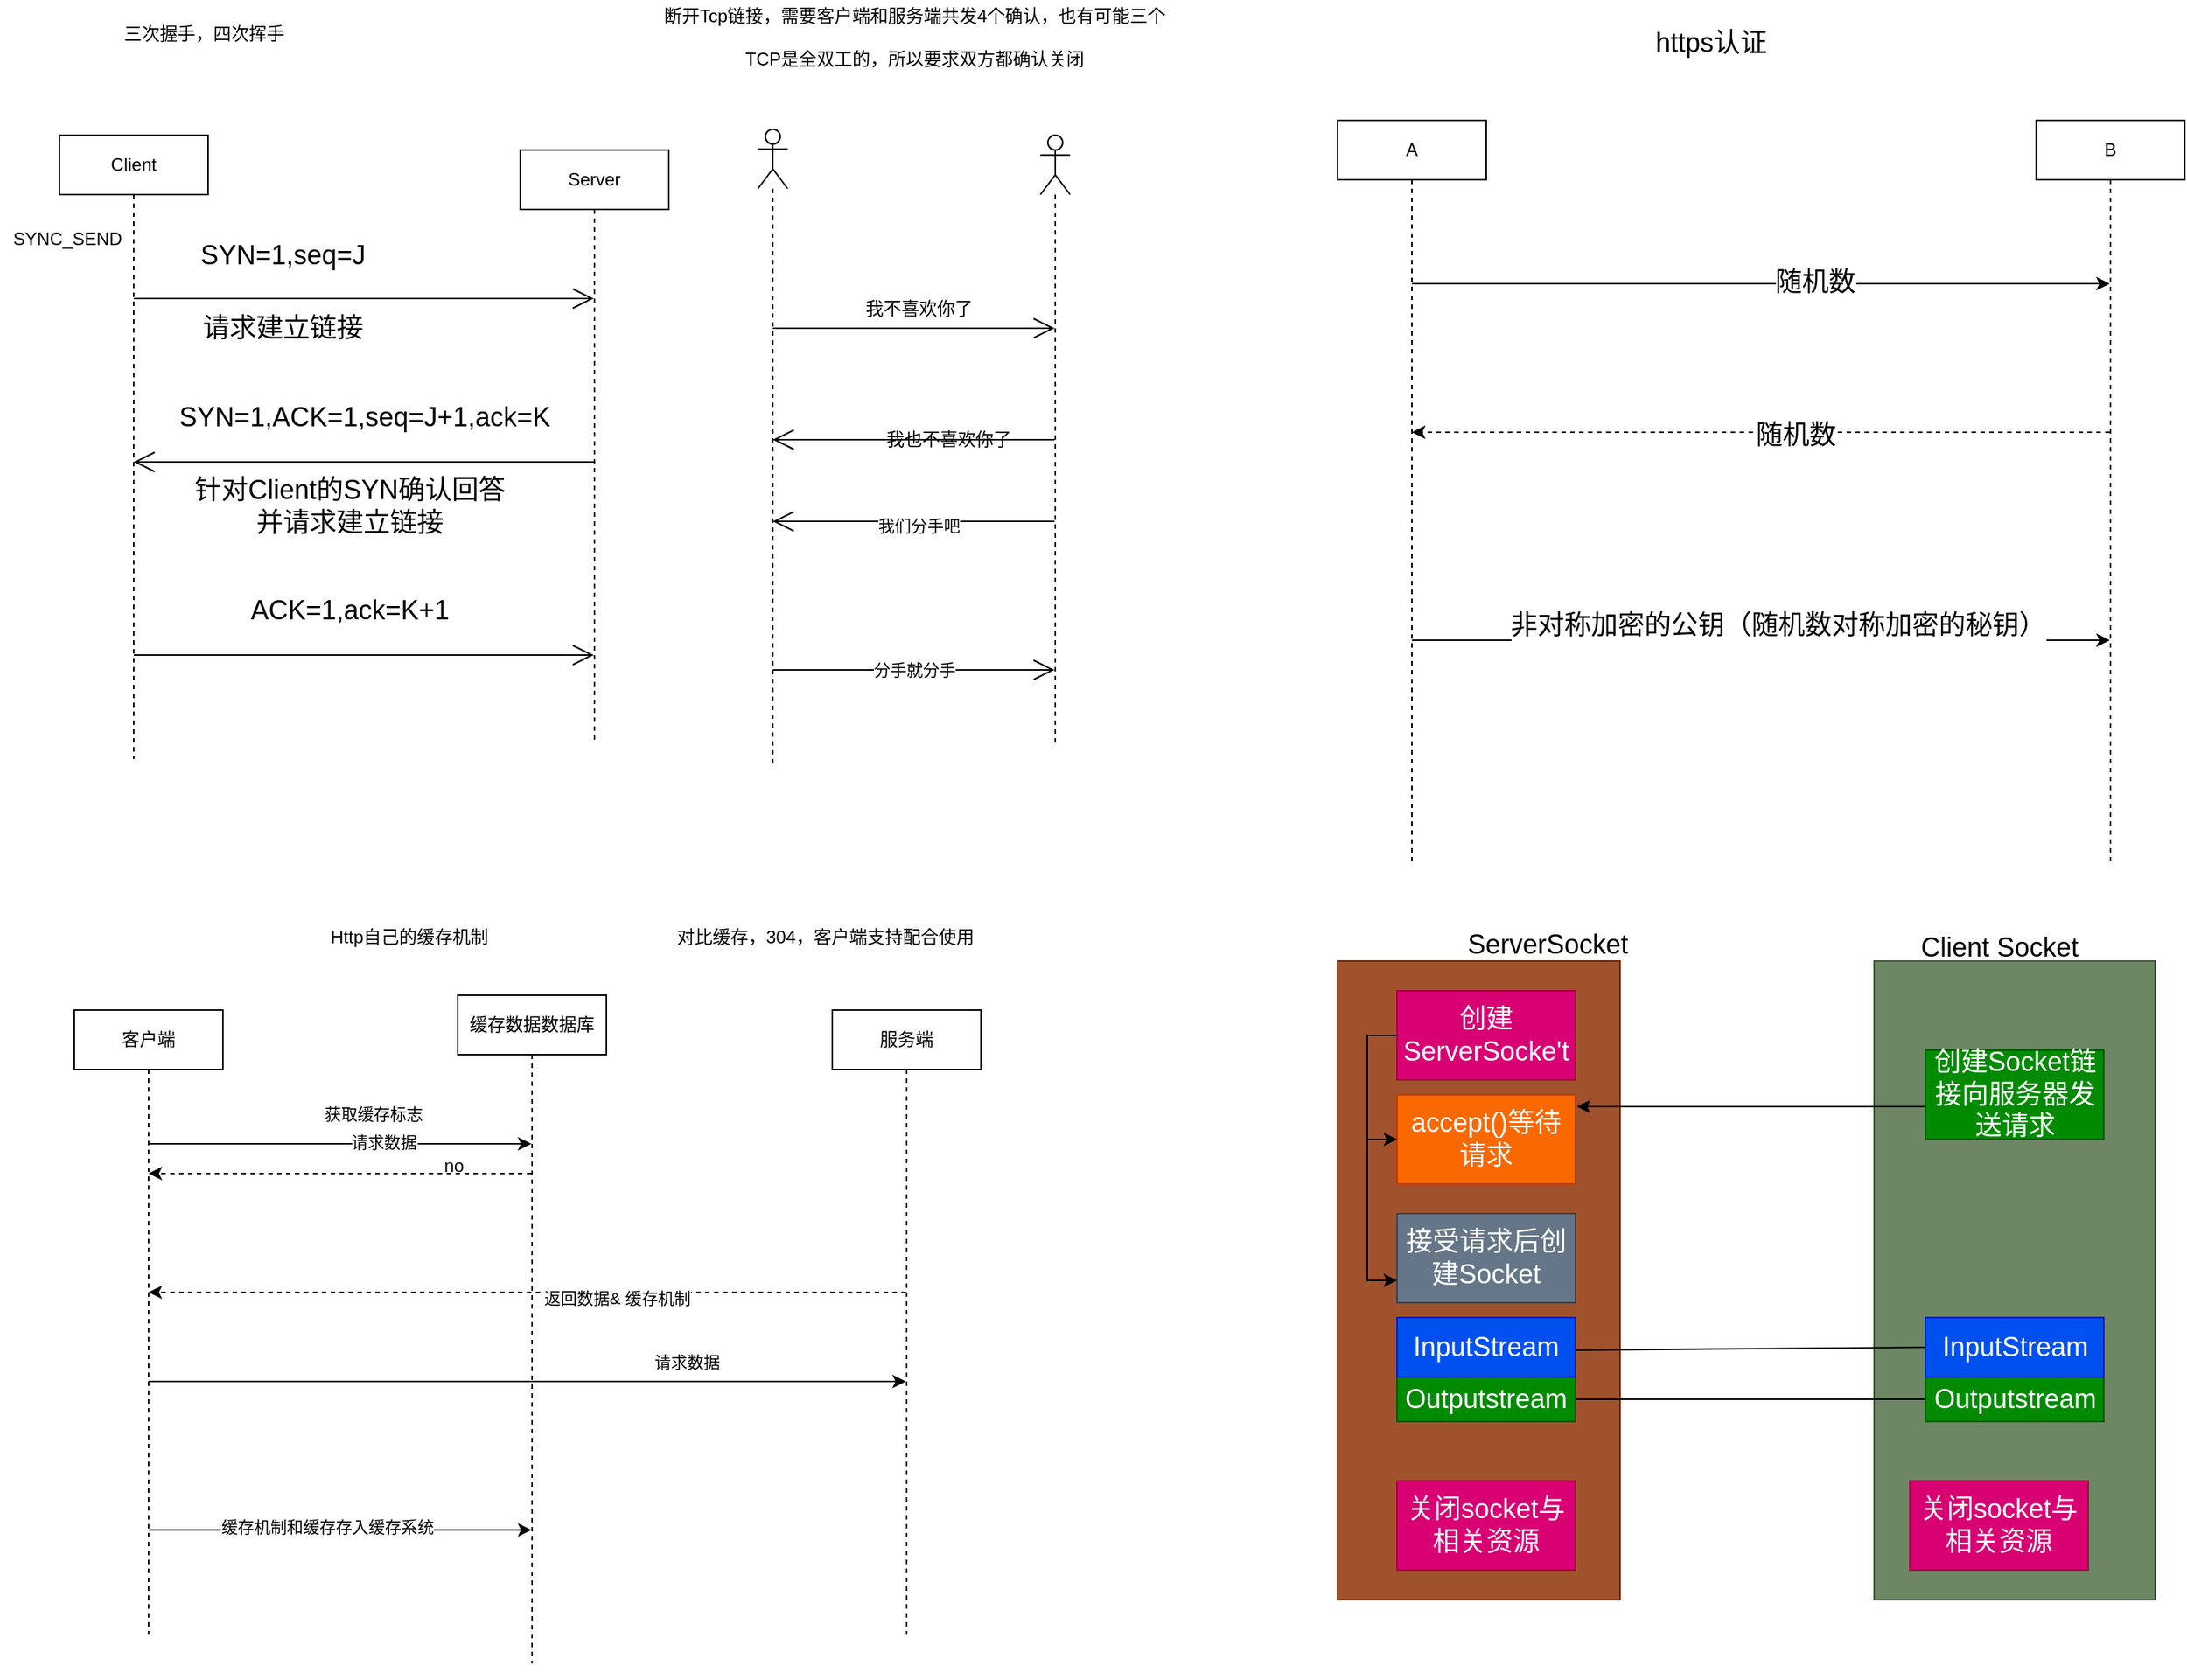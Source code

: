<mxfile version="13.6.5" pages="8">
    <diagram id="55kAEBJNQXnAMS2VnfzW" name="Http">
        <mxGraphModel dx="954" dy="685" grid="1" gridSize="10" guides="1" tooltips="1" connect="1" arrows="1" fold="1" page="1" pageScale="1" pageWidth="827" pageHeight="1169" math="0" shadow="0">
            <root>
                <mxCell id="Niq2sxoMSm24dILbqd6g-0"/>
                <mxCell id="Niq2sxoMSm24dILbqd6g-1" parent="Niq2sxoMSm24dILbqd6g-0"/>
                <mxCell id="Niq2sxoMSm24dILbqd6g-2" value="三次握手，四次挥手" style="text;html=1;align=center;verticalAlign=middle;resizable=0;points=[];autosize=1;" parent="Niq2sxoMSm24dILbqd6g-1" vertex="1">
                    <mxGeometry x="87" y="52" width="120" height="20" as="geometry"/>
                </mxCell>
                <mxCell id="Niq2sxoMSm24dILbqd6g-23" value="" style="group" parent="Niq2sxoMSm24dILbqd6g-1" vertex="1" connectable="0">
                    <mxGeometry x="50" y="130" width="410" height="420" as="geometry"/>
                </mxCell>
                <mxCell id="Niq2sxoMSm24dILbqd6g-6" value="Client" style="shape=umlLifeline;perimeter=lifelinePerimeter;whiteSpace=wrap;html=1;container=1;collapsible=0;recursiveResize=0;outlineConnect=0;" parent="Niq2sxoMSm24dILbqd6g-23" vertex="1">
                    <mxGeometry width="100" height="420" as="geometry"/>
                </mxCell>
                <mxCell id="Niq2sxoMSm24dILbqd6g-9" value="SYNC_SEND" style="text;html=1;align=center;verticalAlign=middle;resizable=0;points=[];autosize=1;" parent="Niq2sxoMSm24dILbqd6g-6" vertex="1">
                    <mxGeometry x="-40" y="60" width="90" height="20" as="geometry"/>
                </mxCell>
                <mxCell id="Niq2sxoMSm24dILbqd6g-7" value="Server" style="shape=umlLifeline;perimeter=lifelinePerimeter;whiteSpace=wrap;html=1;container=1;collapsible=0;recursiveResize=0;outlineConnect=0;" parent="Niq2sxoMSm24dILbqd6g-23" vertex="1">
                    <mxGeometry x="310" y="10" width="100" height="400" as="geometry"/>
                </mxCell>
                <mxCell id="Niq2sxoMSm24dILbqd6g-10" value="" style="endArrow=open;endFill=1;endSize=12;html=1;" parent="Niq2sxoMSm24dILbqd6g-23" source="Niq2sxoMSm24dILbqd6g-6" target="Niq2sxoMSm24dILbqd6g-7" edge="1">
                    <mxGeometry width="160" relative="1" as="geometry">
                        <mxPoint x="280" y="150" as="sourcePoint"/>
                        <mxPoint x="440" y="150" as="targetPoint"/>
                        <Array as="points">
                            <mxPoint x="220" y="110"/>
                        </Array>
                    </mxGeometry>
                </mxCell>
                <mxCell id="Niq2sxoMSm24dILbqd6g-11" value="&lt;font style=&quot;font-size: 18px&quot;&gt;SYN=1,seq=J&lt;/font&gt;" style="text;html=1;align=center;verticalAlign=middle;resizable=0;points=[];autosize=1;" parent="Niq2sxoMSm24dILbqd6g-23" vertex="1">
                    <mxGeometry x="85" y="71" width="130" height="20" as="geometry"/>
                </mxCell>
                <mxCell id="Niq2sxoMSm24dILbqd6g-13" value="&lt;span style=&quot;font-size: 18px&quot;&gt;请求建立链接&lt;/span&gt;" style="text;html=1;align=center;verticalAlign=middle;resizable=0;points=[];autosize=1;" parent="Niq2sxoMSm24dILbqd6g-23" vertex="1">
                    <mxGeometry x="90" y="120" width="120" height="20" as="geometry"/>
                </mxCell>
                <mxCell id="Niq2sxoMSm24dILbqd6g-14" value="" style="endArrow=open;endFill=1;endSize=12;html=1;" parent="Niq2sxoMSm24dILbqd6g-23" source="Niq2sxoMSm24dILbqd6g-7" target="Niq2sxoMSm24dILbqd6g-6" edge="1">
                    <mxGeometry width="160" relative="1" as="geometry">
                        <mxPoint x="280" y="150" as="sourcePoint"/>
                        <mxPoint x="440" y="150" as="targetPoint"/>
                        <Array as="points">
                            <mxPoint x="190" y="220"/>
                        </Array>
                    </mxGeometry>
                </mxCell>
                <mxCell id="Niq2sxoMSm24dILbqd6g-15" value="&lt;font style=&quot;font-size: 18px&quot;&gt;SYN=1,ACK=1,seq=J+1,ack=K&lt;/font&gt;" style="text;html=1;align=center;verticalAlign=middle;resizable=0;points=[];autosize=1;" parent="Niq2sxoMSm24dILbqd6g-23" vertex="1">
                    <mxGeometry x="70" y="180" width="270" height="20" as="geometry"/>
                </mxCell>
                <mxCell id="Niq2sxoMSm24dILbqd6g-16" value="&lt;span style=&quot;font-size: 18px&quot;&gt;针对Client的SYN确认回答&lt;br&gt;并请求建立链接&lt;br&gt;&lt;/span&gt;" style="text;html=1;align=center;verticalAlign=middle;resizable=0;points=[];autosize=1;" parent="Niq2sxoMSm24dILbqd6g-23" vertex="1">
                    <mxGeometry x="85" y="230" width="220" height="40" as="geometry"/>
                </mxCell>
                <mxCell id="Niq2sxoMSm24dILbqd6g-18" value="" style="endArrow=open;endFill=1;endSize=12;html=1;" parent="Niq2sxoMSm24dILbqd6g-23" source="Niq2sxoMSm24dILbqd6g-6" target="Niq2sxoMSm24dILbqd6g-7" edge="1">
                    <mxGeometry width="160" relative="1" as="geometry">
                        <mxPoint x="170" y="390" as="sourcePoint"/>
                        <mxPoint x="360" y="150" as="targetPoint"/>
                        <Array as="points">
                            <mxPoint x="300" y="350"/>
                        </Array>
                    </mxGeometry>
                </mxCell>
                <mxCell id="Niq2sxoMSm24dILbqd6g-19" value="&lt;span style=&quot;font-size: 18px&quot;&gt;ACK=1,ack=K+1&lt;/span&gt;" style="text;html=1;align=center;verticalAlign=middle;resizable=0;points=[];autosize=1;" parent="Niq2sxoMSm24dILbqd6g-23" vertex="1">
                    <mxGeometry x="120" y="310" width="150" height="20" as="geometry"/>
                </mxCell>
                <mxCell id="Niq2sxoMSm24dILbqd6g-33" value="" style="group" parent="Niq2sxoMSm24dILbqd6g-1" vertex="1" connectable="0">
                    <mxGeometry x="450" y="39" width="350" height="515" as="geometry"/>
                </mxCell>
                <mxCell id="Niq2sxoMSm24dILbqd6g-31" value="断开Tcp链接，需要客户端和服务端共发4个确认，也有可能三个&lt;br&gt;&lt;br&gt;TCP是全双工的，所以要求双方都确认关闭" style="text;html=1;align=center;verticalAlign=middle;resizable=0;points=[];autosize=1;" parent="Niq2sxoMSm24dILbqd6g-33" vertex="1">
                    <mxGeometry width="350" height="50" as="geometry"/>
                </mxCell>
                <mxCell id="Niq2sxoMSm24dILbqd6g-32" value="" style="group" parent="Niq2sxoMSm24dILbqd6g-33" vertex="1" connectable="0">
                    <mxGeometry x="70" y="87" width="210" height="428" as="geometry"/>
                </mxCell>
                <mxCell id="Niq2sxoMSm24dILbqd6g-21" value="" style="shape=umlLifeline;participant=umlActor;perimeter=lifelinePerimeter;whiteSpace=wrap;html=1;container=1;collapsible=0;recursiveResize=0;verticalAlign=top;spacingTop=36;labelBackgroundColor=#ffffff;outlineConnect=0;" parent="Niq2sxoMSm24dILbqd6g-32" vertex="1">
                    <mxGeometry width="20" height="428" as="geometry"/>
                </mxCell>
                <mxCell id="Niq2sxoMSm24dILbqd6g-22" value="" style="shape=umlLifeline;participant=umlActor;perimeter=lifelinePerimeter;whiteSpace=wrap;html=1;container=1;collapsible=0;recursiveResize=0;verticalAlign=top;spacingTop=36;labelBackgroundColor=#ffffff;outlineConnect=0;" parent="Niq2sxoMSm24dILbqd6g-32" vertex="1">
                    <mxGeometry x="190" y="4" width="20" height="410" as="geometry"/>
                </mxCell>
                <mxCell id="Niq2sxoMSm24dILbqd6g-24" value="" style="endArrow=open;endFill=1;endSize=12;html=1;" parent="Niq2sxoMSm24dILbqd6g-32" source="Niq2sxoMSm24dILbqd6g-21" target="Niq2sxoMSm24dILbqd6g-22" edge="1">
                    <mxGeometry width="160" relative="1" as="geometry">
                        <mxPoint x="-180" y="154" as="sourcePoint"/>
                        <mxPoint x="-20" y="154" as="targetPoint"/>
                        <Array as="points">
                            <mxPoint x="130" y="134"/>
                        </Array>
                    </mxGeometry>
                </mxCell>
                <mxCell id="Niq2sxoMSm24dILbqd6g-25" value="分手就分手" style="endArrow=open;endFill=1;endSize=12;html=1;" parent="Niq2sxoMSm24dILbqd6g-32" source="Niq2sxoMSm24dILbqd6g-21" target="Niq2sxoMSm24dILbqd6g-22" edge="1">
                    <mxGeometry width="160" relative="1" as="geometry">
                        <mxPoint x="-180" y="154" as="sourcePoint"/>
                        <mxPoint x="-20" y="154" as="targetPoint"/>
                        <Array as="points">
                            <mxPoint x="110" y="364"/>
                        </Array>
                    </mxGeometry>
                </mxCell>
                <mxCell id="Niq2sxoMSm24dILbqd6g-27" value="" style="endArrow=open;endFill=1;endSize=12;html=1;" parent="Niq2sxoMSm24dILbqd6g-32" source="Niq2sxoMSm24dILbqd6g-22" target="Niq2sxoMSm24dILbqd6g-21" edge="1">
                    <mxGeometry width="160" relative="1" as="geometry">
                        <mxPoint x="-180" y="154" as="sourcePoint"/>
                        <mxPoint x="-20" y="154" as="targetPoint"/>
                        <Array as="points">
                            <mxPoint x="120" y="264"/>
                            <mxPoint x="30" y="264"/>
                        </Array>
                    </mxGeometry>
                </mxCell>
                <mxCell id="Niq2sxoMSm24dILbqd6g-30" value="我们分手吧" style="edgeLabel;html=1;align=center;verticalAlign=middle;resizable=0;points=[];" parent="Niq2sxoMSm24dILbqd6g-27" vertex="1" connectable="0">
                    <mxGeometry x="-0.035" y="3" relative="1" as="geometry">
                        <mxPoint as="offset"/>
                    </mxGeometry>
                </mxCell>
                <mxCell id="Niq2sxoMSm24dILbqd6g-26" value="" style="endArrow=open;endFill=1;endSize=12;html=1;" parent="Niq2sxoMSm24dILbqd6g-32" source="Niq2sxoMSm24dILbqd6g-22" target="Niq2sxoMSm24dILbqd6g-21" edge="1">
                    <mxGeometry width="160" relative="1" as="geometry">
                        <mxPoint x="-140" y="184" as="sourcePoint"/>
                        <mxPoint x="20" y="184" as="targetPoint"/>
                    </mxGeometry>
                </mxCell>
                <mxCell id="Niq2sxoMSm24dILbqd6g-28" value="我不喜欢你了" style="text;html=1;align=center;verticalAlign=middle;resizable=0;points=[];autosize=1;" parent="Niq2sxoMSm24dILbqd6g-32" vertex="1">
                    <mxGeometry x="63" y="111" width="90" height="20" as="geometry"/>
                </mxCell>
                <mxCell id="Niq2sxoMSm24dILbqd6g-29" value="我也不喜欢你了&lt;br&gt;" style="text;html=1;align=center;verticalAlign=middle;resizable=0;points=[];autosize=1;" parent="Niq2sxoMSm24dILbqd6g-32" vertex="1">
                    <mxGeometry x="78" y="199" width="100" height="20" as="geometry"/>
                </mxCell>
                <mxCell id="Niq2sxoMSm24dILbqd6g-56" value="" style="group" parent="Niq2sxoMSm24dILbqd6g-1" vertex="1" connectable="0">
                    <mxGeometry x="60" y="660" width="610" height="509" as="geometry"/>
                </mxCell>
                <mxCell id="Niq2sxoMSm24dILbqd6g-54" value="Http自己的缓存机制" style="text;html=1;align=center;verticalAlign=middle;resizable=0;points=[];autosize=1;" parent="Niq2sxoMSm24dILbqd6g-56" vertex="1">
                    <mxGeometry x="165" width="120" height="20" as="geometry"/>
                </mxCell>
                <mxCell id="Niq2sxoMSm24dILbqd6g-58" value="对比缓存，304，客户端支持配合使用" style="text;html=1;align=center;verticalAlign=middle;resizable=0;points=[];autosize=1;" parent="Niq2sxoMSm24dILbqd6g-56" vertex="1">
                    <mxGeometry x="400" width="210" height="20" as="geometry"/>
                </mxCell>
                <mxCell id="Niq2sxoMSm24dILbqd6g-53" value="" style="group" parent="Niq2sxoMSm24dILbqd6g-56" vertex="1" connectable="0">
                    <mxGeometry y="59" width="460" height="450" as="geometry"/>
                </mxCell>
                <mxCell id="Niq2sxoMSm24dILbqd6g-35" value="客户端" style="shape=umlLifeline;perimeter=lifelinePerimeter;whiteSpace=wrap;html=1;container=1;collapsible=0;recursiveResize=0;outlineConnect=0;" parent="Niq2sxoMSm24dILbqd6g-53" vertex="1">
                    <mxGeometry width="100" height="420" as="geometry"/>
                </mxCell>
                <mxCell id="Niq2sxoMSm24dILbqd6g-44" value="" style="edgeStyle=orthogonalEdgeStyle;rounded=0;orthogonalLoop=1;jettySize=auto;html=1;dashed=1;" parent="Niq2sxoMSm24dILbqd6g-53" source="Niq2sxoMSm24dILbqd6g-37" target="Niq2sxoMSm24dILbqd6g-35" edge="1">
                    <mxGeometry relative="1" as="geometry">
                        <Array as="points">
                            <mxPoint x="170" y="110"/>
                            <mxPoint x="170" y="110"/>
                        </Array>
                    </mxGeometry>
                </mxCell>
                <mxCell id="Niq2sxoMSm24dILbqd6g-37" value="缓存数据数据库" style="shape=umlLifeline;perimeter=lifelinePerimeter;whiteSpace=wrap;html=1;container=1;collapsible=0;recursiveResize=0;outlineConnect=0;" parent="Niq2sxoMSm24dILbqd6g-53" vertex="1">
                    <mxGeometry x="258" y="-10" width="100" height="450" as="geometry"/>
                </mxCell>
                <mxCell id="Niq2sxoMSm24dILbqd6g-38" value="" style="edgeStyle=orthogonalEdgeStyle;rounded=0;orthogonalLoop=1;jettySize=auto;html=1;" parent="Niq2sxoMSm24dILbqd6g-53" source="Niq2sxoMSm24dILbqd6g-35" target="Niq2sxoMSm24dILbqd6g-37" edge="1">
                    <mxGeometry relative="1" as="geometry">
                        <Array as="points">
                            <mxPoint x="170" y="90"/>
                            <mxPoint x="170" y="90"/>
                        </Array>
                    </mxGeometry>
                </mxCell>
                <mxCell id="Niq2sxoMSm24dILbqd6g-40" value="请求数据" style="edgeLabel;html=1;align=center;verticalAlign=middle;resizable=0;points=[];" parent="Niq2sxoMSm24dILbqd6g-38" vertex="1" connectable="0">
                    <mxGeometry x="0.339" y="14" relative="1" as="geometry">
                        <mxPoint x="-15" y="13" as="offset"/>
                    </mxGeometry>
                </mxCell>
                <mxCell id="Niq2sxoMSm24dILbqd6g-57" value="获取缓存标志" style="edgeLabel;html=1;align=center;verticalAlign=middle;resizable=0;points=[];" parent="Niq2sxoMSm24dILbqd6g-38" vertex="1" connectable="0">
                    <mxGeometry x="0.498" relative="1" as="geometry">
                        <mxPoint x="-42.5" y="-20" as="offset"/>
                    </mxGeometry>
                </mxCell>
                <mxCell id="Niq2sxoMSm24dILbqd6g-51" style="edgeStyle=orthogonalEdgeStyle;rounded=0;orthogonalLoop=1;jettySize=auto;html=1;" parent="Niq2sxoMSm24dILbqd6g-53" source="Niq2sxoMSm24dILbqd6g-35" target="Niq2sxoMSm24dILbqd6g-37" edge="1">
                    <mxGeometry relative="1" as="geometry">
                        <Array as="points">
                            <mxPoint x="150" y="350"/>
                            <mxPoint x="150" y="350"/>
                        </Array>
                    </mxGeometry>
                </mxCell>
                <mxCell id="Niq2sxoMSm24dILbqd6g-52" value="缓存机制和缓存存入缓存系统" style="edgeLabel;html=1;align=center;verticalAlign=middle;resizable=0;points=[];" parent="Niq2sxoMSm24dILbqd6g-51" vertex="1" connectable="0">
                    <mxGeometry x="0.117" y="23" relative="1" as="geometry">
                        <mxPoint x="-24" y="21" as="offset"/>
                    </mxGeometry>
                </mxCell>
                <mxCell id="Niq2sxoMSm24dILbqd6g-46" value="no" style="text;html=1;align=center;verticalAlign=middle;resizable=0;points=[];autosize=1;" parent="Niq2sxoMSm24dILbqd6g-53" vertex="1">
                    <mxGeometry x="240" y="95" width="30" height="20" as="geometry"/>
                </mxCell>
                <mxCell id="Niq2sxoMSm24dILbqd6g-41" value="服务端" style="shape=umlLifeline;perimeter=lifelinePerimeter;whiteSpace=wrap;html=1;container=1;collapsible=0;recursiveResize=0;outlineConnect=0;" parent="Niq2sxoMSm24dILbqd6g-56" vertex="1">
                    <mxGeometry x="510" y="59" width="100" height="420" as="geometry"/>
                </mxCell>
                <mxCell id="Niq2sxoMSm24dILbqd6g-45" style="edgeStyle=orthogonalEdgeStyle;rounded=0;orthogonalLoop=1;jettySize=auto;html=1;dashed=1;" parent="Niq2sxoMSm24dILbqd6g-56" source="Niq2sxoMSm24dILbqd6g-41" target="Niq2sxoMSm24dILbqd6g-35" edge="1">
                    <mxGeometry relative="1" as="geometry">
                        <Array as="points">
                            <mxPoint x="300" y="249"/>
                            <mxPoint x="300" y="249"/>
                        </Array>
                    </mxGeometry>
                </mxCell>
                <mxCell id="Niq2sxoMSm24dILbqd6g-48" value="返回数据&amp;amp; 缓存机制" style="edgeLabel;html=1;align=center;verticalAlign=middle;resizable=0;points=[];" parent="Niq2sxoMSm24dILbqd6g-45" vertex="1" connectable="0">
                    <mxGeometry x="-0.235" y="4" relative="1" as="geometry">
                        <mxPoint as="offset"/>
                    </mxGeometry>
                </mxCell>
                <mxCell id="Niq2sxoMSm24dILbqd6g-43" value="" style="edgeStyle=orthogonalEdgeStyle;rounded=0;orthogonalLoop=1;jettySize=auto;html=1;" parent="Niq2sxoMSm24dILbqd6g-56" source="Niq2sxoMSm24dILbqd6g-35" target="Niq2sxoMSm24dILbqd6g-41" edge="1">
                    <mxGeometry relative="1" as="geometry">
                        <Array as="points">
                            <mxPoint x="340" y="309"/>
                            <mxPoint x="340" y="309"/>
                        </Array>
                    </mxGeometry>
                </mxCell>
                <mxCell id="Niq2sxoMSm24dILbqd6g-47" value="请求数据" style="edgeLabel;html=1;align=center;verticalAlign=middle;resizable=0;points=[];" parent="Niq2sxoMSm24dILbqd6g-43" vertex="1" connectable="0">
                    <mxGeometry x="0.113" y="3" relative="1" as="geometry">
                        <mxPoint x="78" y="-10" as="offset"/>
                    </mxGeometry>
                </mxCell>
                <mxCell id="QhoYe_2IhRAoZ51qDsFs-2" value="" style="edgeStyle=orthogonalEdgeStyle;rounded=0;orthogonalLoop=1;jettySize=auto;html=1;" parent="Niq2sxoMSm24dILbqd6g-1" source="QhoYe_2IhRAoZ51qDsFs-0" target="QhoYe_2IhRAoZ51qDsFs-1" edge="1">
                    <mxGeometry relative="1" as="geometry">
                        <Array as="points">
                            <mxPoint x="1150" y="230"/>
                            <mxPoint x="1150" y="230"/>
                        </Array>
                    </mxGeometry>
                </mxCell>
                <mxCell id="QhoYe_2IhRAoZ51qDsFs-4" value="随机数" style="edgeLabel;html=1;align=center;verticalAlign=middle;resizable=0;points=[];fontSize=18;" parent="QhoYe_2IhRAoZ51qDsFs-2" vertex="1" connectable="0">
                    <mxGeometry x="0.147" y="1" relative="1" as="geometry">
                        <mxPoint x="1" as="offset"/>
                    </mxGeometry>
                </mxCell>
                <mxCell id="QhoYe_2IhRAoZ51qDsFs-10" style="edgeStyle=orthogonalEdgeStyle;rounded=0;orthogonalLoop=1;jettySize=auto;html=1;fontSize=18;" parent="Niq2sxoMSm24dILbqd6g-1" source="QhoYe_2IhRAoZ51qDsFs-0" target="QhoYe_2IhRAoZ51qDsFs-1" edge="1">
                    <mxGeometry relative="1" as="geometry">
                        <Array as="points">
                            <mxPoint x="1350" y="470"/>
                            <mxPoint x="1350" y="470"/>
                        </Array>
                    </mxGeometry>
                </mxCell>
                <mxCell id="QhoYe_2IhRAoZ51qDsFs-13" value="非对称加密的公钥（随机数对称加密的秘钥）" style="edgeLabel;html=1;align=center;verticalAlign=middle;resizable=0;points=[];fontSize=18;" parent="QhoYe_2IhRAoZ51qDsFs-10" vertex="1" connectable="0">
                    <mxGeometry x="0.036" relative="1" as="geometry">
                        <mxPoint x="2.5" y="-10" as="offset"/>
                    </mxGeometry>
                </mxCell>
                <mxCell id="QhoYe_2IhRAoZ51qDsFs-0" value="A" style="shape=umlLifeline;perimeter=lifelinePerimeter;whiteSpace=wrap;html=1;container=1;collapsible=0;recursiveResize=0;outlineConnect=0;" parent="Niq2sxoMSm24dILbqd6g-1" vertex="1">
                    <mxGeometry x="910" y="120" width="100" height="500" as="geometry"/>
                </mxCell>
                <mxCell id="QhoYe_2IhRAoZ51qDsFs-11" style="edgeStyle=orthogonalEdgeStyle;rounded=0;orthogonalLoop=1;jettySize=auto;html=1;fontSize=18;dashed=1;" parent="Niq2sxoMSm24dILbqd6g-1" source="QhoYe_2IhRAoZ51qDsFs-1" target="QhoYe_2IhRAoZ51qDsFs-0" edge="1">
                    <mxGeometry relative="1" as="geometry">
                        <Array as="points">
                            <mxPoint x="1300" y="330"/>
                            <mxPoint x="1300" y="330"/>
                        </Array>
                    </mxGeometry>
                </mxCell>
                <mxCell id="QhoYe_2IhRAoZ51qDsFs-12" value="随机数" style="edgeLabel;html=1;align=center;verticalAlign=middle;resizable=0;points=[];fontSize=18;" parent="QhoYe_2IhRAoZ51qDsFs-11" vertex="1" connectable="0">
                    <mxGeometry x="0.275" y="87" relative="1" as="geometry">
                        <mxPoint x="88" y="-85" as="offset"/>
                    </mxGeometry>
                </mxCell>
                <mxCell id="QhoYe_2IhRAoZ51qDsFs-1" value="B" style="shape=umlLifeline;perimeter=lifelinePerimeter;whiteSpace=wrap;html=1;container=1;collapsible=0;recursiveResize=0;outlineConnect=0;" parent="Niq2sxoMSm24dILbqd6g-1" vertex="1">
                    <mxGeometry x="1380" y="120" width="100" height="500" as="geometry"/>
                </mxCell>
                <mxCell id="QhoYe_2IhRAoZ51qDsFs-5" value="https认证" style="text;html=1;align=center;verticalAlign=middle;resizable=0;points=[];autosize=1;fontSize=18;" parent="Niq2sxoMSm24dILbqd6g-1" vertex="1">
                    <mxGeometry x="1116" y="53" width="90" height="30" as="geometry"/>
                </mxCell>
                <mxCell id="QhoYe_2IhRAoZ51qDsFs-42" value="" style="group" parent="Niq2sxoMSm24dILbqd6g-1" vertex="1" connectable="0">
                    <mxGeometry x="910" y="660" width="550" height="456" as="geometry"/>
                </mxCell>
                <mxCell id="QhoYe_2IhRAoZ51qDsFs-15" value="" style="rounded=0;whiteSpace=wrap;html=1;fontSize=18;fillColor=#a0522d;strokeColor=#6D1F00;fontColor=#ffffff;" parent="QhoYe_2IhRAoZ51qDsFs-42" vertex="1">
                    <mxGeometry y="26" width="190" height="430" as="geometry"/>
                </mxCell>
                <mxCell id="QhoYe_2IhRAoZ51qDsFs-16" value="" style="rounded=0;whiteSpace=wrap;html=1;fontSize=18;fillColor=#6d8764;strokeColor=#3A5431;fontColor=#ffffff;" parent="QhoYe_2IhRAoZ51qDsFs-42" vertex="1">
                    <mxGeometry x="361" y="26" width="189" height="430" as="geometry"/>
                </mxCell>
                <mxCell id="QhoYe_2IhRAoZ51qDsFs-17" value="创建ServerSocke't" style="rounded=0;whiteSpace=wrap;html=1;fontSize=18;fillColor=#d80073;strokeColor=#A50040;fontColor=#ffffff;" parent="QhoYe_2IhRAoZ51qDsFs-42" vertex="1">
                    <mxGeometry x="40" y="46" width="120" height="60" as="geometry"/>
                </mxCell>
                <mxCell id="QhoYe_2IhRAoZ51qDsFs-18" value="接受请求后创建Socket" style="rounded=0;whiteSpace=wrap;html=1;fontSize=18;fillColor=#647687;strokeColor=#314354;fontColor=#ffffff;" parent="QhoYe_2IhRAoZ51qDsFs-42" vertex="1">
                    <mxGeometry x="40" y="196" width="120" height="60" as="geometry"/>
                </mxCell>
                <mxCell id="QhoYe_2IhRAoZ51qDsFs-41" style="edgeStyle=orthogonalEdgeStyle;rounded=0;orthogonalLoop=1;jettySize=auto;html=1;entryX=0;entryY=0.75;entryDx=0;entryDy=0;fontSize=18;" parent="QhoYe_2IhRAoZ51qDsFs-42" source="QhoYe_2IhRAoZ51qDsFs-17" target="QhoYe_2IhRAoZ51qDsFs-18" edge="1">
                    <mxGeometry relative="1" as="geometry">
                        <Array as="points">
                            <mxPoint x="20" y="76"/>
                            <mxPoint x="20" y="241"/>
                        </Array>
                    </mxGeometry>
                </mxCell>
                <mxCell id="QhoYe_2IhRAoZ51qDsFs-19" value="accept()等待请求" style="rounded=0;whiteSpace=wrap;html=1;fontSize=18;fillColor=#fa6800;strokeColor=#C73500;fontColor=#ffffff;" parent="QhoYe_2IhRAoZ51qDsFs-42" vertex="1">
                    <mxGeometry x="40" y="116" width="120" height="60" as="geometry"/>
                </mxCell>
                <mxCell id="QhoYe_2IhRAoZ51qDsFs-37" style="edgeStyle=orthogonalEdgeStyle;rounded=0;orthogonalLoop=1;jettySize=auto;html=1;exitX=0;exitY=0.5;exitDx=0;exitDy=0;entryX=0;entryY=0.5;entryDx=0;entryDy=0;fontSize=18;" parent="QhoYe_2IhRAoZ51qDsFs-42" source="QhoYe_2IhRAoZ51qDsFs-17" target="QhoYe_2IhRAoZ51qDsFs-19" edge="1">
                    <mxGeometry relative="1" as="geometry"/>
                </mxCell>
                <mxCell id="QhoYe_2IhRAoZ51qDsFs-20" value="&lt;span&gt;关闭socket与相关资源&lt;/span&gt;" style="rounded=0;whiteSpace=wrap;html=1;fontSize=18;fillColor=#d80073;strokeColor=#A50040;fontColor=#ffffff;" parent="QhoYe_2IhRAoZ51qDsFs-42" vertex="1">
                    <mxGeometry x="385" y="376" width="120" height="60" as="geometry"/>
                </mxCell>
                <mxCell id="QhoYe_2IhRAoZ51qDsFs-33" style="edgeStyle=orthogonalEdgeStyle;rounded=0;orthogonalLoop=1;jettySize=auto;html=1;entryX=1.008;entryY=0.133;entryDx=0;entryDy=0;entryPerimeter=0;fontSize=18;" parent="QhoYe_2IhRAoZ51qDsFs-42" source="QhoYe_2IhRAoZ51qDsFs-21" target="QhoYe_2IhRAoZ51qDsFs-19" edge="1">
                    <mxGeometry relative="1" as="geometry">
                        <Array as="points">
                            <mxPoint x="340" y="124"/>
                            <mxPoint x="340" y="124"/>
                        </Array>
                    </mxGeometry>
                </mxCell>
                <mxCell id="QhoYe_2IhRAoZ51qDsFs-21" value="创建Socket链接向服务器发送请求" style="rounded=0;whiteSpace=wrap;html=1;fontSize=18;fillColor=#008a00;strokeColor=#005700;fontColor=#ffffff;" parent="QhoYe_2IhRAoZ51qDsFs-42" vertex="1">
                    <mxGeometry x="395.5" y="86" width="120" height="60" as="geometry"/>
                </mxCell>
                <mxCell id="QhoYe_2IhRAoZ51qDsFs-22" value="关闭socket与相关资源" style="rounded=0;whiteSpace=wrap;html=1;fontSize=18;fillColor=#d80073;strokeColor=#A50040;fontColor=#ffffff;" parent="QhoYe_2IhRAoZ51qDsFs-42" vertex="1">
                    <mxGeometry x="40" y="376" width="120" height="60" as="geometry"/>
                </mxCell>
                <mxCell id="QhoYe_2IhRAoZ51qDsFs-23" value="ServerSocket" style="text;html=1;align=center;verticalAlign=middle;resizable=0;points=[];autosize=1;fontSize=18;" parent="QhoYe_2IhRAoZ51qDsFs-42" vertex="1">
                    <mxGeometry x="81" width="120" height="30" as="geometry"/>
                </mxCell>
                <mxCell id="QhoYe_2IhRAoZ51qDsFs-24" value="Client Socket" style="text;html=1;align=center;verticalAlign=middle;resizable=0;points=[];autosize=1;fontSize=18;" parent="QhoYe_2IhRAoZ51qDsFs-42" vertex="1">
                    <mxGeometry x="385" y="2" width="120" height="30" as="geometry"/>
                </mxCell>
                <mxCell id="QhoYe_2IhRAoZ51qDsFs-25" value="Outputstream" style="rounded=0;whiteSpace=wrap;html=1;fontSize=18;fillColor=#008a00;strokeColor=#005700;fontColor=#ffffff;" parent="QhoYe_2IhRAoZ51qDsFs-42" vertex="1">
                    <mxGeometry x="40" y="306" width="120" height="30" as="geometry"/>
                </mxCell>
                <mxCell id="QhoYe_2IhRAoZ51qDsFs-26" value="InputStream" style="rounded=0;whiteSpace=wrap;html=1;fontSize=18;fillColor=#0050ef;strokeColor=#001DBC;fontColor=#ffffff;" parent="QhoYe_2IhRAoZ51qDsFs-42" vertex="1">
                    <mxGeometry x="40" y="266" width="120" height="40" as="geometry"/>
                </mxCell>
                <mxCell id="QhoYe_2IhRAoZ51qDsFs-27" value="Outputstream" style="rounded=0;whiteSpace=wrap;html=1;fontSize=18;fillColor=#008a00;strokeColor=#005700;fontColor=#ffffff;" parent="QhoYe_2IhRAoZ51qDsFs-42" vertex="1">
                    <mxGeometry x="395.5" y="306" width="120" height="30" as="geometry"/>
                </mxCell>
                <mxCell id="QhoYe_2IhRAoZ51qDsFs-28" value="InputStream" style="rounded=0;whiteSpace=wrap;html=1;fontSize=18;fillColor=#0050ef;strokeColor=#001DBC;fontColor=#ffffff;" parent="QhoYe_2IhRAoZ51qDsFs-42" vertex="1">
                    <mxGeometry x="395.5" y="266" width="120" height="40" as="geometry"/>
                </mxCell>
                <mxCell id="QhoYe_2IhRAoZ51qDsFs-34" value="" style="endArrow=none;html=1;fontSize=18;entryX=0;entryY=0.5;entryDx=0;entryDy=0;" parent="QhoYe_2IhRAoZ51qDsFs-42" target="QhoYe_2IhRAoZ51qDsFs-28" edge="1">
                    <mxGeometry width="50" height="50" relative="1" as="geometry">
                        <mxPoint x="160" y="288" as="sourcePoint"/>
                        <mxPoint x="360" y="256" as="targetPoint"/>
                    </mxGeometry>
                </mxCell>
                <mxCell id="QhoYe_2IhRAoZ51qDsFs-35" value="" style="endArrow=none;html=1;fontSize=18;exitX=1;exitY=0.5;exitDx=0;exitDy=0;entryX=0;entryY=0.5;entryDx=0;entryDy=0;" parent="QhoYe_2IhRAoZ51qDsFs-42" source="QhoYe_2IhRAoZ51qDsFs-25" target="QhoYe_2IhRAoZ51qDsFs-27" edge="1">
                    <mxGeometry width="50" height="50" relative="1" as="geometry">
                        <mxPoint x="310" y="306" as="sourcePoint"/>
                        <mxPoint x="360" y="256" as="targetPoint"/>
                    </mxGeometry>
                </mxCell>
            </root>
        </mxGraphModel>
    </diagram>
    <diagram id="ak836qcVXwlu2fPpaGX7" name="OKHttp">
        <mxGraphModel dx="954" dy="685" grid="1" gridSize="10" guides="1" tooltips="1" connect="1" arrows="1" fold="1" page="1" pageScale="1" pageWidth="827" pageHeight="1169" math="0" shadow="0">
            <root>
                <mxCell id="du7k9psl1M5D_hBbCGzv-0"/>
                <mxCell id="du7k9psl1M5D_hBbCGzv-1" parent="du7k9psl1M5D_hBbCGzv-0"/>
            </root>
        </mxGraphModel>
    </diagram>
    <diagram id="-Ui9b9KA1QIl129o7dQD" name="giflib">
        <mxGraphModel dx="954" dy="685" grid="1" gridSize="10" guides="1" tooltips="1" connect="1" arrows="1" fold="1" page="1" pageScale="1" pageWidth="827" pageHeight="1169" math="0" shadow="0">
            <root>
                <mxCell id="XdLd-eLJ52v8AjLsDSaU-0"/>
                <mxCell id="XdLd-eLJ52v8AjLsDSaU-1" parent="XdLd-eLJ52v8AjLsDSaU-0"/>
                <mxCell id="XdLd-eLJ52v8AjLsDSaU-12" value="&lt;b&gt;&lt;font style=&quot;font-size: 18px&quot;&gt;Java&lt;/font&gt;&lt;/b&gt;" style="rounded=1;whiteSpace=wrap;html=1;fillColor=#6a00ff;strokeColor=#3700CC;fontColor=#ffffff;" parent="XdLd-eLJ52v8AjLsDSaU-1" vertex="1">
                    <mxGeometry x="280" y="650" width="120" height="60" as="geometry"/>
                </mxCell>
                <mxCell id="XdLd-eLJ52v8AjLsDSaU-21" value="" style="group" parent="XdLd-eLJ52v8AjLsDSaU-1" vertex="1" connectable="0">
                    <mxGeometry x="80" y="50" width="575" height="510" as="geometry"/>
                </mxCell>
                <mxCell id="XdLd-eLJ52v8AjLsDSaU-4" value="" style="group" parent="XdLd-eLJ52v8AjLsDSaU-21" vertex="1" connectable="0">
                    <mxGeometry width="200" height="230" as="geometry"/>
                </mxCell>
                <mxCell id="XdLd-eLJ52v8AjLsDSaU-2" value="&lt;span style=&quot;font-size: 18px&quot;&gt;&lt;b&gt;&lt;font color=&quot;#f01624&quot;&gt;DGifGetRecordType&lt;/font&gt;&lt;/b&gt;&lt;/span&gt;" style="whiteSpace=wrap;html=1;aspect=fixed;fillColor=#f5f5f5;strokeColor=#666666;fontColor=#333333;" parent="XdLd-eLJ52v8AjLsDSaU-4" vertex="1">
                    <mxGeometry y="30" width="200" height="200" as="geometry"/>
                </mxCell>
                <mxCell id="XdLd-eLJ52v8AjLsDSaU-3" value="&lt;b&gt;&lt;font style=&quot;font-size: 18px&quot;&gt;1.open-&amp;gt;GifFileType&lt;/font&gt;&lt;/b&gt;" style="text;html=1;align=center;verticalAlign=middle;resizable=0;points=[];autosize=1;" parent="XdLd-eLJ52v8AjLsDSaU-4" vertex="1">
                    <mxGeometry width="190" height="20" as="geometry"/>
                </mxCell>
                <mxCell id="XdLd-eLJ52v8AjLsDSaU-7" value="&lt;b&gt;&lt;font style=&quot;font-size: 18px&quot;&gt;3.&lt;/font&gt;&lt;/b&gt;" style="text;html=1;align=center;verticalAlign=middle;resizable=0;points=[];autosize=1;" parent="XdLd-eLJ52v8AjLsDSaU-21" vertex="1">
                    <mxGeometry x="20" y="280" width="30" height="20" as="geometry"/>
                </mxCell>
                <mxCell id="XdLd-eLJ52v8AjLsDSaU-9" value="&lt;b&gt;&lt;font style=&quot;font-size: 18px&quot;&gt;1.ctrol&lt;br&gt;2.Ext&lt;br&gt;3.Data&lt;br&gt;&lt;/font&gt;&lt;/b&gt;" style="whiteSpace=wrap;html=1;aspect=fixed;fillColor=#a20025;strokeColor=#6F0000;fontColor=#ffffff;" parent="XdLd-eLJ52v8AjLsDSaU-21" vertex="1">
                    <mxGeometry y="310" width="200" height="200" as="geometry"/>
                </mxCell>
                <mxCell id="XdLd-eLJ52v8AjLsDSaU-13" value="" style="group" parent="XdLd-eLJ52v8AjLsDSaU-21" vertex="1" connectable="0">
                    <mxGeometry x="360" width="200" height="230" as="geometry"/>
                </mxCell>
                <mxCell id="XdLd-eLJ52v8AjLsDSaU-5" value="&lt;b&gt;&lt;font style=&quot;font-size: 18px&quot;&gt;2.Screen&lt;/font&gt;&lt;/b&gt;" style="text;html=1;align=center;verticalAlign=middle;resizable=0;points=[];autosize=1;" parent="XdLd-eLJ52v8AjLsDSaU-13" vertex="1">
                    <mxGeometry x="40" width="90" height="20" as="geometry"/>
                </mxCell>
                <mxCell id="XdLd-eLJ52v8AjLsDSaU-8" value="&lt;font color=&quot;#000000&quot; size=&quot;1&quot;&gt;&lt;b style=&quot;font-size: 20px&quot;&gt;添加背景色&lt;/b&gt;&lt;/font&gt;" style="whiteSpace=wrap;html=1;aspect=fixed;fillColor=#ffe6cc;strokeColor=#d79b00;" parent="XdLd-eLJ52v8AjLsDSaU-13" vertex="1">
                    <mxGeometry y="30" width="200" height="200" as="geometry"/>
                </mxCell>
                <mxCell id="XdLd-eLJ52v8AjLsDSaU-14" value="" style="group" parent="XdLd-eLJ52v8AjLsDSaU-21" vertex="1" connectable="0">
                    <mxGeometry x="360" y="280" width="215" height="230" as="geometry"/>
                </mxCell>
                <mxCell id="XdLd-eLJ52v8AjLsDSaU-6" value="&lt;b&gt;&lt;font style=&quot;font-size: 18px&quot;&gt;RGB888等&lt;/font&gt;&lt;/b&gt;" style="text;html=1;align=center;verticalAlign=middle;resizable=0;points=[];autosize=1;" parent="XdLd-eLJ52v8AjLsDSaU-14" vertex="1">
                    <mxGeometry x="115" width="100" height="20" as="geometry"/>
                </mxCell>
                <mxCell id="XdLd-eLJ52v8AjLsDSaU-10" value="" style="whiteSpace=wrap;html=1;aspect=fixed;fillColor=#fff2cc;strokeColor=#d6b656;" parent="XdLd-eLJ52v8AjLsDSaU-14" vertex="1">
                    <mxGeometry y="30" width="200" height="200" as="geometry"/>
                </mxCell>
                <mxCell id="XdLd-eLJ52v8AjLsDSaU-11" value="&lt;b&gt;&lt;font style=&quot;font-size: 18px&quot;&gt;Bitmap&lt;/font&gt;&lt;/b&gt;" style="rounded=1;whiteSpace=wrap;html=1;fillColor=#d80073;strokeColor=#A50040;fontColor=#ffffff;" parent="XdLd-eLJ52v8AjLsDSaU-14" vertex="1">
                    <mxGeometry x="30" y="80" width="150" height="110" as="geometry"/>
                </mxCell>
                <mxCell id="XdLd-eLJ52v8AjLsDSaU-17" style="edgeStyle=orthogonalEdgeStyle;rounded=0;orthogonalLoop=1;jettySize=auto;html=1;entryX=0;entryY=1;entryDx=0;entryDy=0;strokeColor=#FF3333;strokeWidth=5;" parent="XdLd-eLJ52v8AjLsDSaU-21" source="XdLd-eLJ52v8AjLsDSaU-9" target="XdLd-eLJ52v8AjLsDSaU-8" edge="1">
                    <mxGeometry relative="1" as="geometry">
                        <Array as="points">
                            <mxPoint x="270" y="390"/>
                            <mxPoint x="270" y="230"/>
                        </Array>
                    </mxGeometry>
                </mxCell>
                <mxCell id="XdLd-eLJ52v8AjLsDSaU-18" value="填充&lt;br&gt;" style="edgeLabel;html=1;align=center;verticalAlign=middle;resizable=0;points=[];" parent="XdLd-eLJ52v8AjLsDSaU-17" vertex="1" connectable="0">
                    <mxGeometry x="0.072" y="1" relative="1" as="geometry">
                        <mxPoint as="offset"/>
                    </mxGeometry>
                </mxCell>
                <mxCell id="XdLd-eLJ52v8AjLsDSaU-16" style="edgeStyle=orthogonalEdgeStyle;rounded=0;orthogonalLoop=1;jettySize=auto;html=1;entryX=0.5;entryY=0;entryDx=0;entryDy=0;strokeWidth=5;strokeColor=#FF3333;" parent="XdLd-eLJ52v8AjLsDSaU-21" source="XdLd-eLJ52v8AjLsDSaU-2" target="XdLd-eLJ52v8AjLsDSaU-9" edge="1">
                    <mxGeometry relative="1" as="geometry"/>
                </mxCell>
                <mxCell id="XdLd-eLJ52v8AjLsDSaU-19" style="edgeStyle=orthogonalEdgeStyle;rounded=0;orthogonalLoop=1;jettySize=auto;html=1;strokeColor=#FF3333;strokeWidth=5;" parent="XdLd-eLJ52v8AjLsDSaU-21" source="XdLd-eLJ52v8AjLsDSaU-8" target="XdLd-eLJ52v8AjLsDSaU-10" edge="1">
                    <mxGeometry relative="1" as="geometry"/>
                </mxCell>
                <mxCell id="XdLd-eLJ52v8AjLsDSaU-20" style="edgeStyle=orthogonalEdgeStyle;rounded=0;orthogonalLoop=1;jettySize=auto;html=1;strokeColor=#FF3333;strokeWidth=5;" parent="XdLd-eLJ52v8AjLsDSaU-1" source="XdLd-eLJ52v8AjLsDSaU-12" target="XdLd-eLJ52v8AjLsDSaU-10" edge="1">
                    <mxGeometry relative="1" as="geometry"/>
                </mxCell>
                <mxCell id="UQKjLgpmbNuy3e9lWCfF-0" value="" style="rounded=0;whiteSpace=wrap;html=1;" parent="XdLd-eLJ52v8AjLsDSaU-1" vertex="1">
                    <mxGeometry x="70" y="840" width="120" height="220" as="geometry"/>
                </mxCell>
                <mxCell id="UQKjLgpmbNuy3e9lWCfF-1" value="栈" style="text;html=1;align=center;verticalAlign=middle;resizable=0;points=[];autosize=1;" parent="XdLd-eLJ52v8AjLsDSaU-1" vertex="1">
                    <mxGeometry x="115" y="790" width="30" height="20" as="geometry"/>
                </mxCell>
                <mxCell id="UQKjLgpmbNuy3e9lWCfF-2" value="info" style="rounded=1;whiteSpace=wrap;html=1;" parent="XdLd-eLJ52v8AjLsDSaU-1" vertex="1">
                    <mxGeometry x="80" y="860" width="90" height="30" as="geometry"/>
                </mxCell>
                <mxCell id="UQKjLgpmbNuy3e9lWCfF-3" value="pixes" style="rounded=1;whiteSpace=wrap;html=1;" parent="XdLd-eLJ52v8AjLsDSaU-1" vertex="1">
                    <mxGeometry x="85" y="910" width="90" height="30" as="geometry"/>
                </mxCell>
                <mxCell id="UQKjLgpmbNuy3e9lWCfF-4" value="" style="rounded=0;whiteSpace=wrap;html=1;" parent="XdLd-eLJ52v8AjLsDSaU-1" vertex="1">
                    <mxGeometry x="330" y="810" width="170" height="90" as="geometry"/>
                </mxCell>
                <mxCell id="UQKjLgpmbNuy3e9lWCfF-7" value="堆" style="text;html=1;align=center;verticalAlign=middle;resizable=0;points=[];autosize=1;" parent="XdLd-eLJ52v8AjLsDSaU-1" vertex="1">
                    <mxGeometry x="495" y="860" width="30" height="20" as="geometry"/>
                </mxCell>
                <mxCell id="UQKjLgpmbNuy3e9lWCfF-8" value="" style="rounded=0;whiteSpace=wrap;html=1;" parent="XdLd-eLJ52v8AjLsDSaU-1" vertex="1">
                    <mxGeometry x="340" y="930" width="120" height="60" as="geometry"/>
                </mxCell>
                <mxCell id="UQKjLgpmbNuy3e9lWCfF-9" value="常量" style="text;html=1;align=center;verticalAlign=middle;resizable=0;points=[];autosize=1;" parent="XdLd-eLJ52v8AjLsDSaU-1" vertex="1">
                    <mxGeometry x="480" y="950" width="40" height="20" as="geometry"/>
                </mxCell>
                <mxCell id="UQKjLgpmbNuy3e9lWCfF-10" value="" style="rounded=0;whiteSpace=wrap;html=1;" parent="XdLd-eLJ52v8AjLsDSaU-1" vertex="1">
                    <mxGeometry x="330" y="1010" width="120" height="60" as="geometry"/>
                </mxCell>
                <mxCell id="UQKjLgpmbNuy3e9lWCfF-11" value="方法" style="text;html=1;align=center;verticalAlign=middle;resizable=0;points=[];autosize=1;" parent="XdLd-eLJ52v8AjLsDSaU-1" vertex="1">
                    <mxGeometry x="470" y="1030" width="40" height="20" as="geometry"/>
                </mxCell>
                <mxCell id="UQKjLgpmbNuy3e9lWCfF-12" value="Bitmap" style="rounded=1;whiteSpace=wrap;html=1;" parent="XdLd-eLJ52v8AjLsDSaU-1" vertex="1">
                    <mxGeometry x="380" y="840" width="80" height="40" as="geometry"/>
                </mxCell>
                <mxCell id="UQKjLgpmbNuy3e9lWCfF-13" value="xxbb" style="text;html=1;align=center;verticalAlign=middle;resizable=0;points=[];autosize=1;" parent="XdLd-eLJ52v8AjLsDSaU-1" vertex="1">
                    <mxGeometry x="394" y="810" width="40" height="20" as="geometry"/>
                </mxCell>
                <mxCell id="UQKjLgpmbNuy3e9lWCfF-14" value="指针的指针&lt;br&gt;" style="text;html=1;align=center;verticalAlign=middle;resizable=0;points=[];autosize=1;" parent="XdLd-eLJ52v8AjLsDSaU-1" vertex="1">
                    <mxGeometry x="210" y="800" width="80" height="20" as="geometry"/>
                </mxCell>
                <mxCell id="LyJNYujacvv10fFsHWJd-16" value="" style="group" parent="XdLd-eLJ52v8AjLsDSaU-1" vertex="1" connectable="0">
                    <mxGeometry x="840" y="150" width="350" height="590" as="geometry"/>
                </mxCell>
                <mxCell id="LyJNYujacvv10fFsHWJd-0" value="GIF署名" style="rounded=0;whiteSpace=wrap;html=1;fillColor=#60a917;strokeColor=#2D7600;fontColor=#ffffff;" parent="LyJNYujacvv10fFsHWJd-16" vertex="1">
                    <mxGeometry y="50" width="260" height="40" as="geometry"/>
                </mxCell>
                <mxCell id="LyJNYujacvv10fFsHWJd-1" value="&lt;b&gt;&lt;font style=&quot;font-size: 18px&quot; color=&quot;#97d077&quot;&gt;GIF 文件格式&lt;/font&gt;&lt;/b&gt;" style="text;html=1;align=center;verticalAlign=middle;resizable=0;points=[];autosize=1;" parent="LyJNYujacvv10fFsHWJd-16" vertex="1">
                    <mxGeometry x="60" width="120" height="20" as="geometry"/>
                </mxCell>
                <mxCell id="LyJNYujacvv10fFsHWJd-2" value="版本号" style="rounded=0;whiteSpace=wrap;html=1;fillColor=#60a917;strokeColor=#2D7600;fontColor=#ffffff;" parent="LyJNYujacvv10fFsHWJd-16" vertex="1">
                    <mxGeometry y="100" width="260" height="40" as="geometry"/>
                </mxCell>
                <mxCell id="LyJNYujacvv10fFsHWJd-3" value="逻辑屏幕标识符" style="rounded=0;whiteSpace=wrap;html=1;fillColor=#60a917;strokeColor=#2D7600;fontColor=#ffffff;" parent="LyJNYujacvv10fFsHWJd-16" vertex="1">
                    <mxGeometry y="150" width="260" height="40" as="geometry"/>
                </mxCell>
                <mxCell id="LyJNYujacvv10fFsHWJd-4" value="。。。" style="rounded=0;whiteSpace=wrap;html=1;fillColor=#60a917;strokeColor=#2D7600;fontColor=#ffffff;" parent="LyJNYujacvv10fFsHWJd-16" vertex="1">
                    <mxGeometry y="500" width="260" height="40" as="geometry"/>
                </mxCell>
                <mxCell id="LyJNYujacvv10fFsHWJd-5" value="。。。" style="rounded=0;whiteSpace=wrap;html=1;fillColor=#60a917;strokeColor=#2D7600;fontColor=#ffffff;" parent="LyJNYujacvv10fFsHWJd-16" vertex="1">
                    <mxGeometry y="250" width="260" height="40" as="geometry"/>
                </mxCell>
                <mxCell id="LyJNYujacvv10fFsHWJd-6" value="&lt;b&gt;&lt;font style=&quot;font-size: 16px&quot;&gt;图像标识符&lt;/font&gt;&lt;/b&gt;" style="rounded=0;whiteSpace=wrap;html=1;fillColor=#60a917;strokeColor=#2D7600;fontColor=#ffffff;" parent="LyJNYujacvv10fFsHWJd-16" vertex="1">
                    <mxGeometry y="310" width="190" height="40" as="geometry"/>
                </mxCell>
                <mxCell id="LyJNYujacvv10fFsHWJd-7" value="全局颜色列表" style="rounded=0;whiteSpace=wrap;html=1;fillColor=#60a917;strokeColor=#2D7600;fontColor=#ffffff;" parent="LyJNYujacvv10fFsHWJd-16" vertex="1">
                    <mxGeometry y="200" width="260" height="40" as="geometry"/>
                </mxCell>
                <mxCell id="LyJNYujacvv10fFsHWJd-8" value="&lt;b&gt;&lt;font style=&quot;font-size: 16px&quot;&gt;基于颜色列表的图像数据&lt;/font&gt;&lt;/b&gt;" style="rounded=0;whiteSpace=wrap;html=1;fillColor=#60a917;strokeColor=#2D7600;fontColor=#ffffff;" parent="LyJNYujacvv10fFsHWJd-16" vertex="1">
                    <mxGeometry y="410" width="190" height="80" as="geometry"/>
                </mxCell>
                <mxCell id="LyJNYujacvv10fFsHWJd-9" value="&lt;b&gt;&lt;font style=&quot;font-size: 16px&quot;&gt;图像局部颜色列表图&lt;/font&gt;&lt;/b&gt;" style="rounded=0;whiteSpace=wrap;html=1;fillColor=#60a917;strokeColor=#2D7600;fontColor=#ffffff;" parent="LyJNYujacvv10fFsHWJd-16" vertex="1">
                    <mxGeometry y="360" width="190" height="40" as="geometry"/>
                </mxCell>
                <mxCell id="LyJNYujacvv10fFsHWJd-11" value="GIF 结尾（0x3B也就是&quot;;&quot;）" style="rounded=0;whiteSpace=wrap;html=1;fillColor=#60a917;strokeColor=#2D7600;fontColor=#ffffff;" parent="LyJNYujacvv10fFsHWJd-16" vertex="1">
                    <mxGeometry y="550" width="260" height="40" as="geometry"/>
                </mxCell>
                <mxCell id="LyJNYujacvv10fFsHWJd-12" value="&lt;b&gt;&lt;font style=&quot;font-size: 16px&quot;&gt;图像块&lt;/font&gt;&lt;/b&gt;" style="rounded=0;whiteSpace=wrap;html=1;fillColor=#60a917;strokeColor=#2D7600;fontColor=#ffffff;" parent="LyJNYujacvv10fFsHWJd-16" vertex="1">
                    <mxGeometry x="200" y="310" width="60" height="180" as="geometry"/>
                </mxCell>
                <mxCell id="LyJNYujacvv10fFsHWJd-13" value="&lt;span style=&quot;font-size: 16px&quot;&gt;&lt;b&gt;GIF数据流&lt;/b&gt;&lt;/span&gt;" style="rounded=0;whiteSpace=wrap;html=1;fillColor=#60a917;strokeColor=#2D7600;fontColor=#ffffff;" parent="LyJNYujacvv10fFsHWJd-16" vertex="1">
                    <mxGeometry x="270" y="150" width="80" height="390" as="geometry"/>
                </mxCell>
                <mxCell id="LyJNYujacvv10fFsHWJd-14" value="&lt;span style=&quot;font-size: 16px&quot;&gt;&lt;b&gt;文件尾&lt;/b&gt;&lt;/span&gt;" style="rounded=0;whiteSpace=wrap;html=1;fillColor=#60a917;strokeColor=#2D7600;fontColor=#ffffff;" parent="LyJNYujacvv10fFsHWJd-16" vertex="1">
                    <mxGeometry x="270" y="550" width="80" height="40" as="geometry"/>
                </mxCell>
                <mxCell id="LyJNYujacvv10fFsHWJd-15" value="&lt;span style=&quot;font-size: 16px&quot;&gt;&lt;b&gt;文件头&lt;/b&gt;&lt;/span&gt;" style="rounded=0;whiteSpace=wrap;html=1;fillColor=#60a917;strokeColor=#2D7600;fontColor=#ffffff;" parent="LyJNYujacvv10fFsHWJd-16" vertex="1">
                    <mxGeometry x="270" y="50" width="80" height="90" as="geometry"/>
                </mxCell>
            </root>
        </mxGraphModel>
    </diagram>
    <diagram id="rTZOP9GTd8wRtzX4U8O3" name="设计原则">
        <mxGraphModel dx="954" dy="685" grid="1" gridSize="10" guides="1" tooltips="1" connect="1" arrows="1" fold="1" page="1" pageScale="1" pageWidth="827" pageHeight="1169" math="0" shadow="0">
            <root>
                <mxCell id="KIQKfV6uF5u1Gh9udj2H-0"/>
                <mxCell id="KIQKfV6uF5u1Gh9udj2H-1" parent="KIQKfV6uF5u1Gh9udj2H-0"/>
                <mxCell id="KIQKfV6uF5u1Gh9udj2H-2" value="父类" style="rounded=0;whiteSpace=wrap;html=1;" parent="KIQKfV6uF5u1Gh9udj2H-1" vertex="1">
                    <mxGeometry x="40" y="50" width="120" height="60" as="geometry"/>
                </mxCell>
                <mxCell id="KIQKfV6uF5u1Gh9udj2H-3" value="子类（开闭原则）" style="rounded=0;whiteSpace=wrap;html=1;" parent="KIQKfV6uF5u1Gh9udj2H-1" vertex="1">
                    <mxGeometry x="40" y="220" width="120" height="60" as="geometry"/>
                </mxCell>
                <mxCell id="KIQKfV6uF5u1Gh9udj2H-4" value="" style="shape=flexArrow;endArrow=classic;html=1;entryX=0.5;entryY=1;entryDx=0;entryDy=0;exitX=0.5;exitY=0;exitDx=0;exitDy=0;" parent="KIQKfV6uF5u1Gh9udj2H-1" source="KIQKfV6uF5u1Gh9udj2H-3" target="KIQKfV6uF5u1Gh9udj2H-2" edge="1">
                    <mxGeometry width="50" height="50" relative="1" as="geometry">
                        <mxPoint x="390" y="380" as="sourcePoint"/>
                        <mxPoint x="440" y="330" as="targetPoint"/>
                    </mxGeometry>
                </mxCell>
                <mxCell id="KIQKfV6uF5u1Gh9udj2H-12" value="里氏替换原则，种瓜得瓜" style="edgeLabel;html=1;align=center;verticalAlign=middle;resizable=0;points=[];" parent="KIQKfV6uF5u1Gh9udj2H-4" vertex="1" connectable="0">
                    <mxGeometry x="-0.05" y="1" relative="1" as="geometry">
                        <mxPoint as="offset"/>
                    </mxGeometry>
                </mxCell>
                <mxCell id="KIQKfV6uF5u1Gh9udj2H-5" value="颜色（成员）" style="rounded=0;whiteSpace=wrap;html=1;" parent="KIQKfV6uF5u1Gh9udj2H-1" vertex="1">
                    <mxGeometry x="230" y="20" width="120" height="60" as="geometry"/>
                </mxCell>
                <mxCell id="KIQKfV6uF5u1Gh9udj2H-6" value="" style="rounded=0;whiteSpace=wrap;html=1;" parent="KIQKfV6uF5u1Gh9udj2H-1" vertex="1">
                    <mxGeometry x="560" y="340" width="120" height="60" as="geometry"/>
                </mxCell>
                <mxCell id="KIQKfV6uF5u1Gh9udj2H-7" value="" style="rounded=0;whiteSpace=wrap;html=1;" parent="KIQKfV6uF5u1Gh9udj2H-1" vertex="1">
                    <mxGeometry x="550" y="250" width="120" height="60" as="geometry"/>
                </mxCell>
                <mxCell id="KIQKfV6uF5u1Gh9udj2H-8" value="接口，小功能" style="rounded=0;whiteSpace=wrap;html=1;" parent="KIQKfV6uF5u1Gh9udj2H-1" vertex="1">
                    <mxGeometry x="540" y="140" width="120" height="60" as="geometry"/>
                </mxCell>
                <mxCell id="KIQKfV6uF5u1Gh9udj2H-9" value="" style="endArrow=classic;html=1;entryX=0;entryY=0.75;entryDx=0;entryDy=0;exitX=1;exitY=0.25;exitDx=0;exitDy=0;" parent="KIQKfV6uF5u1Gh9udj2H-1" source="KIQKfV6uF5u1Gh9udj2H-3" target="KIQKfV6uF5u1Gh9udj2H-8" edge="1">
                    <mxGeometry width="50" height="50" relative="1" as="geometry">
                        <mxPoint x="170" y="210" as="sourcePoint"/>
                        <mxPoint x="440" y="330" as="targetPoint"/>
                    </mxGeometry>
                </mxCell>
                <mxCell id="KIQKfV6uF5u1Gh9udj2H-14" value="依赖倒置" style="edgeLabel;html=1;align=center;verticalAlign=middle;resizable=0;points=[];" parent="KIQKfV6uF5u1Gh9udj2H-9" vertex="1" connectable="0">
                    <mxGeometry x="-0.087" y="-3" relative="1" as="geometry">
                        <mxPoint as="offset"/>
                    </mxGeometry>
                </mxCell>
                <mxCell id="KIQKfV6uF5u1Gh9udj2H-10" value="" style="endArrow=classic;html=1;exitX=1;exitY=0.25;exitDx=0;exitDy=0;" parent="KIQKfV6uF5u1Gh9udj2H-1" source="KIQKfV6uF5u1Gh9udj2H-3" target="KIQKfV6uF5u1Gh9udj2H-7" edge="1">
                    <mxGeometry width="50" height="50" relative="1" as="geometry">
                        <mxPoint x="170" y="220" as="sourcePoint"/>
                        <mxPoint x="330" y="175" as="targetPoint"/>
                    </mxGeometry>
                </mxCell>
                <mxCell id="KIQKfV6uF5u1Gh9udj2H-11" value="" style="endArrow=classic;html=1;entryX=0;entryY=0.5;entryDx=0;entryDy=0;exitX=1;exitY=0.5;exitDx=0;exitDy=0;" parent="KIQKfV6uF5u1Gh9udj2H-1" source="KIQKfV6uF5u1Gh9udj2H-3" target="KIQKfV6uF5u1Gh9udj2H-6" edge="1">
                    <mxGeometry width="50" height="50" relative="1" as="geometry">
                        <mxPoint x="170" y="230" as="sourcePoint"/>
                        <mxPoint x="330" y="237" as="targetPoint"/>
                    </mxGeometry>
                </mxCell>
                <mxCell id="KIQKfV6uF5u1Gh9udj2H-13" value="组合复用" style="endArrow=none;html=1;exitX=1.027;exitY=0.133;exitDx=0;exitDy=0;exitPerimeter=0;entryX=0.75;entryY=1;entryDx=0;entryDy=0;" parent="KIQKfV6uF5u1Gh9udj2H-1" source="KIQKfV6uF5u1Gh9udj2H-3" target="KIQKfV6uF5u1Gh9udj2H-5" edge="1">
                    <mxGeometry width="50" height="50" relative="1" as="geometry">
                        <mxPoint x="390" y="380" as="sourcePoint"/>
                        <mxPoint x="440" y="330" as="targetPoint"/>
                    </mxGeometry>
                </mxCell>
                <mxCell id="KIQKfV6uF5u1Gh9udj2H-15" value="接口最小化，接口隔离" style="text;html=1;align=center;verticalAlign=middle;resizable=0;points=[];autosize=1;" parent="KIQKfV6uF5u1Gh9udj2H-1" vertex="1">
                    <mxGeometry x="550" y="270" width="140" height="20" as="geometry"/>
                </mxCell>
                <mxCell id="KIQKfV6uF5u1Gh9udj2H-16" value="迪米特原则，只跟我认识朋友打交道" style="text;html=1;align=center;verticalAlign=middle;resizable=0;points=[];autosize=1;" parent="KIQKfV6uF5u1Gh9udj2H-1" vertex="1">
                    <mxGeometry x="30" y="340" width="210" height="20" as="geometry"/>
                </mxCell>
                <mxCell id="KIQKfV6uF5u1Gh9udj2H-20" value="" style="endArrow=none;dashed=1;html=1;" parent="KIQKfV6uF5u1Gh9udj2H-1" edge="1">
                    <mxGeometry width="50" height="50" relative="1" as="geometry">
                        <mxPoint x="440" y="520" as="sourcePoint"/>
                        <mxPoint x="440" y="10" as="targetPoint"/>
                    </mxGeometry>
                </mxCell>
            </root>
        </mxGraphModel>
    </diagram>
    <diagram id="HINd1lB67ibSl2mWbwq7" name="Retrofit">
        <mxGraphModel dx="4770" dy="3425" grid="1" gridSize="10" guides="1" tooltips="1" connect="1" arrows="1" fold="1" page="1" pageScale="1" pageWidth="827" pageHeight="1169" math="0" shadow="0">
            <root>
                <mxCell id="wCDfZKwV8gHTYz6PKGLF-0"/>
                <mxCell id="wCDfZKwV8gHTYz6PKGLF-1" parent="wCDfZKwV8gHTYz6PKGLF-0"/>
                <mxCell id="vNsNvMxjZOVm_oqjdoPh-6" value="" style="group" parent="wCDfZKwV8gHTYz6PKGLF-1" vertex="1" connectable="0">
                    <mxGeometry x="90" y="1240" width="2360" height="1220" as="geometry"/>
                </mxCell>
                <mxCell id="4ZbNPeoZiNgP81Eea5ZC-24" value="" style="group" parent="vNsNvMxjZOVm_oqjdoPh-6" vertex="1" connectable="0">
                    <mxGeometry width="490" height="1220" as="geometry"/>
                </mxCell>
                <mxCell id="4ZbNPeoZiNgP81Eea5ZC-9" value="" style="group" parent="4ZbNPeoZiNgP81Eea5ZC-24" vertex="1" connectable="0">
                    <mxGeometry width="490" height="1220" as="geometry"/>
                </mxCell>
                <mxCell id="4ZbNPeoZiNgP81Eea5ZC-0" value="&lt;b&gt;&lt;font style=&quot;font-size: 17px&quot;&gt;Retrofit&lt;/font&gt;&lt;/b&gt;" style="shape=umlLifeline;perimeter=lifelinePerimeter;whiteSpace=wrap;html=1;container=1;collapsible=0;recursiveResize=0;outlineConnect=0;" parent="4ZbNPeoZiNgP81Eea5ZC-9" vertex="1">
                    <mxGeometry width="100" height="1080" as="geometry"/>
                </mxCell>
                <mxCell id="4ZbNPeoZiNgP81Eea5ZC-1" value="" style="html=1;points=[];perimeter=orthogonalPerimeter;" parent="4ZbNPeoZiNgP81Eea5ZC-0" vertex="1">
                    <mxGeometry x="45" y="202.299" width="10" height="72.25" as="geometry"/>
                </mxCell>
                <mxCell id="4ZbNPeoZiNgP81Eea5ZC-2" value="&lt;b&gt;&lt;font style=&quot;font-size: 17px&quot;&gt;Builder(Platfor platform)&lt;/font&gt;&lt;/b&gt;" style="edgeStyle=orthogonalEdgeStyle;html=1;align=left;spacingLeft=2;endArrow=block;rounded=0;entryX=1;entryY=0;" parent="4ZbNPeoZiNgP81Eea5ZC-0" target="4ZbNPeoZiNgP81Eea5ZC-1" edge="1">
                    <mxGeometry relative="1" as="geometry">
                        <mxPoint x="51" y="115.599" as="sourcePoint"/>
                        <Array as="points">
                            <mxPoint x="76" y="115.599"/>
                        </Array>
                    </mxGeometry>
                </mxCell>
                <mxCell id="4ZbNPeoZiNgP81Eea5ZC-3" value="" style="html=1;points=[];perimeter=orthogonalPerimeter;" parent="4ZbNPeoZiNgP81Eea5ZC-0" vertex="1">
                    <mxGeometry x="45" y="346.798" width="10" height="57.8" as="geometry"/>
                </mxCell>
                <mxCell id="4ZbNPeoZiNgP81Eea5ZC-4" value="&lt;b&gt;&lt;font style=&quot;font-size: 17px&quot;&gt;baseUrl(String baseUrl)&lt;/font&gt;&lt;/b&gt;" style="edgeStyle=orthogonalEdgeStyle;html=1;align=left;spacingLeft=2;endArrow=block;rounded=0;entryX=1;entryY=0;" parent="4ZbNPeoZiNgP81Eea5ZC-0" target="4ZbNPeoZiNgP81Eea5ZC-3" edge="1">
                    <mxGeometry relative="1" as="geometry">
                        <mxPoint x="50" y="317.898" as="sourcePoint"/>
                        <Array as="points">
                            <mxPoint x="75" y="317.898"/>
                        </Array>
                    </mxGeometry>
                </mxCell>
                <mxCell id="4ZbNPeoZiNgP81Eea5ZC-12" value="" style="html=1;points=[];perimeter=orthogonalPerimeter;" parent="4ZbNPeoZiNgP81Eea5ZC-0" vertex="1">
                    <mxGeometry x="45" y="505.747" width="10" height="130.049" as="geometry"/>
                </mxCell>
                <mxCell id="4ZbNPeoZiNgP81Eea5ZC-13" value="&lt;b&gt;&lt;font style=&quot;font-size: 17px&quot;&gt;addConverterFactor&lt;/font&gt;&lt;/b&gt;y(&lt;span style=&quot;background-color: rgb(43 , 43 , 43) ; color: rgb(169 , 183 , 198) ; font-family: &amp;#34;menlo&amp;#34; , monospace ; font-size: 12pt&quot;&gt;Converter.Factory&lt;/span&gt;)" style="edgeStyle=orthogonalEdgeStyle;html=1;align=left;spacingLeft=2;endArrow=block;rounded=0;entryX=1;entryY=0;" parent="4ZbNPeoZiNgP81Eea5ZC-0" target="4ZbNPeoZiNgP81Eea5ZC-12" edge="1">
                    <mxGeometry relative="1" as="geometry">
                        <mxPoint x="50" y="476.847" as="sourcePoint"/>
                        <Array as="points">
                            <mxPoint x="75" y="476.847"/>
                        </Array>
                    </mxGeometry>
                </mxCell>
                <mxCell id="4ZbNPeoZiNgP81Eea5ZC-38" value="" style="html=1;points=[];perimeter=orthogonalPerimeter;" parent="4ZbNPeoZiNgP81Eea5ZC-0" vertex="1">
                    <mxGeometry x="45" y="670" width="10" height="170" as="geometry"/>
                </mxCell>
                <mxCell id="4ZbNPeoZiNgP81Eea5ZC-39" value="&lt;b&gt;&lt;font style=&quot;font-size: 17px&quot;&gt;Build()&lt;/font&gt;&lt;/b&gt;" style="edgeStyle=orthogonalEdgeStyle;html=1;align=left;spacingLeft=2;endArrow=block;rounded=0;entryX=1;entryY=0;strokeWidth=5;" parent="4ZbNPeoZiNgP81Eea5ZC-0" target="4ZbNPeoZiNgP81Eea5ZC-38" edge="1">
                    <mxGeometry relative="1" as="geometry">
                        <mxPoint x="50" y="650" as="sourcePoint"/>
                        <Array as="points">
                            <mxPoint x="75" y="650"/>
                        </Array>
                    </mxGeometry>
                </mxCell>
                <mxCell id="4ZbNPeoZiNgP81Eea5ZC-50" value="" style="html=1;points=[];perimeter=orthogonalPerimeter;" parent="4ZbNPeoZiNgP81Eea5ZC-0" vertex="1">
                    <mxGeometry x="45" y="910" width="10" height="80" as="geometry"/>
                </mxCell>
                <mxCell id="4ZbNPeoZiNgP81Eea5ZC-47" value="&lt;pre style=&quot;background-color: #2b2b2b ; color: #a9b7c6 ; font-family: &amp;#34;menlo&amp;#34; , monospace ; font-size: 12.0pt&quot;&gt;List&amp;lt;Converter.Factory&amp;gt; &lt;span style=&quot;color: #9876aa&quot;&gt;converterFactories&lt;/span&gt;&lt;/pre&gt;" style="text;html=1;align=center;verticalAlign=middle;resizable=0;points=[];autosize=1;" parent="4ZbNPeoZiNgP81Eea5ZC-9" vertex="1">
                    <mxGeometry x="70" y="415" width="420" height="50" as="geometry"/>
                </mxCell>
                <mxCell id="4ZbNPeoZiNgP81Eea5ZC-25" value="" style="group" parent="vNsNvMxjZOVm_oqjdoPh-6" vertex="1" connectable="0">
                    <mxGeometry x="420" y="11.56" width="170" height="1070" as="geometry"/>
                </mxCell>
                <mxCell id="4ZbNPeoZiNgP81Eea5ZC-8" value="" style="group" parent="4ZbNPeoZiNgP81Eea5ZC-25" vertex="1" connectable="0">
                    <mxGeometry width="170" height="1070" as="geometry"/>
                </mxCell>
                <mxCell id="4ZbNPeoZiNgP81Eea5ZC-5" value="&lt;b&gt;&lt;font style=&quot;font-size: 18px&quot;&gt;OKHttp3.HttpUrl&lt;/font&gt;&lt;/b&gt;" style="shape=umlLifeline;perimeter=lifelinePerimeter;whiteSpace=wrap;html=1;container=1;collapsible=0;recursiveResize=0;outlineConnect=0;" parent="4ZbNPeoZiNgP81Eea5ZC-8" vertex="1">
                    <mxGeometry width="170" height="1070" as="geometry"/>
                </mxCell>
                <mxCell id="4ZbNPeoZiNgP81Eea5ZC-7" value="" style="html=1;points=[];perimeter=orthogonalPerimeter;" parent="4ZbNPeoZiNgP81Eea5ZC-5" vertex="1">
                    <mxGeometry x="80" y="274.548" width="10" height="115.599" as="geometry"/>
                </mxCell>
                <mxCell id="4ZbNPeoZiNgP81Eea5ZC-6" style="edgeStyle=orthogonalEdgeStyle;rounded=0;orthogonalLoop=1;jettySize=auto;html=1;entryX=-0.279;entryY=0.778;entryDx=0;entryDy=0;entryPerimeter=0;" parent="vNsNvMxjZOVm_oqjdoPh-6" source="4ZbNPeoZiNgP81Eea5ZC-3" target="4ZbNPeoZiNgP81Eea5ZC-7" edge="1">
                    <mxGeometry relative="1" as="geometry">
                        <mxPoint x="360" y="375.698" as="targetPoint"/>
                    </mxGeometry>
                </mxCell>
                <mxCell id="4ZbNPeoZiNgP81Eea5ZC-26" value="" style="group" parent="vNsNvMxjZOVm_oqjdoPh-6" vertex="1" connectable="0">
                    <mxGeometry x="670" y="10.115" width="260" height="1070" as="geometry"/>
                </mxCell>
                <mxCell id="4ZbNPeoZiNgP81Eea5ZC-14" value="&lt;font style=&quot;font-size: 17px&quot;&gt;GsonConvertFacty&lt;/font&gt;" style="shape=umlLifeline;perimeter=lifelinePerimeter;whiteSpace=wrap;html=1;container=1;collapsible=0;recursiveResize=0;outlineConnect=0;fillColor=#6a00ff;strokeColor=#3700CC;fontColor=#ffffff;" parent="4ZbNPeoZiNgP81Eea5ZC-26" vertex="1">
                    <mxGeometry x="67" width="193" height="1070" as="geometry"/>
                </mxCell>
                <mxCell id="4ZbNPeoZiNgP81Eea5ZC-17" value="" style="html=1;points=[];perimeter=orthogonalPerimeter;" parent="4ZbNPeoZiNgP81Eea5ZC-14" vertex="1">
                    <mxGeometry x="91.5" y="567.882" width="10" height="33.235" as="geometry"/>
                </mxCell>
                <mxCell id="4ZbNPeoZiNgP81Eea5ZC-21" value="" style="html=1;points=[];perimeter=orthogonalPerimeter;" parent="4ZbNPeoZiNgP81Eea5ZC-14" vertex="1">
                    <mxGeometry x="91.5" y="495.632" width="10" height="44.795" as="geometry"/>
                </mxCell>
                <mxCell id="4ZbNPeoZiNgP81Eea5ZC-19" value="&lt;pre style=&quot;background-color: #2b2b2b ; color: #a9b7c6 ; font-family: &amp;#34;menlo&amp;#34; , monospace ; font-size: 12.0pt&quot;&gt;ScalarsConverterFactory&lt;/pre&gt;&lt;pre style=&quot;background-color: #2b2b2b ; color: #a9b7c6 ; font-family: &amp;#34;menlo&amp;#34; , monospace ; font-size: 12.0pt&quot;&gt;&lt;pre style=&quot;font-family: &amp;#34;menlo&amp;#34; , monospace ; font-size: 12pt&quot;&gt;BuiltInConverters&lt;/pre&gt;&lt;pre style=&quot;font-family: &amp;#34;menlo&amp;#34; , monospace ; font-size: 12pt&quot;&gt;OptionalConverterFactory&lt;/pre&gt;&lt;pre style=&quot;font-family: &amp;#34;menlo&amp;#34; , monospace ; font-size: 12pt&quot;&gt;ScalarsConverterFactory&lt;/pre&gt;&lt;/pre&gt;" style="shape=note;whiteSpace=wrap;html=1;size=14;verticalAlign=top;align=left;spacingTop=-6;" parent="4ZbNPeoZiNgP81Eea5ZC-26" vertex="1">
                    <mxGeometry y="105.484" width="260" height="216.749" as="geometry"/>
                </mxCell>
                <mxCell id="4ZbNPeoZiNgP81Eea5ZC-18" style="edgeStyle=orthogonalEdgeStyle;rounded=0;orthogonalLoop=1;jettySize=auto;html=1;entryX=0.15;entryY=0.75;entryDx=0;entryDy=0;entryPerimeter=0;" parent="vNsNvMxjZOVm_oqjdoPh-6" source="4ZbNPeoZiNgP81Eea5ZC-12" target="4ZbNPeoZiNgP81Eea5ZC-17" edge="1">
                    <mxGeometry relative="1" as="geometry">
                        <Array as="points">
                            <mxPoint x="240" y="602.562"/>
                            <mxPoint x="240" y="602.562"/>
                        </Array>
                    </mxGeometry>
                </mxCell>
                <mxCell id="4ZbNPeoZiNgP81Eea5ZC-22" style="edgeStyle=orthogonalEdgeStyle;rounded=0;orthogonalLoop=1;jettySize=auto;html=1;entryX=0.921;entryY=0.28;entryDx=0;entryDy=0;entryPerimeter=0;fillColor=#008a00;strokeColor=#005700;strokeWidth=5;" parent="vNsNvMxjZOVm_oqjdoPh-6" source="4ZbNPeoZiNgP81Eea5ZC-21" target="4ZbNPeoZiNgP81Eea5ZC-12" edge="1">
                    <mxGeometry relative="1" as="geometry">
                        <Array as="points">
                            <mxPoint x="750" y="541.872"/>
                            <mxPoint x="750" y="541.872"/>
                        </Array>
                    </mxGeometry>
                </mxCell>
                <mxCell id="4ZbNPeoZiNgP81Eea5ZC-23" value="&lt;b&gt;&lt;font style=&quot;font-size: 17px&quot;&gt;create(Gson)&lt;/font&gt;&lt;/b&gt;" style="edgeLabel;html=1;align=center;verticalAlign=middle;resizable=0;points=[];" parent="4ZbNPeoZiNgP81Eea5ZC-22" vertex="1" connectable="0">
                    <mxGeometry x="-0.343" y="2" relative="1" as="geometry">
                        <mxPoint as="offset"/>
                    </mxGeometry>
                </mxCell>
                <mxCell id="4ZbNPeoZiNgP81Eea5ZC-48" value="" style="group;" parent="vNsNvMxjZOVm_oqjdoPh-6" vertex="1" connectable="0">
                    <mxGeometry x="1040" y="10" width="250" height="1080" as="geometry"/>
                </mxCell>
                <mxCell id="4ZbNPeoZiNgP81Eea5ZC-46" value="" style="group" parent="4ZbNPeoZiNgP81Eea5ZC-48" vertex="1" connectable="0">
                    <mxGeometry width="250" height="1080" as="geometry"/>
                </mxCell>
                <mxCell id="4ZbNPeoZiNgP81Eea5ZC-31" value="&lt;b style=&quot;font-size: 17px&quot;&gt;OKHttp3.&lt;span style=&quot;color: rgb(255 , 198 , 109) ; background-color: rgb(43 , 43 , 43) ; font-family: &amp;#34;menlo&amp;#34; , monospace&quot;&gt;OkHttpClient&lt;/span&gt;&lt;/b&gt;" style="shape=umlLifeline;perimeter=lifelinePerimeter;whiteSpace=wrap;html=1;container=1;collapsible=0;recursiveResize=0;outlineConnect=0;fillColor=#0050ef;strokeColor=#001DBC;fontColor=#ffffff;" parent="4ZbNPeoZiNgP81Eea5ZC-46" vertex="1">
                    <mxGeometry width="250" height="1080" as="geometry"/>
                </mxCell>
                <mxCell id="4ZbNPeoZiNgP81Eea5ZC-33" value="" style="html=1;points=[];perimeter=orthogonalPerimeter;" parent="4ZbNPeoZiNgP81Eea5ZC-31" vertex="1">
                    <mxGeometry x="120" y="660" width="10" height="150" as="geometry"/>
                </mxCell>
                <mxCell id="4ZbNPeoZiNgP81Eea5ZC-40" style="edgeStyle=orthogonalEdgeStyle;rounded=0;orthogonalLoop=1;jettySize=auto;html=1;entryX=0;entryY=0.133;entryDx=0;entryDy=0;entryPerimeter=0;strokeWidth=5;" parent="vNsNvMxjZOVm_oqjdoPh-6" source="4ZbNPeoZiNgP81Eea5ZC-38" target="4ZbNPeoZiNgP81Eea5ZC-33" edge="1">
                    <mxGeometry relative="1" as="geometry">
                        <Array as="points">
                            <mxPoint x="340" y="690"/>
                            <mxPoint x="340" y="690"/>
                        </Array>
                    </mxGeometry>
                </mxCell>
                <mxCell id="4ZbNPeoZiNgP81Eea5ZC-41" value="&lt;pre style=&quot;background-color: #2b2b2b ; color: #a9b7c6 ; font-family: &amp;#34;menlo&amp;#34; , monospace ; font-size: 12.0pt&quot;&gt;okhttp3.Call.Factory &lt;/pre&gt;" style="edgeLabel;html=1;align=center;verticalAlign=middle;resizable=0;points=[];" parent="4ZbNPeoZiNgP81Eea5ZC-40" vertex="1" connectable="0">
                    <mxGeometry x="-0.559" y="-3" relative="1" as="geometry">
                        <mxPoint as="offset"/>
                    </mxGeometry>
                </mxCell>
                <mxCell id="4ZbNPeoZiNgP81Eea5ZC-49" value="&lt;b&gt;&lt;font style=&quot;font-size: 18px&quot;&gt;&amp;lt;&amp;lt;API Interface&amp;gt;&amp;gt;&lt;/font&gt;&lt;/b&gt;&lt;span style=&quot;background-color: rgb(43 , 43 , 43) ; color: rgb(169 , 183 , 198) ; font-family: &amp;#34;menlo&amp;#34; , monospace ; font-size: 12pt&quot;&gt;&amp;lt;T&amp;gt; T&lt;/span&gt;" style="shape=umlLifeline;perimeter=lifelinePerimeter;whiteSpace=wrap;html=1;container=1;collapsible=0;recursiveResize=0;outlineConnect=0;" parent="vNsNvMxjZOVm_oqjdoPh-6" vertex="1">
                    <mxGeometry x="1320" y="11.56" width="240" height="1128.44" as="geometry"/>
                </mxCell>
                <mxCell id="4ZbNPeoZiNgP81Eea5ZC-51" value="" style="html=1;points=[];perimeter=orthogonalPerimeter;" parent="4ZbNPeoZiNgP81Eea5ZC-49" vertex="1">
                    <mxGeometry x="115" y="878.44" width="10" height="80" as="geometry"/>
                </mxCell>
                <mxCell id="4ZbNPeoZiNgP81Eea5ZC-59" value="" style="html=1;points=[];perimeter=orthogonalPerimeter;" parent="4ZbNPeoZiNgP81Eea5ZC-49" vertex="1">
                    <mxGeometry x="115" y="998.44" width="10" height="40" as="geometry"/>
                </mxCell>
                <mxCell id="4ZbNPeoZiNgP81Eea5ZC-60" value="&lt;pre style=&quot;background-color: #2b2b2b ; color: #a9b7c6 ; font-family: &amp;#34;menlo&amp;#34; , monospace ; font-size: 12.0pt&quot;&gt;&lt;span style=&quot;color: #ffc66d&quot;&gt;enqueue&lt;/span&gt;(Callback&amp;lt;&lt;span style=&quot;color: #507874&quot;&gt;T&lt;/span&gt;&amp;gt; callback)&lt;/pre&gt;" style="edgeStyle=orthogonalEdgeStyle;html=1;align=left;spacingLeft=2;endArrow=block;rounded=0;entryX=1;entryY=0;strokeWidth=5;" parent="4ZbNPeoZiNgP81Eea5ZC-49" target="4ZbNPeoZiNgP81Eea5ZC-59" edge="1">
                    <mxGeometry relative="1" as="geometry">
                        <mxPoint x="120" y="978.44" as="sourcePoint"/>
                        <Array as="points">
                            <mxPoint x="145" y="978.44"/>
                        </Array>
                    </mxGeometry>
                </mxCell>
                <mxCell id="4ZbNPeoZiNgP81Eea5ZC-52" style="edgeStyle=orthogonalEdgeStyle;rounded=0;orthogonalLoop=1;jettySize=auto;html=1;entryX=0.121;entryY=0.738;entryDx=0;entryDy=0;entryPerimeter=0;strokeWidth=5;" parent="vNsNvMxjZOVm_oqjdoPh-6" source="4ZbNPeoZiNgP81Eea5ZC-50" target="4ZbNPeoZiNgP81Eea5ZC-51" edge="1">
                    <mxGeometry relative="1" as="geometry"/>
                </mxCell>
                <mxCell id="4ZbNPeoZiNgP81Eea5ZC-56" value="&lt;pre style=&quot;background-color: #2b2b2b ; color: #a9b7c6 ; font-family: &amp;#34;menlo&amp;#34; , monospace ; font-size: 12.0pt&quot;&gt;&lt;span style=&quot;color: #ffc66d&quot;&gt;create&lt;/span&gt;(&lt;span style=&quot;color: #cc7832&quot;&gt;final &lt;/span&gt;Class&amp;lt;&lt;span style=&quot;color: #507874&quot;&gt;T&lt;/span&gt;&amp;gt; service)----&amp;gt;Proxy.&lt;span style=&quot;font-family: &amp;#34;menlo&amp;#34; , monospace ; font-size: 12pt ; font-style: italic&quot;&gt;newProxyInstance&lt;/span&gt;&lt;/pre&gt;" style="edgeLabel;html=1;align=center;verticalAlign=middle;resizable=0;points=[];" parent="4ZbNPeoZiNgP81Eea5ZC-52" vertex="1" connectable="0">
                    <mxGeometry x="-0.0" y="516" relative="1" as="geometry">
                        <mxPoint x="-385.03" y="517" as="offset"/>
                    </mxGeometry>
                </mxCell>
                <mxCell id="4ZbNPeoZiNgP81Eea5ZC-57" value="&lt;pre style=&quot;background-color: rgb(43 , 43 , 43) ; color: rgb(169 , 183 , 198) ; font-family: &amp;#34;menlo&amp;#34; , monospace ; font-size: 18px&quot;&gt;&lt;b&gt; OkHttpCall&amp;lt;&lt;span style=&quot;color: #507874&quot;&gt;T&lt;/span&gt;&amp;gt; &lt;span style=&quot;color: #cc7832&quot;&gt;implements &lt;/span&gt;Call&amp;lt;&lt;span style=&quot;color: #507874&quot;&gt;T&lt;/span&gt;&amp;gt; &lt;/b&gt;&lt;/pre&gt;" style="shape=umlLifeline;perimeter=lifelinePerimeter;whiteSpace=wrap;html=1;container=1;collapsible=0;recursiveResize=0;outlineConnect=0;fillColor=#0050ef;strokeColor=#001DBC;fontColor=#ffffff;" parent="vNsNvMxjZOVm_oqjdoPh-6" vertex="1">
                    <mxGeometry x="1700" y="20" width="370" height="1060" as="geometry"/>
                </mxCell>
                <mxCell id="4ZbNPeoZiNgP81Eea5ZC-58" value="" style="html=1;points=[];perimeter=orthogonalPerimeter;" parent="4ZbNPeoZiNgP81Eea5ZC-57" vertex="1">
                    <mxGeometry x="180" y="950" width="10" height="80" as="geometry"/>
                </mxCell>
                <mxCell id="4ZbNPeoZiNgP81Eea5ZC-64" value="&lt;pre style=&quot;background-color: #2b2b2b ; color: #a9b7c6 ; font-family: &amp;#34;menlo&amp;#34; , monospace ; font-size: 12.0pt&quot;&gt;&lt;span style=&quot;color: #ffc66d&quot;&gt;createRawCall&lt;/span&gt;&lt;/pre&gt;" style="edgeStyle=orthogonalEdgeStyle;html=1;align=left;spacingLeft=2;endArrow=block;rounded=0;entryX=1;entryY=0;strokeWidth=5;" parent="4ZbNPeoZiNgP81Eea5ZC-57" edge="1">
                    <mxGeometry relative="1" as="geometry">
                        <mxPoint x="190" y="960" as="sourcePoint"/>
                        <Array as="points">
                            <mxPoint x="215" y="960"/>
                        </Array>
                        <mxPoint x="195" y="980" as="targetPoint"/>
                    </mxGeometry>
                </mxCell>
                <mxCell id="4ZbNPeoZiNgP81Eea5ZC-61" style="edgeStyle=orthogonalEdgeStyle;rounded=0;orthogonalLoop=1;jettySize=auto;html=1;entryX=1.141;entryY=0.89;entryDx=0;entryDy=0;entryPerimeter=0;strokeWidth=5;" parent="vNsNvMxjZOVm_oqjdoPh-6" source="4ZbNPeoZiNgP81Eea5ZC-58" target="4ZbNPeoZiNgP81Eea5ZC-59" edge="1">
                    <mxGeometry relative="1" as="geometry">
                        <Array as="points">
                            <mxPoint x="1663" y="1040"/>
                            <mxPoint x="1663" y="1046"/>
                        </Array>
                    </mxGeometry>
                </mxCell>
                <mxCell id="4ZbNPeoZiNgP81Eea5ZC-62" value="&lt;pre style=&quot;background-color: #2b2b2b ; color: #a9b7c6 ; font-family: &amp;#34;menlo&amp;#34; , monospace ; font-size: 12.0pt&quot;&gt;Callback&lt;/pre&gt;" style="edgeLabel;html=1;align=center;verticalAlign=middle;resizable=0;points=[];" parent="4ZbNPeoZiNgP81Eea5ZC-61" vertex="1" connectable="0">
                    <mxGeometry y="59" relative="1" as="geometry">
                        <mxPoint as="offset"/>
                    </mxGeometry>
                </mxCell>
                <mxCell id="vNsNvMxjZOVm_oqjdoPh-0" value="&lt;pre style=&quot;background-color: rgb(43 , 43 , 43) ; color: rgb(169 , 183 , 198) ; font-family: &amp;#34;menlo&amp;#34; , monospace ; font-size: 18px&quot;&gt;&lt;b&gt;Response&amp;lt;&lt;span style=&quot;color: #507874&quot;&gt;T&lt;/span&gt;&amp;gt;&lt;/b&gt;&lt;/pre&gt;" style="shape=umlLifeline;perimeter=lifelinePerimeter;whiteSpace=wrap;html=1;container=1;collapsible=0;recursiveResize=0;outlineConnect=0;fillColor=#0050ef;strokeColor=#001DBC;fontColor=#ffffff;" parent="vNsNvMxjZOVm_oqjdoPh-6" vertex="1">
                    <mxGeometry x="2190" y="20" width="170" height="1070" as="geometry"/>
                </mxCell>
                <mxCell id="vNsNvMxjZOVm_oqjdoPh-2" value="" style="html=1;points=[];perimeter=orthogonalPerimeter;" parent="vNsNvMxjZOVm_oqjdoPh-6" vertex="1">
                    <mxGeometry x="2270" y="430" width="10" height="650" as="geometry"/>
                </mxCell>
                <mxCell id="vNsNvMxjZOVm_oqjdoPh-3" style="edgeStyle=orthogonalEdgeStyle;rounded=0;orthogonalLoop=1;jettySize=auto;html=1;entryX=0;entryY=0.984;entryDx=0;entryDy=0;entryPerimeter=0;strokeWidth=5;exitX=0.981;exitY=0.84;exitDx=0;exitDy=0;exitPerimeter=0;" parent="vNsNvMxjZOVm_oqjdoPh-6" source="4ZbNPeoZiNgP81Eea5ZC-58" target="vNsNvMxjZOVm_oqjdoPh-2" edge="1">
                    <mxGeometry relative="1" as="geometry"/>
                </mxCell>
                <mxCell id="vNsNvMxjZOVm_oqjdoPh-5" value="&lt;pre style=&quot;background-color: #2b2b2b ; color: #a9b7c6 ; font-family: &amp;#34;menlo&amp;#34; , monospace ; font-size: 12.0pt&quot;&gt;&lt;span style=&quot;color: #ffc66d&quot;&gt;parseResponse&lt;/span&gt;&lt;/pre&gt;" style="edgeLabel;html=1;align=center;verticalAlign=middle;resizable=0;points=[];" parent="vNsNvMxjZOVm_oqjdoPh-3" vertex="1" connectable="0">
                    <mxGeometry x="-0.617" y="-3" relative="1" as="geometry">
                        <mxPoint as="offset"/>
                    </mxGeometry>
                </mxCell>
                <mxCell id="4ZbNPeoZiNgP81Eea5ZC-42" style="edgeStyle=orthogonalEdgeStyle;rounded=0;orthogonalLoop=1;jettySize=auto;html=1;entryX=0;entryY=0.667;entryDx=0;entryDy=0;entryPerimeter=0;strokeWidth=5;" parent="vNsNvMxjZOVm_oqjdoPh-6" source="4ZbNPeoZiNgP81Eea5ZC-38" target="4ZbNPeoZiNgP81Eea5ZC-33" edge="1">
                    <mxGeometry relative="1" as="geometry"/>
                </mxCell>
                <mxCell id="4ZbNPeoZiNgP81Eea5ZC-43" value="&lt;pre style=&quot;background-color: #2b2b2b ; color: #a9b7c6 ; font-family: &amp;#34;menlo&amp;#34; , monospace ; font-size: 12.0pt&quot;&gt;Executor &lt;span style=&quot;color: #9876aa&quot;&gt;callbackExecutor&lt;/span&gt;&lt;/pre&gt;" style="edgeLabel;html=1;align=center;verticalAlign=middle;resizable=0;points=[];" parent="4ZbNPeoZiNgP81Eea5ZC-42" vertex="1" connectable="0">
                    <mxGeometry x="-0.395" relative="1" as="geometry">
                        <mxPoint as="offset"/>
                    </mxGeometry>
                </mxCell>
                <mxCell id="4ZbNPeoZiNgP81Eea5ZC-44" style="edgeStyle=orthogonalEdgeStyle;rounded=0;orthogonalLoop=1;jettySize=auto;html=1;strokeWidth=5;entryX=0.081;entryY=0.888;entryDx=0;entryDy=0;entryPerimeter=0;" parent="vNsNvMxjZOVm_oqjdoPh-6" source="4ZbNPeoZiNgP81Eea5ZC-38" target="4ZbNPeoZiNgP81Eea5ZC-33" edge="1">
                    <mxGeometry relative="1" as="geometry">
                        <Array as="points">
                            <mxPoint x="330" y="803"/>
                            <mxPoint x="330" y="803"/>
                        </Array>
                    </mxGeometry>
                </mxCell>
                <mxCell id="4ZbNPeoZiNgP81Eea5ZC-45" value="&lt;pre style=&quot;background-color: #2b2b2b ; color: #a9b7c6 ; font-family: &amp;#34;menlo&amp;#34; , monospace ; font-size: 12.0pt&quot;&gt;List&amp;lt;CallAdapter.Factory&amp;gt; &lt;span style=&quot;color: #9876aa&quot;&gt;callAdapterFactories&lt;/span&gt;&lt;/pre&gt;" style="edgeLabel;html=1;align=center;verticalAlign=middle;resizable=0;points=[];" parent="4ZbNPeoZiNgP81Eea5ZC-44" vertex="1" connectable="0">
                    <mxGeometry x="-0.42" y="-2" relative="1" as="geometry">
                        <mxPoint as="offset"/>
                    </mxGeometry>
                </mxCell>
                <mxCell id="vNsNvMxjZOVm_oqjdoPh-9" value="" style="group;fillColor=#6a00ff;strokeColor=#3700CC;fontColor=#ffffff;" parent="wCDfZKwV8gHTYz6PKGLF-1" vertex="1" connectable="0">
                    <mxGeometry x="870" y="370" width="910" height="510" as="geometry"/>
                </mxCell>
                <mxCell id="20AoWpjKIzzLmUscgVsC-18" value="«interface»&lt;br&gt;&lt;b&gt;Conver&lt;/b&gt;" style="html=1;fontSize=17;" parent="vNsNvMxjZOVm_oqjdoPh-9" vertex="1">
                    <mxGeometry x="10" y="10" width="210" height="200" as="geometry"/>
                </mxCell>
                <mxCell id="20AoWpjKIzzLmUscgVsC-24" value="" style="endArrow=open;startArrow=circlePlus;endFill=0;startFill=0;endSize=8;html=1;fontSize=17;exitX=1.012;exitY=0.62;exitDx=0;exitDy=0;entryX=0;entryY=0.5;entryDx=0;entryDy=0;exitPerimeter=0;" parent="vNsNvMxjZOVm_oqjdoPh-9" source="20AoWpjKIzzLmUscgVsC-18" target="20AoWpjKIzzLmUscgVsC-21" edge="1">
                    <mxGeometry width="160" relative="1" as="geometry">
                        <mxPoint x="-230" y="200" as="sourcePoint"/>
                        <mxPoint x="-70" y="200" as="targetPoint"/>
                    </mxGeometry>
                </mxCell>
                <mxCell id="20AoWpjKIzzLmUscgVsC-20" value=" Factory" style="swimlane;fontStyle=1;align=center;verticalAlign=top;childLayout=stackLayout;horizontal=1;startSize=26;horizontalStack=0;resizeParent=1;resizeParentMax=0;resizeLast=0;collapsible=1;marginBottom=0;fontSize=17;" parent="vNsNvMxjZOVm_oqjdoPh-9" vertex="1">
                    <mxGeometry x="300" width="610" height="268" as="geometry"/>
                </mxCell>
                <mxCell id="20AoWpjKIzzLmUscgVsC-21" value="Converter&lt;ResponseBody, ?&gt; responseBodyConverter(&#10;    Type type, Annotation[] annotations, Retrofit retrofit) " style="text;strokeColor=none;fillColor=none;align=left;verticalAlign=top;spacingLeft=4;spacingRight=4;overflow=hidden;rotatable=0;points=[[0,0.5],[1,0.5]];portConstraint=eastwest;fontSize=17;fontStyle=1;fontColor=#FFD966;" parent="20AoWpjKIzzLmUscgVsC-20" vertex="1">
                    <mxGeometry y="26" width="610" height="84" as="geometry"/>
                </mxCell>
                <mxCell id="20AoWpjKIzzLmUscgVsC-22" value="" style="line;strokeWidth=1;fillColor=none;align=left;verticalAlign=middle;spacingTop=-1;spacingLeft=3;spacingRight=3;rotatable=0;labelPosition=right;points=[];portConstraint=eastwest;" parent="20AoWpjKIzzLmUscgVsC-20" vertex="1">
                    <mxGeometry y="110" width="610" height="8" as="geometry"/>
                </mxCell>
                <mxCell id="20AoWpjKIzzLmUscgVsC-23" value="Converter&lt;?, RequestBody&gt; requestBodyConverter(&#10;    Type type,&#10;    Annotation[] parameterAnnotations,&#10;    Annotation[] methodAnnotations,&#10;    Retrofit retrofit)" style="text;strokeColor=none;fillColor=none;align=left;verticalAlign=top;spacingLeft=4;spacingRight=4;overflow=hidden;rotatable=0;points=[[0,0.5],[1,0.5]];portConstraint=eastwest;fontSize=17;fontStyle=1;fontColor=#FFD966;" parent="20AoWpjKIzzLmUscgVsC-20" vertex="1">
                    <mxGeometry y="118" width="610" height="150" as="geometry"/>
                </mxCell>
                <mxCell id="vNsNvMxjZOVm_oqjdoPh-18" value="Extends" style="endArrow=block;endSize=16;endFill=0;html=1;strokeWidth=5;entryX=0.423;entryY=0.996;entryDx=0;entryDy=0;entryPerimeter=0;exitX=0.5;exitY=0;exitDx=0;exitDy=0;" parent="vNsNvMxjZOVm_oqjdoPh-9" source="vNsNvMxjZOVm_oqjdoPh-11" target="20AoWpjKIzzLmUscgVsC-23" edge="1">
                    <mxGeometry width="160" relative="1" as="geometry">
                        <mxPoint x="553" y="400" as="sourcePoint"/>
                        <mxPoint x="283" y="350" as="targetPoint"/>
                    </mxGeometry>
                </mxCell>
                <mxCell id="vNsNvMxjZOVm_oqjdoPh-11" value="GsonConverterFactory" style="swimlane;fontStyle=1;align=center;verticalAlign=top;childLayout=stackLayout;horizontal=1;startSize=26;horizontalStack=0;resizeParent=1;resizeParentMax=0;resizeLast=0;collapsible=1;marginBottom=0;fillColor=#60a917;strokeColor=#2D7600;fontColor=#ffffff;fontSize=18;" parent="vNsNvMxjZOVm_oqjdoPh-9" vertex="1">
                    <mxGeometry x="444" y="380" width="240" height="86" as="geometry"/>
                </mxCell>
                <mxCell id="vNsNvMxjZOVm_oqjdoPh-12" value="responseBodyConverter" style="text;strokeColor=none;fillColor=none;align=left;verticalAlign=top;spacingLeft=4;spacingRight=4;overflow=hidden;rotatable=0;points=[[0,0.5],[1,0.5]];portConstraint=eastwest;fontSize=18;" parent="vNsNvMxjZOVm_oqjdoPh-11" vertex="1">
                    <mxGeometry y="26" width="240" height="26" as="geometry"/>
                </mxCell>
                <mxCell id="vNsNvMxjZOVm_oqjdoPh-13" value="" style="line;strokeWidth=1;fillColor=none;align=left;verticalAlign=middle;spacingTop=-1;spacingLeft=3;spacingRight=3;rotatable=0;labelPosition=right;points=[];portConstraint=eastwest;" parent="vNsNvMxjZOVm_oqjdoPh-11" vertex="1">
                    <mxGeometry y="52" width="240" height="8" as="geometry"/>
                </mxCell>
                <mxCell id="vNsNvMxjZOVm_oqjdoPh-14" value="requestBodyConverter" style="text;strokeColor=none;fillColor=none;align=left;verticalAlign=top;spacingLeft=4;spacingRight=4;overflow=hidden;rotatable=0;points=[[0,0.5],[1,0.5]];portConstraint=eastwest;fontSize=18;" parent="vNsNvMxjZOVm_oqjdoPh-11" vertex="1">
                    <mxGeometry y="60" width="240" height="26" as="geometry"/>
                </mxCell>
                <mxCell id="vNsNvMxjZOVm_oqjdoPh-10" value="" style="group" parent="wCDfZKwV8gHTYz6PKGLF-1" vertex="1" connectable="0">
                    <mxGeometry x="980" y="900" width="490" height="185" as="geometry"/>
                </mxCell>
                <mxCell id="20AoWpjKIzzLmUscgVsC-17" value="«interface»&lt;br&gt;&lt;span style=&quot;background-color: rgb(43 , 43 , 43) ; color: rgb(169 , 183 , 198) ; font-family: &amp;#34;menlo&amp;#34; , monospace ; font-size: 12pt&quot;&gt;okhttp3。&lt;/span&gt;&lt;b&gt;Call&lt;br&gt;&lt;/b&gt;" style="html=1;fontSize=17;" parent="vNsNvMxjZOVm_oqjdoPh-10" vertex="1">
                    <mxGeometry width="250" height="185" as="geometry"/>
                </mxCell>
                <mxCell id="vNsNvMxjZOVm_oqjdoPh-7" value="«interface»&lt;br&gt;&lt;b&gt;&lt;font color=&quot;#a9b7c6&quot; face=&quot;menlo, monospace&quot;&gt;&lt;span style=&quot;font-size: 16px ; background-color: rgb(43 , 43 , 43)&quot;&gt;Factory&lt;br&gt;&lt;/span&gt;&lt;/font&gt;&lt;br&gt;&lt;/b&gt;" style="html=1;fontSize=17;" parent="vNsNvMxjZOVm_oqjdoPh-10" vertex="1">
                    <mxGeometry x="360" y="10" width="130" height="107" as="geometry"/>
                </mxCell>
                <mxCell id="vNsNvMxjZOVm_oqjdoPh-8" value="" style="endArrow=open;startArrow=circlePlus;endFill=0;startFill=0;endSize=8;html=1;fontSize=17;exitX=1.012;exitY=0.62;exitDx=0;exitDy=0;exitPerimeter=0;" parent="vNsNvMxjZOVm_oqjdoPh-10" target="vNsNvMxjZOVm_oqjdoPh-7" edge="1">
                    <mxGeometry width="160" relative="1" as="geometry">
                        <mxPoint x="250.0" y="140" as="sourcePoint"/>
                        <mxPoint x="337.48" y="-226.0" as="targetPoint"/>
                    </mxGeometry>
                </mxCell>
                <mxCell id="vNsNvMxjZOVm_oqjdoPh-24" value="Use" style="endArrow=open;endSize=12;dashed=1;html=1;strokeWidth=5;fontSize=18;entryX=0;entryY=0.25;entryDx=0;entryDy=0;" parent="wCDfZKwV8gHTYz6PKGLF-1" source="20AoWpjKIzzLmUscgVsC-3" target="vNsNvMxjZOVm_oqjdoPh-11" edge="1">
                    <mxGeometry width="160" relative="1" as="geometry">
                        <mxPoint x="730" y="880" as="sourcePoint"/>
                        <mxPoint x="890" y="880" as="targetPoint"/>
                    </mxGeometry>
                </mxCell>
                <mxCell id="vNsNvMxjZOVm_oqjdoPh-27" value="" style="group" parent="wCDfZKwV8gHTYz6PKGLF-1" vertex="1" connectable="0">
                    <mxGeometry x="10" y="50" width="720" height="570" as="geometry"/>
                </mxCell>
                <mxCell id="20AoWpjKIzzLmUscgVsC-11" value="Platform" style="swimlane;fontStyle=1;align=center;verticalAlign=top;childLayout=stackLayout;horizontal=1;startSize=26;horizontalStack=0;resizeParent=1;resizeParentMax=0;resizeLast=0;collapsible=1;marginBottom=0;fontSize=18;" parent="vNsNvMxjZOVm_oqjdoPh-27" vertex="1">
                    <mxGeometry x="604.8" y="9.5" width="115.2" height="83" as="geometry"/>
                </mxCell>
                <mxCell id="20AoWpjKIzzLmUscgVsC-12" value="+ field: type" style="text;strokeColor=none;fillColor=none;align=left;verticalAlign=top;spacingLeft=4;spacingRight=4;overflow=hidden;rotatable=0;points=[[0,0.5],[1,0.5]];portConstraint=eastwest;" parent="20AoWpjKIzzLmUscgVsC-11" vertex="1">
                    <mxGeometry y="26" width="115.2" height="24.7" as="geometry"/>
                </mxCell>
                <mxCell id="20AoWpjKIzzLmUscgVsC-13" value="" style="line;strokeWidth=1;fillColor=none;align=left;verticalAlign=middle;spacingTop=-1;spacingLeft=3;spacingRight=3;rotatable=0;labelPosition=right;points=[];portConstraint=eastwest;" parent="20AoWpjKIzzLmUscgVsC-11" vertex="1">
                    <mxGeometry y="50.7" width="115.2" height="7.6" as="geometry"/>
                </mxCell>
                <mxCell id="20AoWpjKIzzLmUscgVsC-14" value="+ method(type): type" style="text;strokeColor=none;fillColor=none;align=left;verticalAlign=top;spacingLeft=4;spacingRight=4;overflow=hidden;rotatable=0;points=[[0,0.5],[1,0.5]];portConstraint=eastwest;" parent="20AoWpjKIzzLmUscgVsC-11" vertex="1">
                    <mxGeometry y="58.3" width="115.2" height="24.7" as="geometry"/>
                </mxCell>
                <mxCell id="20AoWpjKIzzLmUscgVsC-0" value="Builder" style="swimlane;fontStyle=1;childLayout=stackLayout;horizontal=1;startSize=26;fillColor=none;horizontalStack=0;resizeParent=1;resizeParentMax=0;resizeLast=0;collapsible=1;marginBottom=0;fontSize=18;" parent="vNsNvMxjZOVm_oqjdoPh-27" vertex="1">
                    <mxGeometry y="361.0" width="496.8" height="210.3" as="geometry"/>
                </mxCell>
                <mxCell id="20AoWpjKIzzLmUscgVsC-1" value="private @Nullable okhttp3.Call.Factory callFactory" style="text;strokeColor=none;fillColor=none;align=left;verticalAlign=top;spacingLeft=4;spacingRight=4;overflow=hidden;rotatable=0;points=[[0,0.5],[1,0.5]];portConstraint=eastwest;fontSize=17;" parent="20AoWpjKIzzLmUscgVsC-0" vertex="1">
                    <mxGeometry y="26" width="496.8" height="24.7" as="geometry"/>
                </mxCell>
                <mxCell id="20AoWpjKIzzLmUscgVsC-2" value="private @Nullable HttpUrl baseUrl" style="text;strokeColor=none;fillColor=none;align=left;verticalAlign=top;spacingLeft=4;spacingRight=4;overflow=hidden;rotatable=0;points=[[0,0.5],[1,0.5]];portConstraint=eastwest;fontSize=17;" parent="20AoWpjKIzzLmUscgVsC-0" vertex="1">
                    <mxGeometry y="50.7" width="496.8" height="24.7" as="geometry"/>
                </mxCell>
                <mxCell id="20AoWpjKIzzLmUscgVsC-3" value="private @Nullable Executor callbackExecutor&#10;&#10;private final List&lt;Converter.Factory&gt; converterFactories = new ArrayList&lt;&gt;();&#10;private final List&lt;CallAdapter.Factory&gt; callAdapterFactories = new ArrayList&lt;&gt;();&#10;&#10;private final Platform platform;&#10;&#10;&#10;" style="text;strokeColor=none;fillColor=none;align=left;verticalAlign=top;spacingLeft=4;spacingRight=4;overflow=hidden;rotatable=0;points=[[0,0.5],[1,0.5]];portConstraint=eastwest;fontSize=17;fontStyle=1" parent="20AoWpjKIzzLmUscgVsC-0" vertex="1">
                    <mxGeometry y="75.4" width="496.8" height="134.9" as="geometry"/>
                </mxCell>
                <mxCell id="vNsNvMxjZOVm_oqjdoPh-15" value="&lt;pre style=&quot;background-color: #2b2b2b ; color: #a9b7c6 ; font-family: &amp;#34;menlo&amp;#34; , monospace ; font-size: 12.0pt&quot;&gt;okhttp.HttpUrl&lt;/pre&gt;" style="html=1;" parent="vNsNvMxjZOVm_oqjdoPh-27" vertex="1">
                    <mxGeometry x="100.8" width="201.6" height="47.5" as="geometry"/>
                </mxCell>
                <mxCell id="vNsNvMxjZOVm_oqjdoPh-17" value="Use" style="endArrow=open;endSize=12;dashed=1;html=1;strokeWidth=5;entryX=0;entryY=0.5;entryDx=0;entryDy=0;exitX=0.42;exitY=-0.005;exitDx=0;exitDy=0;exitPerimeter=0;" parent="vNsNvMxjZOVm_oqjdoPh-27" source="20AoWpjKIzzLmUscgVsC-0" target="vNsNvMxjZOVm_oqjdoPh-15" edge="1">
                    <mxGeometry width="160" relative="1" as="geometry">
                        <mxPoint x="208.8" y="351.5" as="sourcePoint"/>
                        <mxPoint x="756" y="674.5" as="targetPoint"/>
                    </mxGeometry>
                </mxCell>
                <mxCell id="vNsNvMxjZOVm_oqjdoPh-26" value="Use" style="endArrow=open;endSize=12;dashed=1;html=1;strokeWidth=5;entryX=0;entryY=0.5;entryDx=0;entryDy=0;" parent="vNsNvMxjZOVm_oqjdoPh-27" source="20AoWpjKIzzLmUscgVsC-3" target="20AoWpjKIzzLmUscgVsC-12" edge="1">
                    <mxGeometry width="160" relative="1" as="geometry">
                        <mxPoint x="280.08" y="446.5" as="sourcePoint"/>
                        <mxPoint x="388.8" y="204.25" as="targetPoint"/>
                    </mxGeometry>
                </mxCell>
                <mxCell id="vNsNvMxjZOVm_oqjdoPh-33" value="Use" style="endArrow=open;endSize=12;dashed=1;html=1;strokeWidth=5;fontSize=18;entryX=0.88;entryY=0.013;entryDx=0;entryDy=0;entryPerimeter=0;exitX=0.4;exitY=0.99;exitDx=0;exitDy=0;exitPerimeter=0;" parent="wCDfZKwV8gHTYz6PKGLF-1" source="20AoWpjKIzzLmUscgVsC-3" target="vNsNvMxjZOVm_oqjdoPh-28" edge="1">
                    <mxGeometry width="160" relative="1" as="geometry">
                        <mxPoint x="510" y="550" as="sourcePoint"/>
                        <mxPoint x="670" y="550" as="targetPoint"/>
                    </mxGeometry>
                </mxCell>
                <mxCell id="vNsNvMxjZOVm_oqjdoPh-38" value="Use" style="endArrow=open;endSize=12;dashed=1;html=1;strokeWidth=5;fontSize=18;entryX=-0.018;entryY=0.157;entryDx=0;entryDy=0;entryPerimeter=0;exitX=1.005;exitY=0.129;exitDx=0;exitDy=0;exitPerimeter=0;" parent="wCDfZKwV8gHTYz6PKGLF-1" source="vNsNvMxjZOVm_oqjdoPh-29" target="vNsNvMxjZOVm_oqjdoPh-34" edge="1">
                    <mxGeometry width="160" relative="1" as="geometry">
                        <mxPoint x="510" y="550" as="sourcePoint"/>
                        <mxPoint x="670" y="550" as="targetPoint"/>
                    </mxGeometry>
                </mxCell>
                <mxCell id="vNsNvMxjZOVm_oqjdoPh-28" value="ServiceMethod" style="swimlane;fontStyle=1;align=center;verticalAlign=top;childLayout=stackLayout;horizontal=1;startSize=26;horizontalStack=0;resizeParent=1;resizeParentMax=0;resizeLast=0;collapsible=1;marginBottom=0;fontSize=18;" parent="wCDfZKwV8gHTYz6PKGLF-1" vertex="1">
                    <mxGeometry x="280" y="800" width="160" height="86" as="geometry"/>
                </mxCell>
                <mxCell id="vNsNvMxjZOVm_oqjdoPh-29" value="+ field: type" style="text;strokeColor=none;fillColor=none;align=left;verticalAlign=top;spacingLeft=4;spacingRight=4;overflow=hidden;rotatable=0;points=[[0,0.5],[1,0.5]];portConstraint=eastwest;" parent="vNsNvMxjZOVm_oqjdoPh-28" vertex="1">
                    <mxGeometry y="26" width="160" height="26" as="geometry"/>
                </mxCell>
                <mxCell id="vNsNvMxjZOVm_oqjdoPh-30" value="" style="line;strokeWidth=1;fillColor=none;align=left;verticalAlign=middle;spacingTop=-1;spacingLeft=3;spacingRight=3;rotatable=0;labelPosition=right;points=[];portConstraint=eastwest;" parent="vNsNvMxjZOVm_oqjdoPh-28" vertex="1">
                    <mxGeometry y="52" width="160" height="8" as="geometry"/>
                </mxCell>
                <mxCell id="vNsNvMxjZOVm_oqjdoPh-31" value="+ method(type): type" style="text;strokeColor=none;fillColor=none;align=left;verticalAlign=top;spacingLeft=4;spacingRight=4;overflow=hidden;rotatable=0;points=[[0,0.5],[1,0.5]];portConstraint=eastwest;" parent="vNsNvMxjZOVm_oqjdoPh-28" vertex="1">
                    <mxGeometry y="60" width="160" height="26" as="geometry"/>
                </mxCell>
                <mxCell id="vNsNvMxjZOVm_oqjdoPh-41" value="Use" style="endArrow=open;endSize=12;dashed=1;html=1;strokeWidth=5;fontSize=18;" parent="wCDfZKwV8gHTYz6PKGLF-1" source="vNsNvMxjZOVm_oqjdoPh-34" edge="1">
                    <mxGeometry width="160" relative="1" as="geometry">
                        <mxPoint x="510" y="550" as="sourcePoint"/>
                        <mxPoint x="970" y="950" as="targetPoint"/>
                    </mxGeometry>
                </mxCell>
                <mxCell id="vNsNvMxjZOVm_oqjdoPh-34" value="RequestFactory" style="swimlane;fontStyle=1;align=center;verticalAlign=top;childLayout=stackLayout;horizontal=1;startSize=26;horizontalStack=0;resizeParent=1;resizeParentMax=0;resizeLast=0;collapsible=1;marginBottom=0;fontSize=18;" parent="wCDfZKwV8gHTYz6PKGLF-1" vertex="1">
                    <mxGeometry x="580" y="700" width="160" height="86" as="geometry"/>
                </mxCell>
                <mxCell id="vNsNvMxjZOVm_oqjdoPh-35" value="+ field: type" style="text;strokeColor=none;fillColor=none;align=left;verticalAlign=top;spacingLeft=4;spacingRight=4;overflow=hidden;rotatable=0;points=[[0,0.5],[1,0.5]];portConstraint=eastwest;" parent="vNsNvMxjZOVm_oqjdoPh-34" vertex="1">
                    <mxGeometry y="26" width="160" height="26" as="geometry"/>
                </mxCell>
                <mxCell id="vNsNvMxjZOVm_oqjdoPh-36" value="" style="line;strokeWidth=1;fillColor=none;align=left;verticalAlign=middle;spacingTop=-1;spacingLeft=3;spacingRight=3;rotatable=0;labelPosition=right;points=[];portConstraint=eastwest;" parent="vNsNvMxjZOVm_oqjdoPh-34" vertex="1">
                    <mxGeometry y="52" width="160" height="8" as="geometry"/>
                </mxCell>
                <mxCell id="vNsNvMxjZOVm_oqjdoPh-37" value="+ method(type): type" style="text;strokeColor=none;fillColor=none;align=left;verticalAlign=top;spacingLeft=4;spacingRight=4;overflow=hidden;rotatable=0;points=[[0,0.5],[1,0.5]];portConstraint=eastwest;" parent="vNsNvMxjZOVm_oqjdoPh-34" vertex="1">
                    <mxGeometry y="60" width="160" height="26" as="geometry"/>
                </mxCell>
                <mxCell id="20AoWpjKIzzLmUscgVsC-26" value="ResponseBody" style="swimlane;fontStyle=1;align=center;verticalAlign=top;childLayout=stackLayout;horizontal=1;startSize=26;horizontalStack=0;resizeParent=1;resizeParentMax=0;resizeLast=0;collapsible=1;marginBottom=0;fontSize=17;" parent="wCDfZKwV8gHTYz6PKGLF-1" vertex="1">
                    <mxGeometry x="70" y="980" width="160" height="86" as="geometry"/>
                </mxCell>
                <mxCell id="20AoWpjKIzzLmUscgVsC-27" value="+ field: type" style="text;strokeColor=none;fillColor=none;align=left;verticalAlign=top;spacingLeft=4;spacingRight=4;overflow=hidden;rotatable=0;points=[[0,0.5],[1,0.5]];portConstraint=eastwest;" parent="20AoWpjKIzzLmUscgVsC-26" vertex="1">
                    <mxGeometry y="26" width="160" height="26" as="geometry"/>
                </mxCell>
                <mxCell id="20AoWpjKIzzLmUscgVsC-28" value="" style="line;strokeWidth=1;fillColor=none;align=left;verticalAlign=middle;spacingTop=-1;spacingLeft=3;spacingRight=3;rotatable=0;labelPosition=right;points=[];portConstraint=eastwest;" parent="20AoWpjKIzzLmUscgVsC-26" vertex="1">
                    <mxGeometry y="52" width="160" height="8" as="geometry"/>
                </mxCell>
                <mxCell id="20AoWpjKIzzLmUscgVsC-29" value="+ method(type): type" style="text;strokeColor=none;fillColor=none;align=left;verticalAlign=top;spacingLeft=4;spacingRight=4;overflow=hidden;rotatable=0;points=[[0,0.5],[1,0.5]];portConstraint=eastwest;" parent="20AoWpjKIzzLmUscgVsC-26" vertex="1">
                    <mxGeometry y="60" width="160" height="26" as="geometry"/>
                </mxCell>
                <mxCell id="20AoWpjKIzzLmUscgVsC-30" value="Response" style="swimlane;fontStyle=1;align=center;verticalAlign=top;childLayout=stackLayout;horizontal=1;startSize=26;horizontalStack=0;resizeParent=1;resizeParentMax=0;resizeLast=0;collapsible=1;marginBottom=0;fontSize=17;" parent="wCDfZKwV8gHTYz6PKGLF-1" vertex="1">
                    <mxGeometry x="440" y="1020" width="160" height="86" as="geometry"/>
                </mxCell>
                <mxCell id="20AoWpjKIzzLmUscgVsC-31" value="+ field: type" style="text;strokeColor=none;fillColor=none;align=left;verticalAlign=top;spacingLeft=4;spacingRight=4;overflow=hidden;rotatable=0;points=[[0,0.5],[1,0.5]];portConstraint=eastwest;" parent="20AoWpjKIzzLmUscgVsC-30" vertex="1">
                    <mxGeometry y="26" width="160" height="26" as="geometry"/>
                </mxCell>
                <mxCell id="20AoWpjKIzzLmUscgVsC-32" value="" style="line;strokeWidth=1;fillColor=none;align=left;verticalAlign=middle;spacingTop=-1;spacingLeft=3;spacingRight=3;rotatable=0;labelPosition=right;points=[];portConstraint=eastwest;" parent="20AoWpjKIzzLmUscgVsC-30" vertex="1">
                    <mxGeometry y="52" width="160" height="8" as="geometry"/>
                </mxCell>
                <mxCell id="20AoWpjKIzzLmUscgVsC-33" value="+ method(type): type" style="text;strokeColor=none;fillColor=none;align=left;verticalAlign=top;spacingLeft=4;spacingRight=4;overflow=hidden;rotatable=0;points=[[0,0.5],[1,0.5]];portConstraint=eastwest;" parent="20AoWpjKIzzLmUscgVsC-30" vertex="1">
                    <mxGeometry y="60" width="160" height="26" as="geometry"/>
                </mxCell>
                <mxCell id="vNsNvMxjZOVm_oqjdoPh-42" value="Use" style="endArrow=open;endSize=12;dashed=1;html=1;strokeWidth=5;fontSize=18;exitX=-0.002;exitY=0.814;exitDx=0;exitDy=0;exitPerimeter=0;entryX=1.011;entryY=-0.048;entryDx=0;entryDy=0;entryPerimeter=0;" parent="wCDfZKwV8gHTYz6PKGLF-1" source="20AoWpjKIzzLmUscgVsC-17" target="20AoWpjKIzzLmUscgVsC-33" edge="1">
                    <mxGeometry width="160" relative="1" as="geometry">
                        <mxPoint x="510" y="700" as="sourcePoint"/>
                        <mxPoint x="670" y="700" as="targetPoint"/>
                    </mxGeometry>
                </mxCell>
                <mxCell id="vNsNvMxjZOVm_oqjdoPh-43" value="Use" style="endArrow=open;endSize=12;dashed=1;html=1;strokeWidth=5;fontSize=18;entryX=1;entryY=0.5;entryDx=0;entryDy=0;exitX=0;exitY=0.5;exitDx=0;exitDy=0;" parent="wCDfZKwV8gHTYz6PKGLF-1" source="20AoWpjKIzzLmUscgVsC-31" target="20AoWpjKIzzLmUscgVsC-27" edge="1">
                    <mxGeometry width="160" relative="1" as="geometry">
                        <mxPoint x="510" y="700" as="sourcePoint"/>
                        <mxPoint x="670" y="700" as="targetPoint"/>
                    </mxGeometry>
                </mxCell>
                <mxCell id="vNsNvMxjZOVm_oqjdoPh-44" value="&lt;font color=&quot;#ffffff&quot;&gt;Use&lt;/font&gt;" style="endArrow=open;endSize=12;dashed=1;html=1;strokeWidth=5;fontSize=18;entryX=0;entryY=0.5;entryDx=0;entryDy=0;exitX=1;exitY=0;exitDx=0;exitDy=0;fontColor=#FF3333;labelBorderColor=none;fillColor=#0050ef;strokeColor=#001DBC;" parent="wCDfZKwV8gHTYz6PKGLF-1" source="20AoWpjKIzzLmUscgVsC-26" target="vNsNvMxjZOVm_oqjdoPh-14" edge="1">
                    <mxGeometry width="160" relative="1" as="geometry">
                        <mxPoint x="510" y="850" as="sourcePoint"/>
                        <mxPoint x="670" y="850" as="targetPoint"/>
                    </mxGeometry>
                </mxCell>
            </root>
        </mxGraphModel>
    </diagram>
    <diagram id="Dry6XcR8yzhKFrJtc5Tx" name="推流RTMP">
        <mxGraphModel dx="954" dy="685" grid="1" gridSize="10" guides="1" tooltips="1" connect="1" arrows="1" fold="1" page="1" pageScale="1" pageWidth="827" pageHeight="1169" math="0" shadow="0">
            <root>
                <mxCell id="epkgW-JiZOiKAKpWYGLb-0"/>
                <mxCell id="epkgW-JiZOiKAKpWYGLb-1" parent="epkgW-JiZOiKAKpWYGLb-0"/>
                <mxCell id="epkgW-JiZOiKAKpWYGLb-55" value="" style="group" parent="epkgW-JiZOiKAKpWYGLb-1" vertex="1" connectable="0">
                    <mxGeometry x="20" y="50" width="740" height="490" as="geometry"/>
                </mxCell>
                <mxCell id="epkgW-JiZOiKAKpWYGLb-2" value="&lt;b&gt;&lt;font style=&quot;font-size: 20px&quot; color=&quot;#66cc00&quot;&gt;&amp;nbsp;编码-MediaCodec&lt;/font&gt;&lt;/b&gt;" style="text;html=1;align=center;verticalAlign=middle;resizable=0;points=[];autosize=1;" parent="epkgW-JiZOiKAKpWYGLb-55" vertex="1">
                    <mxGeometry x="10" width="180" height="20" as="geometry"/>
                </mxCell>
                <mxCell id="epkgW-JiZOiKAKpWYGLb-3" value="AudioRecord" style="rounded=1;whiteSpace=wrap;html=1;" parent="epkgW-JiZOiKAKpWYGLb-55" vertex="1">
                    <mxGeometry y="380" width="120" height="60" as="geometry"/>
                </mxCell>
                <mxCell id="epkgW-JiZOiKAKpWYGLb-4" value="Renderer" style="rounded=1;whiteSpace=wrap;html=1;" parent="epkgW-JiZOiKAKpWYGLb-55" vertex="1">
                    <mxGeometry y="150" width="120" height="60" as="geometry"/>
                </mxCell>
                <mxCell id="epkgW-JiZOiKAKpWYGLb-46" value="" style="group" parent="epkgW-JiZOiKAKpWYGLb-55" vertex="1" connectable="0">
                    <mxGeometry x="290" y="310" width="309" height="180" as="geometry"/>
                </mxCell>
                <mxCell id="epkgW-JiZOiKAKpWYGLb-28" value="" style="group" parent="epkgW-JiZOiKAKpWYGLb-46" vertex="1" connectable="0">
                    <mxGeometry x="19" y="40" width="290" height="140" as="geometry"/>
                </mxCell>
                <mxCell id="epkgW-JiZOiKAKpWYGLb-29" value="" style="rounded=1;whiteSpace=wrap;html=1;" parent="epkgW-JiZOiKAKpWYGLb-28" vertex="1">
                    <mxGeometry width="290" height="140" as="geometry"/>
                </mxCell>
                <mxCell id="epkgW-JiZOiKAKpWYGLb-30" value="InputBuffer" style="text;html=1;align=center;verticalAlign=middle;resizable=0;points=[];autosize=1;" parent="epkgW-JiZOiKAKpWYGLb-28" vertex="1">
                    <mxGeometry x="21" y="20" width="70" height="20" as="geometry"/>
                </mxCell>
                <mxCell id="epkgW-JiZOiKAKpWYGLb-31" value="OutPutBuffer" style="text;html=1;align=center;verticalAlign=middle;resizable=0;points=[];autosize=1;" parent="epkgW-JiZOiKAKpWYGLb-28" vertex="1">
                    <mxGeometry x="186" y="20" width="80" height="20" as="geometry"/>
                </mxCell>
                <mxCell id="epkgW-JiZOiKAKpWYGLb-32" value="" style="group" parent="epkgW-JiZOiKAKpWYGLb-28" vertex="1" connectable="0">
                    <mxGeometry x="21" y="50" width="70" height="80" as="geometry"/>
                </mxCell>
                <mxCell id="epkgW-JiZOiKAKpWYGLb-33" value="" style="rounded=0;whiteSpace=wrap;html=1;" parent="epkgW-JiZOiKAKpWYGLb-32" vertex="1">
                    <mxGeometry y="20" width="70" height="20" as="geometry"/>
                </mxCell>
                <mxCell id="epkgW-JiZOiKAKpWYGLb-34" value="" style="rounded=0;whiteSpace=wrap;html=1;" parent="epkgW-JiZOiKAKpWYGLb-32" vertex="1">
                    <mxGeometry width="70" height="20" as="geometry"/>
                </mxCell>
                <mxCell id="epkgW-JiZOiKAKpWYGLb-35" value="" style="rounded=0;whiteSpace=wrap;html=1;" parent="epkgW-JiZOiKAKpWYGLb-32" vertex="1">
                    <mxGeometry y="60" width="70" height="20" as="geometry"/>
                </mxCell>
                <mxCell id="epkgW-JiZOiKAKpWYGLb-36" value="" style="rounded=0;whiteSpace=wrap;html=1;" parent="epkgW-JiZOiKAKpWYGLb-32" vertex="1">
                    <mxGeometry y="40" width="70" height="20" as="geometry"/>
                </mxCell>
                <mxCell id="epkgW-JiZOiKAKpWYGLb-37" value="" style="group" parent="epkgW-JiZOiKAKpWYGLb-28" vertex="1" connectable="0">
                    <mxGeometry x="191" y="50" width="70" height="80" as="geometry"/>
                </mxCell>
                <mxCell id="epkgW-JiZOiKAKpWYGLb-38" value="" style="rounded=0;whiteSpace=wrap;html=1;" parent="epkgW-JiZOiKAKpWYGLb-37" vertex="1">
                    <mxGeometry y="20" width="70" height="20" as="geometry"/>
                </mxCell>
                <mxCell id="epkgW-JiZOiKAKpWYGLb-39" value="" style="rounded=0;whiteSpace=wrap;html=1;" parent="epkgW-JiZOiKAKpWYGLb-37" vertex="1">
                    <mxGeometry width="70" height="20" as="geometry"/>
                </mxCell>
                <mxCell id="epkgW-JiZOiKAKpWYGLb-40" value="" style="rounded=0;whiteSpace=wrap;html=1;" parent="epkgW-JiZOiKAKpWYGLb-37" vertex="1">
                    <mxGeometry y="60" width="70" height="20" as="geometry"/>
                </mxCell>
                <mxCell id="epkgW-JiZOiKAKpWYGLb-41" value="" style="rounded=0;whiteSpace=wrap;html=1;" parent="epkgW-JiZOiKAKpWYGLb-37" vertex="1">
                    <mxGeometry y="40" width="70" height="20" as="geometry"/>
                </mxCell>
                <mxCell id="epkgW-JiZOiKAKpWYGLb-42" value="Encoding" style="html=1;shadow=0;dashed=0;align=center;verticalAlign=middle;shape=mxgraph.arrows2.arrow;dy=0.42;dx=43.79;notch=0;" parent="epkgW-JiZOiKAKpWYGLb-28" vertex="1">
                    <mxGeometry x="91" y="62.5" width="100" height="55" as="geometry"/>
                </mxCell>
                <mxCell id="epkgW-JiZOiKAKpWYGLb-43" value="" style="html=1;shadow=0;dashed=0;align=center;verticalAlign=middle;shape=mxgraph.arrows2.uTurnArrow;dy=4.1;arrowHead=19.79;dx2=24.8;direction=south;" parent="epkgW-JiZOiKAKpWYGLb-28" vertex="1">
                    <mxGeometry x="116" y="10" width="50" height="40" as="geometry"/>
                </mxCell>
                <mxCell id="epkgW-JiZOiKAKpWYGLb-45" value="Audio MediaCodec" style="text;html=1;align=center;verticalAlign=middle;resizable=0;points=[];autosize=1;" parent="epkgW-JiZOiKAKpWYGLb-46" vertex="1">
                    <mxGeometry width="120" height="20" as="geometry"/>
                </mxCell>
                <mxCell id="epkgW-JiZOiKAKpWYGLb-47" value="" style="group" parent="epkgW-JiZOiKAKpWYGLb-55" vertex="1" connectable="0">
                    <mxGeometry x="270" y="60" width="319" height="180" as="geometry"/>
                </mxCell>
                <mxCell id="epkgW-JiZOiKAKpWYGLb-27" value="" style="group" parent="epkgW-JiZOiKAKpWYGLb-47" vertex="1" connectable="0">
                    <mxGeometry x="29" y="40" width="290" height="140" as="geometry"/>
                </mxCell>
                <mxCell id="epkgW-JiZOiKAKpWYGLb-5" value="" style="rounded=1;whiteSpace=wrap;html=1;" parent="epkgW-JiZOiKAKpWYGLb-27" vertex="1">
                    <mxGeometry width="290" height="140" as="geometry"/>
                </mxCell>
                <mxCell id="epkgW-JiZOiKAKpWYGLb-6" value="InputBuffer" style="text;html=1;align=center;verticalAlign=middle;resizable=0;points=[];autosize=1;" parent="epkgW-JiZOiKAKpWYGLb-27" vertex="1">
                    <mxGeometry x="21" y="20" width="70" height="20" as="geometry"/>
                </mxCell>
                <mxCell id="epkgW-JiZOiKAKpWYGLb-7" value="OutPutBuffer" style="text;html=1;align=center;verticalAlign=middle;resizable=0;points=[];autosize=1;" parent="epkgW-JiZOiKAKpWYGLb-27" vertex="1">
                    <mxGeometry x="186" y="20" width="80" height="20" as="geometry"/>
                </mxCell>
                <mxCell id="epkgW-JiZOiKAKpWYGLb-14" value="" style="group" parent="epkgW-JiZOiKAKpWYGLb-27" vertex="1" connectable="0">
                    <mxGeometry x="21" y="50" width="70" height="80" as="geometry"/>
                </mxCell>
                <mxCell id="epkgW-JiZOiKAKpWYGLb-8" value="" style="rounded=0;whiteSpace=wrap;html=1;" parent="epkgW-JiZOiKAKpWYGLb-14" vertex="1">
                    <mxGeometry y="20" width="70" height="20" as="geometry"/>
                </mxCell>
                <mxCell id="epkgW-JiZOiKAKpWYGLb-11" value="" style="rounded=0;whiteSpace=wrap;html=1;" parent="epkgW-JiZOiKAKpWYGLb-14" vertex="1">
                    <mxGeometry width="70" height="20" as="geometry"/>
                </mxCell>
                <mxCell id="epkgW-JiZOiKAKpWYGLb-12" value="" style="rounded=0;whiteSpace=wrap;html=1;" parent="epkgW-JiZOiKAKpWYGLb-14" vertex="1">
                    <mxGeometry y="60" width="70" height="20" as="geometry"/>
                </mxCell>
                <mxCell id="epkgW-JiZOiKAKpWYGLb-13" value="" style="rounded=0;whiteSpace=wrap;html=1;" parent="epkgW-JiZOiKAKpWYGLb-14" vertex="1">
                    <mxGeometry y="40" width="70" height="20" as="geometry"/>
                </mxCell>
                <mxCell id="epkgW-JiZOiKAKpWYGLb-17" value="" style="group" parent="epkgW-JiZOiKAKpWYGLb-27" vertex="1" connectable="0">
                    <mxGeometry x="191" y="50" width="70" height="80" as="geometry"/>
                </mxCell>
                <mxCell id="epkgW-JiZOiKAKpWYGLb-18" value="" style="rounded=0;whiteSpace=wrap;html=1;" parent="epkgW-JiZOiKAKpWYGLb-17" vertex="1">
                    <mxGeometry y="20" width="70" height="20" as="geometry"/>
                </mxCell>
                <mxCell id="epkgW-JiZOiKAKpWYGLb-19" value="" style="rounded=0;whiteSpace=wrap;html=1;" parent="epkgW-JiZOiKAKpWYGLb-17" vertex="1">
                    <mxGeometry width="70" height="20" as="geometry"/>
                </mxCell>
                <mxCell id="epkgW-JiZOiKAKpWYGLb-20" value="" style="rounded=0;whiteSpace=wrap;html=1;" parent="epkgW-JiZOiKAKpWYGLb-17" vertex="1">
                    <mxGeometry y="60" width="70" height="20" as="geometry"/>
                </mxCell>
                <mxCell id="epkgW-JiZOiKAKpWYGLb-21" value="" style="rounded=0;whiteSpace=wrap;html=1;" parent="epkgW-JiZOiKAKpWYGLb-17" vertex="1">
                    <mxGeometry y="40" width="70" height="20" as="geometry"/>
                </mxCell>
                <mxCell id="epkgW-JiZOiKAKpWYGLb-23" value="Encoding" style="html=1;shadow=0;dashed=0;align=center;verticalAlign=middle;shape=mxgraph.arrows2.arrow;dy=0.42;dx=43.79;notch=0;" parent="epkgW-JiZOiKAKpWYGLb-27" vertex="1">
                    <mxGeometry x="91" y="62.5" width="100" height="55" as="geometry"/>
                </mxCell>
                <mxCell id="epkgW-JiZOiKAKpWYGLb-25" value="" style="html=1;shadow=0;dashed=0;align=center;verticalAlign=middle;shape=mxgraph.arrows2.uTurnArrow;dy=4.1;arrowHead=19.79;dx2=24.8;direction=south;" parent="epkgW-JiZOiKAKpWYGLb-27" vertex="1">
                    <mxGeometry x="116" y="10" width="50" height="40" as="geometry"/>
                </mxCell>
                <mxCell id="epkgW-JiZOiKAKpWYGLb-44" value="Video MediaCodec" style="text;html=1;align=center;verticalAlign=middle;resizable=0;points=[];autosize=1;" parent="epkgW-JiZOiKAKpWYGLb-47" vertex="1">
                    <mxGeometry width="120" height="20" as="geometry"/>
                </mxCell>
                <mxCell id="epkgW-JiZOiKAKpWYGLb-48" value="queue InputBuffer" style="html=1;shadow=0;dashed=0;align=center;verticalAlign=middle;shape=mxgraph.arrows2.arrow;dy=0.47;dx=18.39;notch=15;" parent="epkgW-JiZOiKAKpWYGLb-55" vertex="1">
                    <mxGeometry x="150" y="140" width="140" height="40" as="geometry"/>
                </mxCell>
                <mxCell id="epkgW-JiZOiKAKpWYGLb-49" value="dequeue InputBuffer" style="html=1;shadow=0;dashed=0;align=center;verticalAlign=middle;shape=mxgraph.arrows2.arrow;dy=0.53;dx=17.61;notch=0;direction=west;" parent="epkgW-JiZOiKAKpWYGLb-55" vertex="1">
                    <mxGeometry x="150" y="180" width="140" height="40" as="geometry"/>
                </mxCell>
                <mxCell id="epkgW-JiZOiKAKpWYGLb-50" value="queue InputBuffer" style="html=1;shadow=0;dashed=0;align=center;verticalAlign=middle;shape=mxgraph.arrows2.arrow;dy=0.47;dx=18.39;notch=15;" parent="epkgW-JiZOiKAKpWYGLb-55" vertex="1">
                    <mxGeometry x="140" y="370" width="140" height="40" as="geometry"/>
                </mxCell>
                <mxCell id="epkgW-JiZOiKAKpWYGLb-51" value="dequeue InputBuffer" style="html=1;shadow=0;dashed=0;align=center;verticalAlign=middle;shape=mxgraph.arrows2.arrow;dy=0.53;dx=17.61;notch=0;direction=west;" parent="epkgW-JiZOiKAKpWYGLb-55" vertex="1">
                    <mxGeometry x="140" y="410" width="140" height="40" as="geometry"/>
                </mxCell>
                <mxCell id="epkgW-JiZOiKAKpWYGLb-52" value="release OutputBuffer" style="rounded=1;whiteSpace=wrap;html=1;" parent="epkgW-JiZOiKAKpWYGLb-55" vertex="1">
                    <mxGeometry x="620" y="270" width="120" height="60" as="geometry"/>
                </mxCell>
                <mxCell id="epkgW-JiZOiKAKpWYGLb-53" value="dequeue Buffer" style="html=1;shadow=0;dashed=0;align=center;verticalAlign=middle;shape=mxgraph.arrows2.arrow;dy=0.38;dx=16.05;notch=0;rotation=45;" parent="epkgW-JiZOiKAKpWYGLb-55" vertex="1">
                    <mxGeometry x="589" y="190" width="140" height="30" as="geometry"/>
                </mxCell>
                <mxCell id="epkgW-JiZOiKAKpWYGLb-54" value="dequeue Buffer" style="html=1;shadow=0;dashed=0;align=center;verticalAlign=middle;shape=mxgraph.arrows2.arrow;dy=0.38;dx=16.05;notch=0;rotation=-60;" parent="epkgW-JiZOiKAKpWYGLb-55" vertex="1">
                    <mxGeometry x="599" y="385" width="140" height="30" as="geometry"/>
                </mxCell>
            </root>
        </mxGraphModel>
    </diagram>
    <diagram id="mPgkY38R78zPmIVwVPrN" name="MVVM 新闻架构">
        <mxGraphModel dx="954" dy="685" grid="1" gridSize="10" guides="1" tooltips="1" connect="1" arrows="1" fold="1" page="1" pageScale="1" pageWidth="827" pageHeight="1169" math="0" shadow="0">
            <root>
                <mxCell id="1F-A1b4ldRTi4-3DTauU-0"/>
                <mxCell id="1F-A1b4ldRTi4-3DTauU-1" parent="1F-A1b4ldRTi4-3DTauU-0"/>
                <mxCell id="1F-A1b4ldRTi4-3DTauU-2" value="&lt;font style=&quot;font-size: 40px&quot;&gt;MVVM+ViewModel+DataBinding&lt;/font&gt;" style="text;html=1;align=center;verticalAlign=middle;resizable=0;points=[];autosize=1;fontStyle=1;fontFamily=Helvetica;fontSize=50;" parent="1F-A1b4ldRTi4-3DTauU-1" vertex="1">
                    <mxGeometry x="60" y="60" width="620" height="70" as="geometry"/>
                </mxCell>
                <mxCell id="1F-A1b4ldRTi4-3DTauU-50" value="" style="group" parent="1F-A1b4ldRTi4-3DTauU-1" vertex="1" connectable="0">
                    <mxGeometry x="90" y="150" width="1626" height="908" as="geometry"/>
                </mxCell>
                <mxCell id="1F-A1b4ldRTi4-3DTauU-4" value="MvvmBaseViewModel &lt;V,M extends SuperBaseModel&gt;" style="swimlane;fontStyle=0;childLayout=stackLayout;horizontal=1;startSize=26;fillColor=none;horizontalStack=0;resizeParent=1;resizeParentMax=0;resizeLast=0;collapsible=1;marginBottom=0;fontFamily=Helvetica;fontSize=20;" parent="1F-A1b4ldRTi4-3DTauU-50" vertex="1">
                    <mxGeometry x="5" y="330" width="520" height="78" as="geometry"/>
                </mxCell>
                <mxCell id="1F-A1b4ldRTi4-3DTauU-15" value="Extends" style="endArrow=block;endSize=16;endFill=0;html=1;fontFamily=Helvetica;fontSize=20;entryX=0.509;entryY=0.771;entryDx=0;entryDy=0;entryPerimeter=0;" parent="1F-A1b4ldRTi4-3DTauU-4" target="1F-A1b4ldRTi4-3DTauU-10" edge="1">
                    <mxGeometry width="160" relative="1" as="geometry">
                        <mxPoint x="260" as="sourcePoint"/>
                        <mxPoint x="420" as="targetPoint"/>
                    </mxGeometry>
                </mxCell>
                <mxCell id="1F-A1b4ldRTi4-3DTauU-5" value="private Reference&lt;V&gt; mUIRef;" style="text;strokeColor=none;fillColor=none;align=left;verticalAlign=top;spacingLeft=4;spacingRight=4;overflow=hidden;rotatable=0;points=[[0,0.5],[1,0.5]];portConstraint=eastwest;" parent="1F-A1b4ldRTi4-3DTauU-4" vertex="1">
                    <mxGeometry y="26" width="520" height="26" as="geometry"/>
                </mxCell>
                <mxCell id="1F-A1b4ldRTi4-3DTauU-6" value="protected M model;&#10;" style="text;strokeColor=none;fillColor=none;align=left;verticalAlign=top;spacingLeft=4;spacingRight=4;overflow=hidden;rotatable=0;points=[[0,0.5],[1,0.5]];portConstraint=eastwest;" parent="1F-A1b4ldRTi4-3DTauU-4" vertex="1">
                    <mxGeometry y="52" width="520" height="26" as="geometry"/>
                </mxCell>
                <mxCell id="1F-A1b4ldRTi4-3DTauU-28" value="" style="group" parent="1F-A1b4ldRTi4-3DTauU-50" vertex="1" connectable="0">
                    <mxGeometry x="4" y="520" width="770" height="140" as="geometry"/>
                </mxCell>
                <mxCell id="1F-A1b4ldRTi4-3DTauU-27" value="" style="group" parent="1F-A1b4ldRTi4-3DTauU-28" vertex="1" connectable="0">
                    <mxGeometry width="770" height="140" as="geometry"/>
                </mxCell>
                <mxCell id="1F-A1b4ldRTi4-3DTauU-22" value="MvvmActivity &lt;V extends ViewDataBinding,VM extends MvvmBaseViewModel&gt;" style="swimlane;fontStyle=1;align=center;verticalAlign=top;childLayout=stackLayout;horizontal=1;startSize=26;horizontalStack=0;resizeParent=1;resizeParentMax=0;resizeLast=0;collapsible=1;marginBottom=0;fontFamily=Helvetica;fontSize=20;" parent="1F-A1b4ldRTi4-3DTauU-27" vertex="1">
                    <mxGeometry width="770" height="140" as="geometry"/>
                </mxCell>
                <mxCell id="1F-A1b4ldRTi4-3DTauU-23" value="protected VM viewModel;" style="text;strokeColor=none;fillColor=none;align=left;verticalAlign=top;spacingLeft=4;spacingRight=4;overflow=hidden;rotatable=0;points=[[0,0.5],[1,0.5]];portConstraint=eastwest;" parent="1F-A1b4ldRTi4-3DTauU-22" vertex="1">
                    <mxGeometry y="26" width="770" height="26" as="geometry"/>
                </mxCell>
                <mxCell id="1F-A1b4ldRTi4-3DTauU-24" value="" style="line;strokeWidth=1;fillColor=none;align=left;verticalAlign=middle;spacingTop=-1;spacingLeft=3;spacingRight=3;rotatable=0;labelPosition=right;points=[];portConstraint=eastwest;" parent="1F-A1b4ldRTi4-3DTauU-22" vertex="1">
                    <mxGeometry y="52" width="770" height="8" as="geometry"/>
                </mxCell>
                <mxCell id="1F-A1b4ldRTi4-3DTauU-25" value="protected V viewDataBinding;&#10;&#10;其他公共的属性提取" style="text;strokeColor=none;fillColor=none;align=left;verticalAlign=top;spacingLeft=4;spacingRight=4;overflow=hidden;rotatable=0;points=[[0,0.5],[1,0.5]];portConstraint=eastwest;" parent="1F-A1b4ldRTi4-3DTauU-22" vertex="1">
                    <mxGeometry y="60" width="770" height="80" as="geometry"/>
                </mxCell>
                <mxCell id="1F-A1b4ldRTi4-3DTauU-36" value="MainActivity extends MvvmActivity&lt;ActivityMainBinding, MvvmBaseViewModel&gt;" style="swimlane;fontStyle=0;childLayout=stackLayout;horizontal=1;startSize=26;fillColor=none;horizontalStack=0;resizeParent=1;resizeParentMax=0;resizeLast=0;collapsible=1;marginBottom=0;fontFamily=Helvetica;fontSize=20;" parent="1F-A1b4ldRTi4-3DTauU-50" vertex="1">
                    <mxGeometry y="830" width="770" height="78" as="geometry"/>
                </mxCell>
                <mxCell id="1F-A1b4ldRTi4-3DTauU-38" value="+ field: type" style="text;strokeColor=none;fillColor=none;align=left;verticalAlign=top;spacingLeft=4;spacingRight=4;overflow=hidden;rotatable=0;points=[[0,0.5],[1,0.5]];portConstraint=eastwest;" parent="1F-A1b4ldRTi4-3DTauU-36" vertex="1">
                    <mxGeometry y="26" width="770" height="26" as="geometry"/>
                </mxCell>
                <mxCell id="1F-A1b4ldRTi4-3DTauU-39" value="+ field: type" style="text;strokeColor=none;fillColor=none;align=left;verticalAlign=top;spacingLeft=4;spacingRight=4;overflow=hidden;rotatable=0;points=[[0,0.5],[1,0.5]];portConstraint=eastwest;" parent="1F-A1b4ldRTi4-3DTauU-36" vertex="1">
                    <mxGeometry y="52" width="770" height="26" as="geometry"/>
                </mxCell>
                <mxCell id="1F-A1b4ldRTi4-3DTauU-41" value="Extends" style="endArrow=block;endSize=16;endFill=0;html=1;fontFamily=Helvetica;fontSize=20;" parent="1F-A1b4ldRTi4-3DTauU-36" target="1F-A1b4ldRTi4-3DTauU-25" edge="1">
                    <mxGeometry width="160" relative="1" as="geometry">
                        <mxPoint x="384.8" as="sourcePoint"/>
                        <mxPoint x="384.5" y="-129.996" as="targetPoint"/>
                    </mxGeometry>
                </mxCell>
                <mxCell id="1F-A1b4ldRTi4-3DTauU-42" value="NewsListFragment extends MvvmFragment&lt;NewsFragmentBinding, NewsListViewModel&gt;" style="swimlane;fontStyle=0;childLayout=stackLayout;horizontal=1;startSize=26;fillColor=none;horizontalStack=0;resizeParent=1;resizeParentMax=0;resizeLast=0;collapsible=1;marginBottom=0;fontFamily=Helvetica;fontSize=20;" parent="1F-A1b4ldRTi4-3DTauU-50" vertex="1">
                    <mxGeometry x="806" y="820" width="820" height="78" as="geometry"/>
                </mxCell>
                <mxCell id="1F-A1b4ldRTi4-3DTauU-43" value="+ field: type" style="text;strokeColor=none;fillColor=none;align=left;verticalAlign=top;spacingLeft=4;spacingRight=4;overflow=hidden;rotatable=0;points=[[0,0.5],[1,0.5]];portConstraint=eastwest;" parent="1F-A1b4ldRTi4-3DTauU-42" vertex="1">
                    <mxGeometry y="26" width="820" height="26" as="geometry"/>
                </mxCell>
                <mxCell id="1F-A1b4ldRTi4-3DTauU-45" value="+ field: type" style="text;strokeColor=none;fillColor=none;align=left;verticalAlign=top;spacingLeft=4;spacingRight=4;overflow=hidden;rotatable=0;points=[[0,0.5],[1,0.5]];portConstraint=eastwest;" parent="1F-A1b4ldRTi4-3DTauU-42" vertex="1">
                    <mxGeometry y="52" width="820" height="26" as="geometry"/>
                </mxCell>
                <mxCell id="1F-A1b4ldRTi4-3DTauU-46" value="Extends" style="endArrow=block;endSize=16;endFill=0;html=1;fontFamily=Helvetica;fontSize=20;entryX=0.483;entryY=1.005;entryDx=0;entryDy=0;entryPerimeter=0;" parent="1F-A1b4ldRTi4-3DTauU-42" target="1F-A1b4ldRTi4-3DTauU-34" edge="1">
                    <mxGeometry width="160" relative="1" as="geometry">
                        <mxPoint x="384.8" as="sourcePoint"/>
                        <mxPoint x="384.5" y="-129.996" as="targetPoint"/>
                    </mxGeometry>
                </mxCell>
                <mxCell id="1F-A1b4ldRTi4-3DTauU-49" value="" style="group" parent="1F-A1b4ldRTi4-3DTauU-50" vertex="1" connectable="0">
                    <mxGeometry x="115" width="1470" height="806" as="geometry"/>
                </mxCell>
                <mxCell id="1F-A1b4ldRTi4-3DTauU-3" value="&lt;p style=&quot;margin: 0px ; margin-top: 4px ; text-align: center&quot;&gt;&lt;i&gt;&amp;lt;&amp;lt;Interface&amp;gt;&amp;gt;&lt;/i&gt;&lt;br&gt;&lt;span style=&quot;background-color: rgb(43 , 43 , 43) ; color: rgb(169 , 183 , 198) ; font-family: &amp;#34;menlo&amp;#34; ; font-size: 12pt ; text-align: left&quot;&gt;IMvvmBaseViewModel&lt;/span&gt;&lt;/p&gt;&lt;hr size=&quot;1&quot;&gt;&lt;p style=&quot;margin: 0px ; margin-left: 4px&quot;&gt;&lt;/p&gt;&lt;pre style=&quot;background-color: rgb(43 , 43 , 43)&quot;&gt;&lt;div style=&quot;color: rgb(169 , 183 , 198) ; font-family: &amp;#34;menlo&amp;#34; ; font-size: 12pt ; text-align: center&quot;&gt;&lt;span style=&quot;font-size: 12pt ; white-space: nowrap ; color: rgb(204 , 120 , 50)&quot;&gt;void &lt;/span&gt;&lt;span style=&quot;font-size: 12pt ; white-space: nowrap ; color: rgb(255 , 198 , 109)&quot;&gt;attachUI&lt;/span&gt;&lt;span style=&quot;font-size: 12pt ; white-space: nowrap&quot;&gt;(&lt;/span&gt;&lt;span style=&quot;font-size: 12pt ; white-space: nowrap ; color: rgb(80 , 120 , 116)&quot;&gt;V &lt;/span&gt;&lt;span style=&quot;font-size: 12pt ; white-space: nowrap&quot;&gt;view)&lt;/span&gt;&lt;span style=&quot;font-size: 12pt ; white-space: nowrap ; color: rgb(204 , 120 , 50)&quot;&gt;;&lt;/span&gt;&lt;/div&gt;&lt;div style=&quot;text-align: center&quot;&gt;&lt;font color=&quot;#cc7832&quot; face=&quot;menlo&quot;&gt;&lt;span style=&quot;font-size: 16px&quot;&gt;&lt;br&gt;&lt;/span&gt;&lt;/font&gt;&lt;/div&gt;&lt;span style=&quot;color: rgb(80 , 120 , 116) ; font-family: &amp;#34;menlo&amp;#34; ; font-size: 12pt&quot;&gt;&lt;div style=&quot;text-align: center&quot;&gt;&lt;span style=&quot;white-space: nowrap ; font-size: 12pt&quot;&gt;V &lt;/span&gt;&lt;span style=&quot;white-space: nowrap ; color: rgb(255 , 198 , 109) ; font-size: 12pt&quot;&gt;getPageView&lt;/span&gt;&lt;font color=&quot;#a9b7c6&quot; face=&quot;menlo&quot; style=&quot;font-size: 12px ; white-space: nowrap&quot;&gt;&lt;span style=&quot;font-size: 12pt&quot;&gt;()&lt;/span&gt;&lt;/font&gt;&lt;span style=&quot;white-space: nowrap ; color: rgb(204 , 120 , 50) ; font-size: 12pt&quot;&gt;;&lt;/span&gt;&lt;/div&gt;&lt;/span&gt;&lt;div style=&quot;text-align: center&quot;&gt;&lt;font color=&quot;#cc7832&quot; face=&quot;menlo&quot;&gt;&lt;span style=&quot;font-size: 16px&quot;&gt;&lt;br&gt;&lt;/span&gt;&lt;/font&gt;&lt;/div&gt;&lt;span style=&quot;color: rgb(204 , 120 , 50) ; font-family: &amp;#34;menlo&amp;#34; ; font-size: 12pt&quot;&gt;&lt;div style=&quot;text-align: center&quot;&gt;&lt;span style=&quot;white-space: nowrap ; font-size: 12pt&quot;&gt;boolean &lt;/span&gt;&lt;span style=&quot;white-space: nowrap ; color: rgb(255 , 198 , 109) ; font-size: 12pt&quot;&gt;isUIAttached&lt;/span&gt;&lt;font color=&quot;#a9b7c6&quot; face=&quot;menlo&quot; style=&quot;font-size: 12px ; white-space: nowrap&quot;&gt;&lt;span style=&quot;font-size: 12pt&quot;&gt;()&lt;/span&gt;&lt;/font&gt;&lt;span style=&quot;white-space: nowrap ; font-size: 12pt&quot;&gt;;&lt;/span&gt;&lt;/div&gt;&lt;/span&gt;&lt;div style=&quot;text-align: center&quot;&gt;&lt;font color=&quot;#cc7832&quot; face=&quot;menlo&quot;&gt;&lt;span style=&quot;font-size: 16px&quot;&gt;&lt;br&gt;&lt;/span&gt;&lt;/font&gt;&lt;/div&gt;&lt;span style=&quot;color: rgb(204 , 120 , 50) ; font-family: &amp;#34;menlo&amp;#34; ; font-size: 12pt&quot;&gt;&lt;div style=&quot;text-align: center&quot;&gt;&lt;span style=&quot;white-space: nowrap ; font-size: 12pt&quot;&gt;void &lt;/span&gt;&lt;span style=&quot;white-space: nowrap ; color: rgb(255 , 198 , 109) ; font-size: 12pt&quot;&gt;detachUI&lt;/span&gt;&lt;font color=&quot;#a9b7c6&quot; face=&quot;menlo&quot; style=&quot;font-size: 12px ; white-space: nowrap&quot;&gt;&lt;span style=&quot;font-size: 12pt&quot;&gt;()&lt;/span&gt;&lt;/font&gt;&lt;span style=&quot;white-space: nowrap ; font-size: 12pt&quot;&gt;;&lt;/span&gt;&lt;/div&gt;&lt;/span&gt;&lt;/pre&gt;" style="verticalAlign=top;align=left;overflow=fill;fontSize=12;fontFamily=Helvetica;html=1;" parent="1F-A1b4ldRTi4-3DTauU-49" vertex="1">
                    <mxGeometry x="320" width="360" height="210" as="geometry"/>
                </mxCell>
                <mxCell id="1F-A1b4ldRTi4-3DTauU-10" value="androidx.lifecycle.ViewModel" style="swimlane;fontStyle=1;align=center;verticalAlign=top;childLayout=stackLayout;horizontal=1;startSize=26;horizontalStack=0;resizeParent=1;resizeParentMax=0;resizeLast=0;collapsible=1;marginBottom=0;fontFamily=Helvetica;fontSize=20;" parent="1F-A1b4ldRTi4-3DTauU-49" vertex="1">
                    <mxGeometry y="170" width="300" height="34" as="geometry"/>
                </mxCell>
                <mxCell id="1F-A1b4ldRTi4-3DTauU-12" value="" style="line;strokeWidth=1;fillColor=none;align=left;verticalAlign=middle;spacingTop=-1;spacingLeft=3;spacingRight=3;rotatable=0;labelPosition=right;points=[];portConstraint=eastwest;" parent="1F-A1b4ldRTi4-3DTauU-10" vertex="1">
                    <mxGeometry y="26" width="300" height="8" as="geometry"/>
                </mxCell>
                <mxCell id="1F-A1b4ldRTi4-3DTauU-21" value="Use" style="endArrow=open;endSize=12;dashed=1;html=1;fontFamily=Helvetica;fontSize=20;" parent="1F-A1b4ldRTi4-3DTauU-49" source="1F-A1b4ldRTi4-3DTauU-22" edge="1">
                    <mxGeometry width="160" relative="1" as="geometry">
                        <mxPoint x="390" y="578" as="sourcePoint"/>
                        <mxPoint x="320" y="408" as="targetPoint"/>
                    </mxGeometry>
                </mxCell>
                <mxCell id="1F-A1b4ldRTi4-3DTauU-29" value="" style="group" parent="1F-A1b4ldRTi4-3DTauU-49" vertex="1" connectable="0">
                    <mxGeometry x="700" y="520" width="770" height="140" as="geometry"/>
                </mxCell>
                <mxCell id="1F-A1b4ldRTi4-3DTauU-30" value="" style="group" parent="1F-A1b4ldRTi4-3DTauU-29" vertex="1" connectable="0">
                    <mxGeometry width="770" height="140" as="geometry"/>
                </mxCell>
                <mxCell id="1F-A1b4ldRTi4-3DTauU-31" value="MvvmFragment &lt;V extends ViewDataBinding,VM extends MvvmBaseViewModel&gt;" style="swimlane;fontStyle=1;align=center;verticalAlign=top;childLayout=stackLayout;horizontal=1;startSize=26;horizontalStack=0;resizeParent=1;resizeParentMax=0;resizeLast=0;collapsible=1;marginBottom=0;fontFamily=Helvetica;fontSize=20;" parent="1F-A1b4ldRTi4-3DTauU-30" vertex="1">
                    <mxGeometry width="770" height="140" as="geometry"/>
                </mxCell>
                <mxCell id="1F-A1b4ldRTi4-3DTauU-32" value="protected VM viewModel;" style="text;strokeColor=none;fillColor=none;align=left;verticalAlign=top;spacingLeft=4;spacingRight=4;overflow=hidden;rotatable=0;points=[[0,0.5],[1,0.5]];portConstraint=eastwest;" parent="1F-A1b4ldRTi4-3DTauU-31" vertex="1">
                    <mxGeometry y="26" width="770" height="26" as="geometry"/>
                </mxCell>
                <mxCell id="1F-A1b4ldRTi4-3DTauU-33" value="" style="line;strokeWidth=1;fillColor=none;align=left;verticalAlign=middle;spacingTop=-1;spacingLeft=3;spacingRight=3;rotatable=0;labelPosition=right;points=[];portConstraint=eastwest;" parent="1F-A1b4ldRTi4-3DTauU-31" vertex="1">
                    <mxGeometry y="52" width="770" height="8" as="geometry"/>
                </mxCell>
                <mxCell id="1F-A1b4ldRTi4-3DTauU-34" value="protected V viewDataBinding;&#10;&#10;其他公共的属性提取" style="text;strokeColor=none;fillColor=none;align=left;verticalAlign=top;spacingLeft=4;spacingRight=4;overflow=hidden;rotatable=0;points=[[0,0.5],[1,0.5]];portConstraint=eastwest;" parent="1F-A1b4ldRTi4-3DTauU-31" vertex="1">
                    <mxGeometry y="60" width="770" height="80" as="geometry"/>
                </mxCell>
                <mxCell id="1F-A1b4ldRTi4-3DTauU-16" value="" style="endArrow=block;dashed=1;endFill=0;endSize=12;html=1;fontFamily=Helvetica;fontSize=20;entryX=0.48;entryY=1.015;entryDx=0;entryDy=0;entryPerimeter=0;exitX=1;exitY=0.5;exitDx=0;exitDy=0;" parent="1F-A1b4ldRTi4-3DTauU-50" source="1F-A1b4ldRTi4-3DTauU-5" target="1F-A1b4ldRTi4-3DTauU-3" edge="1">
                    <mxGeometry width="160" relative="1" as="geometry">
                        <mxPoint x="320" y="330" as="sourcePoint"/>
                        <mxPoint x="480" y="330" as="targetPoint"/>
                        <Array as="points">
                            <mxPoint x="615" y="369"/>
                        </Array>
                    </mxGeometry>
                </mxCell>
                <mxCell id="1F-A1b4ldRTi4-3DTauU-35" value="Use" style="endArrow=open;endSize=12;dashed=1;html=1;fontFamily=Helvetica;fontSize=20;exitX=0;exitY=0;exitDx=0;exitDy=0;entryX=1.002;entryY=1.031;entryDx=0;entryDy=0;entryPerimeter=0;" parent="1F-A1b4ldRTi4-3DTauU-50" source="1F-A1b4ldRTi4-3DTauU-31" target="1F-A1b4ldRTi4-3DTauU-6" edge="1">
                    <mxGeometry width="160" relative="1" as="geometry">
                        <mxPoint x="809" y="660" as="sourcePoint"/>
                        <mxPoint x="470" y="548" as="targetPoint"/>
                    </mxGeometry>
                </mxCell>
                <mxCell id="_Gq_iFQBbn3idvUQIb2Y-19" value="" style="group" parent="1F-A1b4ldRTi4-3DTauU-1" vertex="1" connectable="0">
                    <mxGeometry x="930" y="97" width="1250" height="520" as="geometry"/>
                </mxCell>
                <mxCell id="_Gq_iFQBbn3idvUQIb2Y-0" value="app" style="rounded=0;whiteSpace=wrap;html=1;" parent="_Gq_iFQBbn3idvUQIb2Y-19" vertex="1">
                    <mxGeometry x="10" width="530" height="60" as="geometry"/>
                </mxCell>
                <mxCell id="_Gq_iFQBbn3idvUQIb2Y-1" value="&lt;span&gt;业务n&lt;/span&gt;" style="rounded=0;whiteSpace=wrap;html=1;" parent="_Gq_iFQBbn3idvUQIb2Y-19" vertex="1">
                    <mxGeometry x="410" y="140" width="120" height="60" as="geometry"/>
                </mxCell>
                <mxCell id="_Gq_iFQBbn3idvUQIb2Y-3" value="&lt;span&gt;Login&lt;br&gt;&lt;/span&gt;" style="rounded=0;whiteSpace=wrap;html=1;" parent="_Gq_iFQBbn3idvUQIb2Y-19" vertex="1">
                    <mxGeometry x="150" y="140" width="120" height="60" as="geometry"/>
                </mxCell>
                <mxCell id="_Gq_iFQBbn3idvUQIb2Y-4" value="News(组件)" style="rounded=0;whiteSpace=wrap;html=1;" parent="_Gq_iFQBbn3idvUQIb2Y-19" vertex="1">
                    <mxGeometry x="10" y="140" width="120" height="60" as="geometry"/>
                </mxCell>
                <mxCell id="_Gq_iFQBbn3idvUQIb2Y-5" value="" style="shape=flexArrow;endArrow=classic;startArrow=classic;html=1;exitX=0.5;exitY=0;exitDx=0;exitDy=0;entryX=0.25;entryY=1;entryDx=0;entryDy=0;" parent="_Gq_iFQBbn3idvUQIb2Y-19" source="_Gq_iFQBbn3idvUQIb2Y-4" target="_Gq_iFQBbn3idvUQIb2Y-0" edge="1">
                    <mxGeometry width="50" height="50" relative="1" as="geometry">
                        <mxPoint x="35" y="120" as="sourcePoint"/>
                        <mxPoint x="70" y="76" as="targetPoint"/>
                    </mxGeometry>
                </mxCell>
                <mxCell id="_Gq_iFQBbn3idvUQIb2Y-6" value="" style="shape=flexArrow;endArrow=classic;startArrow=classic;html=1;entryX=0.5;entryY=1;entryDx=0;entryDy=0;" parent="_Gq_iFQBbn3idvUQIb2Y-19" source="_Gq_iFQBbn3idvUQIb2Y-3" target="_Gq_iFQBbn3idvUQIb2Y-0" edge="1">
                    <mxGeometry width="50" height="50" relative="1" as="geometry">
                        <mxPoint x="80" y="150" as="sourcePoint"/>
                        <mxPoint x="310" y="64" as="targetPoint"/>
                    </mxGeometry>
                </mxCell>
                <mxCell id="_Gq_iFQBbn3idvUQIb2Y-8" value="" style="shape=flexArrow;endArrow=classic;startArrow=classic;html=1;entryX=0.952;entryY=0.983;entryDx=0;entryDy=0;entryPerimeter=0;" parent="_Gq_iFQBbn3idvUQIb2Y-19" target="_Gq_iFQBbn3idvUQIb2Y-0" edge="1">
                    <mxGeometry width="50" height="50" relative="1" as="geometry">
                        <mxPoint x="467.52" y="135.98" as="sourcePoint"/>
                        <mxPoint x="472.47" y="70.0" as="targetPoint"/>
                    </mxGeometry>
                </mxCell>
                <mxCell id="_Gq_iFQBbn3idvUQIb2Y-9" value="common" style="rounded=0;whiteSpace=wrap;html=1;" parent="_Gq_iFQBbn3idvUQIb2Y-19" vertex="1">
                    <mxGeometry x="10" y="290" width="550" height="60" as="geometry"/>
                </mxCell>
                <mxCell id="_Gq_iFQBbn3idvUQIb2Y-10" value="network" style="rounded=0;whiteSpace=wrap;html=1;" parent="_Gq_iFQBbn3idvUQIb2Y-19" vertex="1">
                    <mxGeometry x="10" y="370" width="510" height="60" as="geometry"/>
                </mxCell>
                <mxCell id="_Gq_iFQBbn3idvUQIb2Y-11" value="base" style="rounded=0;whiteSpace=wrap;html=1;" parent="_Gq_iFQBbn3idvUQIb2Y-19" vertex="1">
                    <mxGeometry y="460" width="510" height="60" as="geometry"/>
                </mxCell>
                <mxCell id="_Gq_iFQBbn3idvUQIb2Y-12" value="" style="shape=flexArrow;endArrow=classic;html=1;exitX=0.643;exitY=1.067;exitDx=0;exitDy=0;exitPerimeter=0;entryX=0.277;entryY=0.017;entryDx=0;entryDy=0;entryPerimeter=0;" parent="_Gq_iFQBbn3idvUQIb2Y-19" source="_Gq_iFQBbn3idvUQIb2Y-4" target="_Gq_iFQBbn3idvUQIb2Y-9" edge="1">
                    <mxGeometry width="50" height="50" relative="1" as="geometry">
                        <mxPoint x="270" y="310" as="sourcePoint"/>
                        <mxPoint x="320" y="260" as="targetPoint"/>
                    </mxGeometry>
                </mxCell>
                <mxCell id="_Gq_iFQBbn3idvUQIb2Y-13" value="" style="shape=flexArrow;endArrow=classic;html=1;exitX=0.5;exitY=1;exitDx=0;exitDy=0;entryX=0.5;entryY=0;entryDx=0;entryDy=0;" parent="_Gq_iFQBbn3idvUQIb2Y-19" source="_Gq_iFQBbn3idvUQIb2Y-3" target="_Gq_iFQBbn3idvUQIb2Y-9" edge="1">
                    <mxGeometry width="50" height="50" relative="1" as="geometry">
                        <mxPoint x="190" y="200" as="sourcePoint"/>
                        <mxPoint x="254.11" y="277" as="targetPoint"/>
                    </mxGeometry>
                </mxCell>
                <mxCell id="_Gq_iFQBbn3idvUQIb2Y-14" value="" style="shape=flexArrow;endArrow=classic;html=1;exitX=0.402;exitY=0.983;exitDx=0;exitDy=0;entryX=0.902;entryY=0;entryDx=0;entryDy=0;exitPerimeter=0;entryPerimeter=0;" parent="_Gq_iFQBbn3idvUQIb2Y-19" source="_Gq_iFQBbn3idvUQIb2Y-1" target="_Gq_iFQBbn3idvUQIb2Y-9" edge="1">
                    <mxGeometry width="50" height="50" relative="1" as="geometry">
                        <mxPoint x="442.5" y="220" as="sourcePoint"/>
                        <mxPoint x="497.5" y="300" as="targetPoint"/>
                    </mxGeometry>
                </mxCell>
                <mxCell id="_Gq_iFQBbn3idvUQIb2Y-16" value="CC" style="rounded=0;whiteSpace=wrap;html=1;fillColor=#008a00;strokeColor=#005700;fontColor=#ffffff;" parent="_Gq_iFQBbn3idvUQIb2Y-19" vertex="1">
                    <mxGeometry x="30" y="295" width="120" height="50" as="geometry"/>
                </mxCell>
                <mxCell id="_Gq_iFQBbn3idvUQIb2Y-17" value="WebView" style="rounded=0;whiteSpace=wrap;html=1;" parent="_Gq_iFQBbn3idvUQIb2Y-19" vertex="1">
                    <mxGeometry x="740" y="290" width="320" height="60" as="geometry"/>
                </mxCell>
                <mxCell id="_Gq_iFQBbn3idvUQIb2Y-18" style="edgeStyle=orthogonalEdgeStyle;rounded=0;orthogonalLoop=1;jettySize=auto;html=1;fontFamily=Helvetica;fontSize=20;entryX=0;entryY=0.5;entryDx=0;entryDy=0;" parent="_Gq_iFQBbn3idvUQIb2Y-19" source="_Gq_iFQBbn3idvUQIb2Y-9" target="_Gq_iFQBbn3idvUQIb2Y-17" edge="1">
                    <mxGeometry relative="1" as="geometry">
                        <mxPoint x="670" y="320" as="targetPoint"/>
                    </mxGeometry>
                </mxCell>
                <mxCell id="lhyXspPBKxwu7mxJ_aTc-27" style="edgeStyle=orthogonalEdgeStyle;rounded=0;orthogonalLoop=1;jettySize=auto;html=1;fontSize=29;" parent="1F-A1b4ldRTi4-3DTauU-1" source="lhyXspPBKxwu7mxJ_aTc-11" target="lhyXspPBKxwu7mxJ_aTc-6" edge="1">
                    <mxGeometry relative="1" as="geometry">
                        <mxPoint x="1280" y="1658" as="sourcePoint"/>
                        <Array as="points"/>
                    </mxGeometry>
                </mxCell>
                <mxCell id="lhyXspPBKxwu7mxJ_aTc-26" value="" style="endArrow=classic;html=1;fontSize=29;exitX=1.004;exitY=0.1;exitDx=0;exitDy=0;exitPerimeter=0;entryX=0.004;entryY=0.103;entryDx=0;entryDy=0;entryPerimeter=0;" parent="1F-A1b4ldRTi4-3DTauU-1" source="lhyXspPBKxwu7mxJ_aTc-0" target="lhyXspPBKxwu7mxJ_aTc-6" edge="1">
                    <mxGeometry width="50" height="50" relative="1" as="geometry">
                        <mxPoint x="780" y="1410" as="sourcePoint"/>
                        <mxPoint x="1120" y="1390" as="targetPoint"/>
                    </mxGeometry>
                </mxCell>
                <mxCell id="lhyXspPBKxwu7mxJ_aTc-29" value="" style="group" parent="1F-A1b4ldRTi4-3DTauU-1" vertex="1" connectable="0">
                    <mxGeometry x="1280" y="1260" width="310" height="740" as="geometry"/>
                </mxCell>
                <mxCell id="lhyXspPBKxwu7mxJ_aTc-11" value="" style="rounded=0;whiteSpace=wrap;html=1;" parent="lhyXspPBKxwu7mxJ_aTc-29" vertex="1">
                    <mxGeometry y="50" width="310" height="690" as="geometry"/>
                </mxCell>
                <mxCell id="lhyXspPBKxwu7mxJ_aTc-12" value="&lt;font style=&quot;font-size: 29px;&quot;&gt;网络数据&lt;/font&gt;" style="text;html=1;align=center;verticalAlign=middle;resizable=0;points=[];autosize=1;fontSize=29;" parent="lhyXspPBKxwu7mxJ_aTc-29" vertex="1">
                    <mxGeometry x="76" width="130" height="40" as="geometry"/>
                </mxCell>
                <mxCell id="lhyXspPBKxwu7mxJ_aTc-13" value="ContentList" style="rounded=0;whiteSpace=wrap;html=1;fontSize=29;" parent="lhyXspPBKxwu7mxJ_aTc-29" vertex="1">
                    <mxGeometry x="86" y="120" width="164" height="60" as="geometry"/>
                </mxCell>
                <mxCell id="lhyXspPBKxwu7mxJ_aTc-14" value="ContentList" style="rounded=0;whiteSpace=wrap;html=1;fontSize=29;" parent="lhyXspPBKxwu7mxJ_aTc-29" vertex="1">
                    <mxGeometry x="90" y="500" width="164" height="60" as="geometry"/>
                </mxCell>
                <mxCell id="lhyXspPBKxwu7mxJ_aTc-15" value="ContentList" style="rounded=0;whiteSpace=wrap;html=1;fontSize=29;" parent="lhyXspPBKxwu7mxJ_aTc-29" vertex="1">
                    <mxGeometry x="100" y="250" width="164" height="60" as="geometry"/>
                </mxCell>
                <mxCell id="lhyXspPBKxwu7mxJ_aTc-16" value="ContentList" style="rounded=0;whiteSpace=wrap;html=1;fontSize=29;" parent="lhyXspPBKxwu7mxJ_aTc-29" vertex="1">
                    <mxGeometry x="100" y="365" width="164" height="60" as="geometry"/>
                </mxCell>
                <mxCell id="lhyXspPBKxwu7mxJ_aTc-30" value="" style="group" parent="1F-A1b4ldRTi4-3DTauU-1" vertex="1" connectable="0">
                    <mxGeometry x="660" y="1260" width="340" height="748" as="geometry"/>
                </mxCell>
                <mxCell id="lhyXspPBKxwu7mxJ_aTc-6" value="" style="rounded=0;whiteSpace=wrap;html=1;fillColor=#60a917;strokeColor=#2D7600;fontColor=#ffffff;" parent="lhyXspPBKxwu7mxJ_aTc-30" vertex="1">
                    <mxGeometry y="48" width="340" height="700" as="geometry"/>
                </mxCell>
                <mxCell id="lhyXspPBKxwu7mxJ_aTc-7" value="" style="rounded=0;whiteSpace=wrap;html=1;" parent="lhyXspPBKxwu7mxJ_aTc-30" vertex="1">
                    <mxGeometry x="110" y="138" width="120" height="60" as="geometry"/>
                </mxCell>
                <mxCell id="lhyXspPBKxwu7mxJ_aTc-8" value="" style="rhombus;whiteSpace=wrap;html=1;" parent="lhyXspPBKxwu7mxJ_aTc-30" vertex="1">
                    <mxGeometry x="130" y="268" width="80" height="80" as="geometry"/>
                </mxCell>
                <mxCell id="lhyXspPBKxwu7mxJ_aTc-9" value="" style="ellipse;whiteSpace=wrap;html=1;" parent="lhyXspPBKxwu7mxJ_aTc-30" vertex="1">
                    <mxGeometry x="130" y="518" width="120" height="80" as="geometry"/>
                </mxCell>
                <mxCell id="lhyXspPBKxwu7mxJ_aTc-10" value="" style="ellipse;whiteSpace=wrap;html=1;aspect=fixed;" parent="lhyXspPBKxwu7mxJ_aTc-30" vertex="1">
                    <mxGeometry x="130" y="388" width="80" height="80" as="geometry"/>
                </mxCell>
                <mxCell id="lhyXspPBKxwu7mxJ_aTc-20" value="ViewModel&lt;br&gt;" style="text;html=1;align=center;verticalAlign=middle;resizable=0;points=[];autosize=1;fontSize=29;" parent="lhyXspPBKxwu7mxJ_aTc-30" vertex="1">
                    <mxGeometry x="86" width="160" height="40" as="geometry"/>
                </mxCell>
                <mxCell id="lhyXspPBKxwu7mxJ_aTc-31" value="" style="group" parent="1F-A1b4ldRTi4-3DTauU-1" vertex="1" connectable="0">
                    <mxGeometry x="75" y="1278" width="310" height="737" as="geometry"/>
                </mxCell>
                <mxCell id="lhyXspPBKxwu7mxJ_aTc-0" value="" style="rounded=0;whiteSpace=wrap;html=1;" parent="lhyXspPBKxwu7mxJ_aTc-31" vertex="1">
                    <mxGeometry y="47" width="310" height="690" as="geometry"/>
                </mxCell>
                <mxCell id="lhyXspPBKxwu7mxJ_aTc-1" value="" style="rounded=0;whiteSpace=wrap;html=1;" parent="lhyXspPBKxwu7mxJ_aTc-31" vertex="1">
                    <mxGeometry x="95" y="122" width="120" height="60" as="geometry"/>
                </mxCell>
                <mxCell id="lhyXspPBKxwu7mxJ_aTc-2" value="&lt;b&gt;&lt;font style=&quot;font-size: 20px&quot;&gt;Activity/Fragment&lt;/font&gt;&lt;/b&gt;" style="text;html=1;align=center;verticalAlign=middle;resizable=0;points=[];autosize=1;" parent="lhyXspPBKxwu7mxJ_aTc-31" vertex="1">
                    <mxGeometry x="46" width="180" height="20" as="geometry"/>
                </mxCell>
                <mxCell id="lhyXspPBKxwu7mxJ_aTc-3" value="" style="rhombus;whiteSpace=wrap;html=1;" parent="lhyXspPBKxwu7mxJ_aTc-31" vertex="1">
                    <mxGeometry x="115" y="252" width="80" height="80" as="geometry"/>
                </mxCell>
                <mxCell id="lhyXspPBKxwu7mxJ_aTc-4" value="" style="ellipse;whiteSpace=wrap;html=1;" parent="lhyXspPBKxwu7mxJ_aTc-31" vertex="1">
                    <mxGeometry x="115" y="502" width="120" height="80" as="geometry"/>
                </mxCell>
                <mxCell id="lhyXspPBKxwu7mxJ_aTc-5" value="" style="ellipse;whiteSpace=wrap;html=1;aspect=fixed;" parent="lhyXspPBKxwu7mxJ_aTc-31" vertex="1">
                    <mxGeometry x="115" y="372" width="80" height="80" as="geometry"/>
                </mxCell>
                <mxCell id="lhyXspPBKxwu7mxJ_aTc-19" value="RecyclerView" style="text;html=1;align=center;verticalAlign=middle;resizable=0;points=[];autosize=1;fontSize=29;" parent="lhyXspPBKxwu7mxJ_aTc-31" vertex="1">
                    <mxGeometry x="60" y="72" width="190" height="40" as="geometry"/>
                </mxCell>
            </root>
        </mxGraphModel>
    </diagram>
    <diagram id="Ruhc3-ZCmaw0Nj5SESM6" name="DNS">
        <mxGraphModel dx="954" dy="685" grid="1" gridSize="10" guides="1" tooltips="1" connect="1" arrows="1" fold="1" page="1" pageScale="1" pageWidth="827" pageHeight="1169" math="0" shadow="0">
            <root>
                <mxCell id="7dc9A8fQw0iJdYNgx727-0"/>
                <mxCell id="7dc9A8fQw0iJdYNgx727-1" parent="7dc9A8fQw0iJdYNgx727-0"/>
                <mxCell id="7dc9A8fQw0iJdYNgx727-15" style="edgeStyle=orthogonalEdgeStyle;rounded=0;sketch=0;jumpStyle=none;orthogonalLoop=1;jettySize=auto;html=1;shadow=0;targetPerimeterSpacing=0;strokeWidth=5;fillColor=#008a00;strokeColor=#005700;" parent="7dc9A8fQw0iJdYNgx727-1" source="7dc9A8fQw0iJdYNgx727-2" target="7dc9A8fQw0iJdYNgx727-6" edge="1">
                    <mxGeometry relative="1" as="geometry">
                        <mxPoint x="370" y="900" as="targetPoint"/>
                        <Array as="points">
                            <mxPoint x="710" y="740"/>
                            <mxPoint x="385" y="740"/>
                        </Array>
                    </mxGeometry>
                </mxCell>
                <mxCell id="7dc9A8fQw0iJdYNgx727-2" value="&lt;h1&gt;&lt;b&gt;目标服务&lt;/b&gt;&lt;/h1&gt;" style="rounded=0;whiteSpace=wrap;html=1;fillColor=#6a00ff;strokeColor=#3700CC;fontColor=#ffffff;" parent="7dc9A8fQw0iJdYNgx727-1" vertex="1">
                    <mxGeometry x="640" y="620" width="120" height="60" as="geometry"/>
                </mxCell>
                <mxCell id="7dc9A8fQw0iJdYNgx727-18" style="edgeStyle=orthogonalEdgeStyle;rounded=0;sketch=0;jumpStyle=none;orthogonalLoop=1;jettySize=auto;html=1;shadow=0;targetPerimeterSpacing=0;strokeColor=#f0f0f0;strokeWidth=5;" parent="7dc9A8fQw0iJdYNgx727-1" source="7dc9A8fQw0iJdYNgx727-3" target="7dc9A8fQw0iJdYNgx727-6" edge="1">
                    <mxGeometry relative="1" as="geometry">
                        <Array as="points">
                            <mxPoint x="325" y="580"/>
                            <mxPoint x="325" y="580"/>
                        </Array>
                    </mxGeometry>
                </mxCell>
                <mxCell id="7dc9A8fQw0iJdYNgx727-3" value="&lt;h1&gt;DNS服务器故障&lt;/h1&gt;" style="rounded=0;whiteSpace=wrap;html=1;fillColor=#a20025;strokeColor=#6F0000;fontColor=#ffffff;" parent="7dc9A8fQw0iJdYNgx727-1" vertex="1">
                    <mxGeometry x="260" y="500" width="190" height="60" as="geometry"/>
                </mxCell>
                <mxCell id="7dc9A8fQw0iJdYNgx727-4" value="&lt;h1&gt;&lt;b&gt;运营商内存缓存池&lt;/b&gt;&lt;/h1&gt;" style="rounded=0;whiteSpace=wrap;html=1;fillColor=#6a00ff;strokeColor=#3700CC;fontColor=#ffffff;" parent="7dc9A8fQw0iJdYNgx727-1" vertex="1">
                    <mxGeometry x="480" y="500" width="200" height="60" as="geometry"/>
                </mxCell>
                <mxCell id="7dc9A8fQw0iJdYNgx727-27" style="edgeStyle=orthogonalEdgeStyle;rounded=0;sketch=0;jumpStyle=none;orthogonalLoop=1;jettySize=auto;html=1;entryX=1;entryY=0.5;entryDx=0;entryDy=0;shadow=0;targetPerimeterSpacing=0;strokeColor=#f0f0f0;strokeWidth=5;" parent="7dc9A8fQw0iJdYNgx727-1" source="7dc9A8fQw0iJdYNgx727-5" target="7dc9A8fQw0iJdYNgx727-4" edge="1">
                    <mxGeometry relative="1" as="geometry"/>
                </mxCell>
                <mxCell id="7dc9A8fQw0iJdYNgx727-5" value="&lt;h1&gt;&lt;b&gt;恶意攥改&lt;/b&gt;&lt;/h1&gt;" style="rounded=0;whiteSpace=wrap;html=1;fillColor=#a20025;strokeColor=#6F0000;fontColor=#ffffff;" parent="7dc9A8fQw0iJdYNgx727-1" vertex="1">
                    <mxGeometry x="707" y="500" width="120" height="60" as="geometry"/>
                </mxCell>
                <mxCell id="7dc9A8fQw0iJdYNgx727-14" style="edgeStyle=orthogonalEdgeStyle;rounded=0;sketch=0;jumpStyle=none;orthogonalLoop=1;jettySize=auto;html=1;shadow=0;targetPerimeterSpacing=0;strokeColor=#f0f0f0;strokeWidth=5;" parent="7dc9A8fQw0iJdYNgx727-1" source="7dc9A8fQw0iJdYNgx727-6" target="7dc9A8fQw0iJdYNgx727-2" edge="1">
                    <mxGeometry relative="1" as="geometry"/>
                </mxCell>
                <mxCell id="7dc9A8fQw0iJdYNgx727-16" style="edgeStyle=orthogonalEdgeStyle;rounded=0;sketch=0;jumpStyle=none;orthogonalLoop=1;jettySize=auto;html=1;shadow=0;targetPerimeterSpacing=0;strokeColor=#005700;strokeWidth=5;entryX=0.25;entryY=1;entryDx=0;entryDy=0;exitX=0.375;exitY=1.1;exitDx=0;exitDy=0;exitPerimeter=0;fillColor=#008a00;" parent="7dc9A8fQw0iJdYNgx727-1" source="7dc9A8fQw0iJdYNgx727-6" target="7dc9A8fQw0iJdYNgx727-7" edge="1">
                    <mxGeometry relative="1" as="geometry">
                        <mxPoint x="120" y="800" as="targetPoint"/>
                        <Array as="points">
                            <mxPoint x="360" y="686"/>
                            <mxPoint x="360" y="740"/>
                            <mxPoint x="70" y="740"/>
                        </Array>
                    </mxGeometry>
                </mxCell>
                <mxCell id="7dc9A8fQw0iJdYNgx727-19" style="edgeStyle=orthogonalEdgeStyle;rounded=0;sketch=0;jumpStyle=none;orthogonalLoop=1;jettySize=auto;html=1;shadow=0;targetPerimeterSpacing=0;strokeColor=#f0f0f0;strokeWidth=5;" parent="7dc9A8fQw0iJdYNgx727-1" source="7dc9A8fQw0iJdYNgx727-6" target="7dc9A8fQw0iJdYNgx727-4" edge="1">
                    <mxGeometry relative="1" as="geometry">
                        <mxPoint x="500" y="570" as="targetPoint"/>
                        <Array as="points">
                            <mxPoint x="500" y="630"/>
                        </Array>
                    </mxGeometry>
                </mxCell>
                <mxCell id="7dc9A8fQw0iJdYNgx727-6" value="&lt;h1&gt;&lt;b&gt;运营商localDNS&lt;/b&gt;&lt;/h1&gt;" style="rounded=0;whiteSpace=wrap;html=1;fillColor=#6a00ff;strokeColor=#3700CC;fontColor=#ffffff;" parent="7dc9A8fQw0iJdYNgx727-1" vertex="1">
                    <mxGeometry x="220" y="620" width="210" height="60" as="geometry"/>
                </mxCell>
                <mxCell id="7dc9A8fQw0iJdYNgx727-13" style="edgeStyle=orthogonalEdgeStyle;rounded=0;sketch=0;jumpStyle=none;orthogonalLoop=1;jettySize=auto;html=1;entryX=0;entryY=0.5;entryDx=0;entryDy=0;shadow=0;targetPerimeterSpacing=0;strokeColor=#f0f0f0;strokeWidth=5;" parent="7dc9A8fQw0iJdYNgx727-1" source="7dc9A8fQw0iJdYNgx727-7" target="7dc9A8fQw0iJdYNgx727-6" edge="1">
                    <mxGeometry relative="1" as="geometry"/>
                </mxCell>
                <mxCell id="7dc9A8fQw0iJdYNgx727-7" value="&lt;h1&gt;&lt;b&gt;客户端&lt;/b&gt;&lt;/h1&gt;" style="rounded=0;whiteSpace=wrap;html=1;fillColor=#6a00ff;strokeColor=#3700CC;fontColor=#ffffff;" parent="7dc9A8fQw0iJdYNgx727-1" vertex="1">
                    <mxGeometry x="40" y="620" width="120" height="60" as="geometry"/>
                </mxCell>
                <mxCell id="7dc9A8fQw0iJdYNgx727-8" value="&lt;h1&gt;&lt;b&gt;虚假的目标服务器&lt;/b&gt;&lt;/h1&gt;" style="rounded=0;whiteSpace=wrap;html=1;fillColor=#a20025;strokeColor=#6F0000;fontColor=#ffffff;" parent="7dc9A8fQw0iJdYNgx727-1" vertex="1">
                    <mxGeometry x="190" y="340" width="210" height="60" as="geometry"/>
                </mxCell>
                <mxCell id="7dc9A8fQw0iJdYNgx727-11" style="edgeStyle=orthogonalEdgeStyle;rounded=0;orthogonalLoop=1;jettySize=auto;html=1;entryX=0;entryY=0.5;entryDx=0;entryDy=0;targetPerimeterSpacing=0;jumpStyle=none;shadow=0;sketch=0;strokeWidth=5;" parent="7dc9A8fQw0iJdYNgx727-1" source="7dc9A8fQw0iJdYNgx727-9" target="7dc9A8fQw0iJdYNgx727-8" edge="1">
                    <mxGeometry relative="1" as="geometry"/>
                </mxCell>
                <mxCell id="7dc9A8fQw0iJdYNgx727-17" style="edgeStyle=orthogonalEdgeStyle;rounded=0;sketch=0;jumpStyle=none;orthogonalLoop=1;jettySize=auto;html=1;entryX=0.118;entryY=0;entryDx=0;entryDy=0;entryPerimeter=0;shadow=0;targetPerimeterSpacing=0;strokeColor=#f0f0f0;strokeWidth=5;" parent="7dc9A8fQw0iJdYNgx727-1" source="7dc9A8fQw0iJdYNgx727-9" target="7dc9A8fQw0iJdYNgx727-6" edge="1">
                    <mxGeometry relative="1" as="geometry">
                        <Array as="points">
                            <mxPoint x="245" y="530"/>
                        </Array>
                    </mxGeometry>
                </mxCell>
                <mxCell id="7dc9A8fQw0iJdYNgx727-9" value="&lt;h1&gt;攻击DNS服务器&lt;/h1&gt;" style="rounded=0;whiteSpace=wrap;html=1;fillColor=#a20025;strokeColor=#6F0000;fontColor=#ffffff;" parent="7dc9A8fQw0iJdYNgx727-1" vertex="1">
                    <mxGeometry x="50" y="500" width="190" height="60" as="geometry"/>
                </mxCell>
                <mxCell id="7dc9A8fQw0iJdYNgx727-12" value="&lt;font style=&quot;font-size: 16px&quot;&gt;转换IP15.24.66.33&lt;/font&gt;" style="text;html=1;align=center;verticalAlign=middle;resizable=0;points=[];autosize=1;" parent="7dc9A8fQw0iJdYNgx727-1" vertex="1">
                    <mxGeometry x="150" y="430" width="150" height="20" as="geometry"/>
                </mxCell>
                <mxCell id="7dc9A8fQw0iJdYNgx727-20" value="&lt;b&gt;&lt;font style=&quot;font-size: 16px&quot;&gt;1.请求域名&lt;br&gt;如www.baidu.com&lt;br&gt;&lt;/font&gt;&lt;/b&gt;" style="text;html=1;align=center;verticalAlign=middle;resizable=0;points=[];autosize=1;" parent="7dc9A8fQw0iJdYNgx727-1" vertex="1">
                    <mxGeometry x="110" y="690" width="150" height="30" as="geometry"/>
                </mxCell>
                <mxCell id="7dc9A8fQw0iJdYNgx727-21" value="&lt;span style=&quot;font-size: 16px&quot;&gt;&lt;b&gt;2.获取缓存，如果存在跳转5&lt;/b&gt;&lt;/span&gt;" style="text;html=1;align=center;verticalAlign=middle;resizable=0;points=[];autosize=1;" parent="7dc9A8fQw0iJdYNgx727-1" vertex="1">
                    <mxGeometry x="470" y="450" width="210" height="20" as="geometry"/>
                </mxCell>
                <mxCell id="7dc9A8fQw0iJdYNgx727-23" value="&lt;b style=&quot;font-size: 16px&quot;&gt;3.如果不存在，转换IP&lt;br&gt;14.215.177.39&lt;/b&gt;" style="text;html=1;align=center;verticalAlign=middle;resizable=0;points=[];autosize=1;" parent="7dc9A8fQw0iJdYNgx727-1" vertex="1">
                    <mxGeometry x="445" y="675" width="170" height="30" as="geometry"/>
                </mxCell>
                <mxCell id="7dc9A8fQw0iJdYNgx727-25" value="&lt;b&gt;&lt;font style=&quot;font-size: 16px&quot;&gt;4。数据返回（运营上转发），存入内容 缓存池&lt;/font&gt;&lt;/b&gt;" style="text;html=1;align=center;verticalAlign=middle;resizable=0;points=[];autosize=1;" parent="7dc9A8fQw0iJdYNgx727-1" vertex="1">
                    <mxGeometry x="370" y="770" width="350" height="20" as="geometry"/>
                </mxCell>
                <mxCell id="7dc9A8fQw0iJdYNgx727-26" value="&lt;span style=&quot;font-size: 16px&quot;&gt;&lt;b&gt;5。数据返回&lt;/b&gt;&lt;/span&gt;" style="text;html=1;align=center;verticalAlign=middle;resizable=0;points=[];autosize=1;" parent="7dc9A8fQw0iJdYNgx727-1" vertex="1">
                    <mxGeometry x="150" y="770" width="100" height="20" as="geometry"/>
                </mxCell>
            </root>
        </mxGraphModel>
    </diagram>
</mxfile>